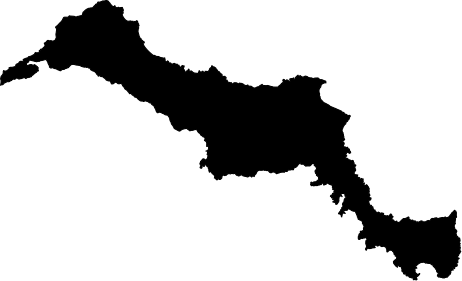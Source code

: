 <?xml version='1.0' encoding='utf-8'?>
<ipe version="70212" creator="miniipe"><ipestyle name="miniipe" /><page><layer name="my_layer" /><path stroke="black" fill="#000" layer="my layer">5474.745507799999 1873.2363281 m 5474.8230469 1873.2394043000002 l  5475.0831055 1873.1166747999998 l  5475.163916 1872.9639282 l  5475.2150879 1872.8554932 l  5475.3100098 1872.7675537 l  5475.3679199 1872.6778809 l  5475.463916000001 1872.5889282 l  5475.5772461 1872.4666382 l  5475.656787100001 1872.4291137999999 l  5475.7120116999995 1872.3120239 l  5475.7379883 1872.2629761 l  5475.7983887 1872.1078979 l  5475.901855499999 1871.9668335 l  5476.052636699999 1871.8956665 l  5476.0961914 1871.7580811 l  5476.2078125 1871.6376099000001 l  5476.3257324 1871.5819702000001 l  5476.3929199 1871.4778809 l  5476.4871582000005 1871.3905762 l  5476.5257812 1871.2685303 l  5476.694775399999 1871.209314 l  5476.9078125 1871.2410767000001 l  5477.0895508 1871.1773682000098 l  5477.1812988 1871.2206787 l  5477.313964800001 1871.4134399000002 l  5477.311084 1871.4860107 l  5477.40278320001 1871.5345459 l  5477.4370117 1871.4620238999998 l  5477.4633301 1871.4123413 l  5477.3568359 1871.3136963 l  5477.3938477 1871.1582886 l  5477.53310550001 1871.1638184 l  5477.613916 1871.0889282 l  5477.6853027 1871.0119141 l  5477.712939500009 1871.0130127 l  5477.8251953 1870.8599854 l  5477.9621094 1870.8119872999998 l  5478.013574199999 1870.81402590001 l  5478.220459 1870.7598145000002 l  5478.488916 1870.8110718 l  5478.537011699999 1870.8629761000002 l  5478.5629883 1870.8870238999998 l  5478.6062988 1870.9337891 l  5478.7441406 1870.9392456 l  5478.883203099999 1870.7891602 l  5479.0 1870.7845215 l  5479.1125 1870.7889893 l  5479.2 1870.7855225 l  5479.3 1870.7894775 l  5479.4111815999995 1870.7850708 l  5479.4572754 1870.8348145 l  5479.6 1870.8404785 l  5479.687792999999 1870.8369994999998 l  5479.877978500001 1870.8653563999999 l  5480.0094238 1870.860144 l  5480.0772949 1870.8960449 l  5480.1351074 1870.8424683 l  5480.1629883000005 1870.7629761 l  5480.211474600001 1870.5088379 l  5480.2879883000005 1870.4379761 l  5480.3120117 1870.3370238999998 l  5480.341699199999 1870.2809448 l  5480.3369629 1870.1620483 l  5480.4344727 1870.0991089000001 l  5480.4620117000095 1870.0120238999998 l  5480.4881348 1869.9626587 l  5480.4611328 1869.8595703 l  5480.4639648 1869.7879395 l  5480.3881836 1869.7177368 l  5480.3870117 1869.6875 l  5480.3879883 1869.662146 l  5480.3611328 1869.5595703000001 l  5480.3630859 1869.5102904999999 l  5480.2850098 1869.4379395 l  5480.2899902 1869.3125 l  5480.2868652 1869.2345215 l  5480.337988300001 1869.1379761 l  5480.3620117 1869.0870238999998 l  5480.4045898 1869.0475952000002 l  5480.442333999999 1868.8672363 l  5480.337988300001 1868.8120239 l  5480.2241211 1868.7583008000001 l  5480.1379883 1868.5370239 l  5480.075293 1868.4459473000002 l  5480.0369141 1868.2623779 l  5480.0629883 1868.1879761 l  5480.0947754 1868.0545531999999 l  5480.16201170001 1867.9120239 l  5480.212988300001 1867.8379761 l  5480.249023400001 1867.7240479 l  5480.2879883000005 1867.6879761 l  5480.3240234 1867.5740478999999 l  5480.3629883 1867.5379761000002 l  5480.3870117 1867.4870239 l  5480.4129883000005 1867.4379761 l  5480.4370117 1867.3870238999998 l  5480.462988300001 1867.3629761000002 l  5480.4975586 1867.2896973000002 l  5480.6879883 1867.0129761 l  5480.7166504 1866.9522339 l  5480.8129883 1866.8629761000002 l  5480.8954102 1866.7505615 l  5480.962988300001 1866.6879761 l  5480.993164099999 1866.6239746 l  5481.125976599999 1866.5009521000002 l  5481.1749512 1866.4480469 l  5481.5120117 1866.1870239 l  5481.5629883 1866.1629761000002 l  5481.704589800001 1866.0655396 l  5481.7629883 1866.0379761000002 l  5481.8577148 1865.9878418 l  5481.9879883 1865.9629761 l  5482.1161621 1865.9361572 l  5482.20488280001 1865.9396728999998 l  5482.3371582 1865.9119873 l  5482.4 1865.9144775 l  5482.4628906 1865.9119873 l  5482.5356934 1865.9505005 l  5482.787207 1865.9880005 l  5482.8853027 1865.9841187 l  5482.9155762 1866.0168334999998 l  5483.05 1866.0115112 l  5483.1513672 1866.0155273 l  5483.2346191 1865.8390990999999 l  5483.3288086 1865.8353637999999 l  5483.4129883000005 1865.8620239 l  5483.4591797 1865.9118774 l  5483.5111816 1865.9139281999999 l  5483.611279299999 1865.8609619 l  5483.7 1865.8644775 l  5483.7880371 1865.8609863 l  5483.78623050001 1865.9069946000002 l  5483.9630371 1865.9140137 l  5483.9615234 1865.875 l  5483.9634766 1865.825 l  5483.9586914 1865.703479 l  5484.0820312000005 1865.638208 l  5484.1125 1865.6369995 l  5484.1875 1865.639978 l  5484.2629395 1865.6369872999999 l  5484.287011699999 1865.6629761000002 l  5484.3629883 1865.7120238999998 l  5484.41396480001 1865.8200073 l  5484.6548827999995 1865.7494751 l  5484.6879883 1865.8120239 l  5484.7351562 1865.9120239 l  5484.783056599999 1865.8706299 l  5484.8662598 1865.7417603 l  5485.059375 1865.7081299000001 l  5485.0870116999995 1865.7379761000002 l  5485.17534180001 1865.7659424 l  5485.2341797 1865.8770630000001 l  5485.2631348 1865.9876587 l  5485.212988300001 1866.0824707 l  5485.25327150001 1866.1335693 l  5485.2990723 1866.0364746 l  5485.357470700001 1866.0387939 l  5485.5773926 1865.9531616 l  5485.5129883 1865.7693726 l  5485.5623535 1865.7029541 l  5485.6901855 1865.6204102000002 l  5485.6379883 1865.4212036 l  5485.662011699999 1865.3620239 l  5485.7379883 1865.2629761 l  5485.7653809 1865.1764038 l  5485.8620605 1865.0119872999999 l  5485.933984400001 1865.0148437 l  5485.9705078 1864.9809814 l  5485.9379883 1864.9120239 l  5485.9085937 1864.8564575 l  5485.9387207 1864.7298706 l  5486.0908203 1864.5088379 l  5486.0870116999995 1864.412085 l  5486.1370117 1864.3175293000002 l  5486.0770996 1864.2414916999999 l  5485.9870117 1864.2129761 l  5485.962988300001 1864.1870239 l  5485.9109375 1864.1388306 l  5485.9131348 1864.0840088 l  5485.8120605000095 1864.0880127 l  5485.7879883000005 1864.0620239 l  5485.6914551 1863.9996948 l  5485.684179700001 1863.8158936 l  5485.787011699999 1863.7370239 l  5485.9816406 1863.6226074 l  5485.988867200001 1863.4399901999998 l  5485.95097660001 1863.3990479 l  5485.8931641 1863.3455078 l  5485.8120117 1863.212915 l  5485.813964800001 1863.16250000001 l  5485.811035199999 1863.0875 l  5485.813964800001 1863.0125 l  5485.810498 1862.925 l  5485.81347660001 1862.85 l  5485.810498 1862.775 l  5485.8138672000005 1862.6899901999998 l  5485.7759766 1862.6490479 l  5485.7369628999995 1862.6129395 l  5485.7379883 1862.5871216 l  5485.7071777 1862.49915770001 l  5485.738769500001 1862.2569214 l  5485.7351562 1862.1655762 l  5485.7629883 1862.1129761000002 l  5485.8120117 1861.8370238999998 l  5485.837988300001 1861.7629761 l  5485.88334960001 1861.5725342 l  5485.9129883000005 1861.4879761000002 l  5485.9370117 1861.3620239 l  5485.962988300001 1861.3379761 l  5485.9870117 1861.2120238999998 l  5486.0129883 1861.1629761000002 l  5486.083252 1860.7674805000001 l  5486.1379883 1860.6879761 l  5486.16201170001 1860.5620239 l  5486.1879883 1860.5129761 l  5486.2120116999995 1860.4370239 l  5486.2629883 1860.3629761000002 l  5486.2990234 1860.2490478999998 l  5486.337988300001 1860.2129761 l  5486.3870117 1860.0870238999998 l  5486.435791 1859.9948364 l  5486.4620117000095 1859.9120239 l  5486.4904785 1859.8856689 l  5486.5553711 1859.7481934 l  5486.6353027 1859.6619140999999 l  5486.6646973 1859.6630859000002 l  5486.71206050001 1859.6119873 l  5486.7375 1859.6130005 l  5486.775 1859.6115112 l  5486.8609863 1859.6149169999999 l  5486.88979490001 1859.5328003 l  5486.88603520001 1859.4375 l  5486.888916 1859.3646606 l  5486.8592285 1859.2799805 l  5486.962988300001 1859.2129761 l  5487.0384277 1859.1610474000001 l  5487.1254395000005 1859.164502 l  5487.1759277 1859.0575928 l  5487.2620117 1859.0120238999998 l  5487.3257324 1858.9819702000002 l  5487.3870117 1858.8870238999998 l  5487.433203099999 1858.8442261 l  5487.462988300001 1858.7879761000002 l  5487.4913574 1858.7278563999998 l  5487.5911621000005 1858.6591796999999 l  5487.7543457 1858.6656494 l  5487.8624512 1858.614624 l  5487.8870117 1858.5370239 l  5487.9129883000005 1858.5129761 l  5487.93701170001 1858.4620238999998 l  5488.0140137 1858.3362549 l  5487.9617676 1858.2375 l  5488.0120117 1858.1425293 l  5487.9620116999995 1858.1620239 l  5487.8675293 1858.2120238999998 l  5487.735498 1858.1506470000002 l  5487.7383789000105 1858.078418 l  5487.590771499999 1857.9831299 l  5487.584130900001 1857.8147095000002 l  5487.6149414 1857.7861694 l  5487.6101562 1857.6660156 l  5487.63701170001 1857.6370238999998 l  5487.6629883000005 1857.6129761000002 l  5487.6870117 1857.5120238999998 l  5487.712988300001 1857.4629761 l  5487.7620117 1857.3370238999998 l  5487.7879883000005 1857.3129761 l  5487.868652300001 1857.1420166 l  5487.9690918 1856.9779785 l  5488.0120117 1856.8870238999998 l  5488.125976599999 1856.7384521000001 l  5488.162011699999 1856.6620239 l  5488.2087891 1856.6187134 l  5488.287011699999 1856.5120238999998 l  5488.3355957 1856.4670044 l  5488.412011699999 1856.3370238999998 l  5488.4795898 1856.2744384999999 l  5488.5620117 1856.16202390001 l  5488.611425800001 1856.1162353999998 l  5488.6416504 1856.0522339000001 l  5488.7769043 1855.9269043000102 l  5488.8490234 1855.8490479 l  5488.8904785 1855.8106688999999 l  5488.9400878999995 1855.7054931999999 l  5489.0648926 1855.5898803999999 l  5489.1490234 1855.4990478999998 l  5489.2114258 1855.4412353999999 l  5489.249023400001 1855.3615478999998 l  5489.3675293 1855.285022 l  5489.508203099999 1855.1332153 l  5489.6379883 1855.0129761 l  5489.662011699999 1854.9620239000099 l  5489.7162598 1854.9364380000002 l  5489.8101074 1854.8351196 l  5489.9009766 1854.7509521000002 l  5489.9755371 1854.6704346000001 l  5490.1108887 1854.5711669999998 l  5490.2337402 1854.4385619999998 l  5490.2977539 1854.4083618 l  5490.4103027 1854.2869140999999 l  5490.4415039 1854.2881592 l  5490.5698242 1854.1496338 l  5490.6879883 1854.0629761 l  5490.8620117 1853.9120239 l  5490.9129883000005 1853.8879761 l  5491.2680176 1853.5800293 l  5491.4125 1853.6306640999999 l  5491.5396484 1853.5860962 l  5491.625 1853.5894775 l  5491.7120605 1853.5860352 l  5491.7593262 1853.6370238999998 l  5491.837988300001 1853.5879761 l  5491.9135742 1853.4848755 l  5492.045898400001 1853.4224487000001 l  5492.1379883 1853.3629761000002 l  5492.2518555 1853.2846069 l  5492.341845700001 1853.2881714 l  5492.5404297000005 1853.2361328 l  5492.6375 1853.2399779999998 l  5492.725 1853.2365112 l  5492.76279300001 1853.2380127000001 l  5492.9239746 1853.2099365000001 l  5493.1144531 1853.2383422999999 l  5493.1620605 1853.1869872999998 l  5493.2312988 1853.1897339000002 l  5493.2879883000005 1853.1629761000002 l  5493.4351562 1853.0501221 l  5493.637109400001 1852.9619873 l  5493.6646973 1852.9630859000001 l  5493.7584961 1852.8618408 l  5493.8360840000105 1852.8649169999999 l  5493.9896484 1852.8110962 l  5494.1584961 1852.8177979 l  5494.1888184 1852.7850708 l  5494.2875 1852.7889893 l  5494.3625 1852.7860107 l  5494.48295900001 1852.7907837 l  5494.5129883 1852.7629761 l  5494.550292999999 1852.7227051 l  5494.662011699999 1852.6370238999998 l  5494.7379883 1852.6129761000002 l  5494.840429700001 1852.5770752 l  5494.9151366999995 1852.6927612000002 l  5495.0865234 1852.656897 l  5495.212988300001 1852.6870239 l  5495.2593262 1852.7370239 l  5495.4212891 1852.6437988 l  5495.3678223 1852.4397217 l  5495.43701170001 1852.2620238999998 l  5495.5073729999995 1852.1290526999999 l  5495.5129883 1851.9870728 l  5495.454248 1851.9016968 l  5495.4879883 1851.837915 l  5495.4840332 1851.7379395 l  5495.5389648 1851.6870605 l  5495.5350098 1851.5869019 l  5495.5870605 1851.5889648 l  5495.6120117 1851.5620239 l  5495.6379883 1851.5379761000002 l  5495.6838379 1851.4408325 l  5495.8330078 1851.3381714000002 l  5495.875 1851.3365112000001 l  5495.9584961 1851.3398193 l  5496.1254883 1851.2712158 l  5496.2344727 1851.4295776 l  5496.2620117 1851.4879761000002 l  5496.2879883000005 1851.5120238999998 l  5496.3129395000005 1851.5389648 l  5496.4150879 1851.5349243 l  5496.409765600009 1851.668396 l  5496.4620116999995 1851.6120239 l  5496.500976599999 1851.5759521000002 l  5496.537011699999 1851.5370239 l  5496.6135254 1851.5009154999998 l  5496.6101074 1851.414502 l  5496.6638184 1851.3860718 l  5496.7410156 1851.3891235 l  5496.7370117 1851.287085 l  5496.7666991999995 1851.2309447999999 l  5496.761230499999 1851.0934326 l  5496.7999023 1850.9713500999999 l  5496.9570312000005 1850.888208 l  5497.0111816 1850.8860718 l  5497.0638184 1850.9139281999999 l  5497.2524414 1850.9064575 l  5497.3126465 1850.9383179 l  5497.3386719 1850.9102417 l  5497.583252 1850.8328125 l  5497.6341797000105 1850.6190674 l  5497.7057617 1850.5417846999999 l  5497.78750000001 1850.4985474 l  5497.8621094 1850.5380127 l  5498.0084961 1850.5322021000002 l  5498.0373047 1850.5632568 l  5498.2495117 1850.4760986 l  5498.3629883 1850.5120238999998 l  5498.3990234 1850.5509521000001 l  5498.4379883 1850.5870238999998 l  5498.4620116999995 1850.6129761000002 l  5498.5379883000005 1850.6620239 l  5498.5822754 1850.7098145 l  5498.6629395 1850.7130127 l  5498.691992200001 1850.6816406 l  5498.7879883000005 1850.7120238999998 l  5498.8343262 1850.7620238999998 l  5498.9864746 1850.7040161 l  5499.076709 1850.5642578 l  5499.3129883 1850.5129761 l  5499.3831543 1850.3642334 l  5499.5089355 1850.3312865999999 l  5499.6450684 1850.3637085 l  5499.7824707 1850.5120238999998 l  5499.8129883 1850.4629761 l  5499.855859400001 1850.2382568 l  5499.9603027 1850.2341187 l  5499.9870117 1850.2629761 l  5500.0 1850.275 l  5500.013203099999 1850.263208 l  5500.08914860001 1850.1437865999999 l  5500.1918804 1850.1120728 l  5500.2843985 1850.0085205 l  5500.5012166 1850.0863159 l  5500.5394337 1849.9074463 l  5500.534519899999 1849.825 l  5500.5397351 1849.7375 l  5500.5354879 1849.6662476 l  5500.5708891000095 1849.6266235 l  5500.6940391 1849.531189 l  5500.8377259 1849.5397461 l  5500.865227 1849.4506836 l  5500.9369359 1849.4117187000002 l  5500.98514 1849.4145996 l  5500.9897351 1849.3375 l  5500.986755 1849.2875 l  5500.9882787 1849.2619385 l  5500.9382031 1849.1697875999998 l  5501.05978090001 1848.9913818 l  5501.1856039 1848.9838866999999 l  5501.2117969 1849.013208 l  5501.280105600001 1849.0445556999998 l  5501.3183863 1849.1512450999999 l  5501.3102649 1849.2875 l  5501.3147351 1849.3625 l  5501.3103786 1849.4355957 l  5501.3603465 1849.5275513 l  5501.3867969 1849.6132080000002 l  5501.41320310001 1849.6617919999999 l  5501.4446614 1849.7303345 l  5501.513203099999 1849.7617919999998 l  5501.536796900001 1849.7882080000002 l  5501.5632031 1849.811792 l  5501.6435223 1849.986792 l  5501.744709 1849.9525391 l  5501.877399400009 1849.8497069999999 l  5501.9192503 1849.8965454 l  5502.12699740001 1849.8051025 l  5502.2632029999995 1849.8367919999998 l  5502.3078777 1849.8867919999998 l  5502.3425552 1849.8598145 l  5502.3367214 1849.7619385 l  5502.3635071 1849.7126465000001 l  5502.3354471 1849.634436 l  5502.341026100001 1849.5408325 l  5502.2867197000005 1849.4630981 l  5502.2896423 1849.4140625 l  5502.1589951999995 1849.2088013 l  5502.1648251 1849.1109863 l  5502.0402729 1848.7638672 l  5502.086797 1848.7117919999998 l  5502.113203 1848.688208 l  5502.1890751 1848.6032837 l  5502.351383 1848.485498 l  5502.413203 1848.313208 l  5502.4396535999995 1848.2275513 l  5502.488203 1848.138208 l  5502.511797 1848.0867919999998 l  5502.5453777 1848.025 l  5502.5090357 1847.9581177 l  5502.51399 1847.875 l  5502.5074732 1847.7656616 l  5502.538203 1847.7382080000002 l  5502.6269531 1847.6388794 l  5502.675 1847.6360107 l  5502.7131321 1847.6382812000002 l  5502.7400593 1847.6081421000001 l  5502.9727072000005 1847.6622803 l  5503.0132029999995 1847.736792 l  5503.036797000001 1847.7882080000002 l  5503.08706760001 1847.8331177 l  5503.1130674 1847.9173218 l  5503.244039200001 1848.018811 l  5503.3998901 1848.0095215000001 l  5503.488203 1848.0367919999999 l  5503.551353100011 1848.1360962 l  5503.62500000001 1848.1404785 l  5503.7356041 1848.1338867 l  5503.761797 1848.1632080000002 l  5503.8134335 1848.2093384 l  5503.80952 1848.275 l  5503.813990000001 1848.35 l  5503.8098244 1848.4198975 l  5503.8844532 1848.6615723000002 l  5504.0275043 1848.670105 l  5504.0943748 1848.6103515999998 l  5504.1499207 1848.455542 l  5504.0926426 1848.241687 l  5504.1718361 1848.0356812 l  5504.311438 1847.9598267000001 l  5504.3507248 1848.0037964 l  5504.5151066 1847.9354248 l  5504.575 1847.9389893 l  5504.6130356 1847.9367187 l  5504.8018726 1848.0198363999998 l  5504.9375 1848.0117553999999 l  5504.98750000001 1848.0147339 l  5505.011797 1847.9617919999998 l  5505.0514061 1847.9264038 l  5505.1214935 1847.8479613999998 l  5505.311927 1847.7367187 l  5505.3381447 1847.7382812 l  5505.419227599999 1847.6265625 l  5505.6530548 1847.4226196000002 l  5505.787052899999 1847.3867309999998 l  5505.8131321 1847.3882812000002 l  5505.8368679 1847.3617187 l  5505.873299 1847.3638916 l  5506.1153126 1847.2528075999999 l  5506.2424797 1847.1837036 l  5506.36320300001 1847.2117919999998 l  5506.3919243 1847.2439453 l  5506.5125 1847.23675540001 l  5506.605651100001 1847.2423096 l  5506.7132790000005 1847.1838257 l  5506.8140083 1847.1898193000002 l  5506.9655586 1847.1354491999998 l  5507.0604469 1847.1411011 l  5507.2128616 1847.0864136 l  5507.2367966 1847.1132080000002 l  5507.31320340001 1847.1617919999999 l  5507.3485939 1847.2014038 l  5507.3882034 1847.236792 l  5507.4117966 1847.263208 l  5507.5106361 1847.2937256 l  5507.51399 1847.35 l  5507.51101 1847.4 l  5507.5147354 1847.4625 l  5507.5088875 1847.5606079 l  5507.5514061 1847.5985962 l  5507.5867966 1847.638208 l  5507.61320340001 1847.6617919999999 l  5507.6367966 1847.688208 l  5507.7112938 1847.7547607 l  5507.7132454 1847.7875 l  5507.7113609 1847.8191162 l  5507.739106 1848.0853637999999 l  5507.8283386 1848.0906737999999 l  5507.8963379 1848.0594727 l  5507.8617966 1847.9632080000001 l  5507.8382034 1847.8867919999998 l  5507.7851517 1847.8393921000002 l  5507.7882454 1847.7875 l  5507.7853973 1847.7397217 l  5507.8468201000005 1847.7063477000002 l  5508.0487579 1847.7183837999999 l  5508.1369972 1847.686731 l  5508.225 1847.6919678 l  5508.3125 1847.6867553999998 l  5508.347136699999 1847.6888184 l  5508.5790878 1847.6055907999998 l  5508.7132034 1847.6367919999998 l  5508.8025879 1847.7903198 l  5508.8631874 1847.7867187000002 l  5508.891201 1847.936792 l  5509.0382034 1847.8632080000002 l  5509.1214012 1847.8179931999998 l  5509.1828773 1847.8867919999998 l  5509.2367966 1847.8448486 l  5509.2132034 1847.7867919999999 l  5509.1161736 1847.7422607 l  5509.080119300001 1847.6759155 l  5509.1702255 1847.5342407 l  5509.2618683 1847.5396973000002 l  5509.3075783 1847.4885376 l  5509.3875 1847.4837768999998 l  5509.46294710001 1847.4882690000002 l  5509.6818192 1847.4296509 l  5509.7118683 1847.4632812 l  5509.8093399 1847.4574707 l  5509.8485939 1847.5014038 l  5509.8896973 1847.5381348 l  5509.8867287 1847.5879517 l  5509.9157646 1847.6963623 l  5509.8830406 1847.9114868000001 l  5509.9355934 1847.914624 l  5510.0146881 1847.8716431 l  5510.1317923999995 1847.8296265 l  5510.166029400009 1847.8679443 l  5510.317556800001 1847.8355712999999 l  5510.375 1847.8389893 l  5510.4606041 1847.8338867 l  5510.5263313 1847.9074463 l  5510.6297653 1847.791687 l  5510.743984199999 1847.7848755 l  5510.8882034 1847.811792 l  5510.9367966 1847.8382080000001 l  5511.0819885 1847.9048462 l  5511.1117966 1847.938208 l  5511.1755196 1847.9674438 l  5511.2132790000005 1848.03693850001 l  5511.2088875 1848.1106078999999 l  5511.2514061 1848.1485962 l  5511.2985939 1848.2014038 l  5511.3561721999995 1848.2528564 l  5511.388279 1848.3119385 l  5511.3842575 1848.3794067 l  5511.4367966 1848.438208 l  5511.470780899999 1848.4685669 l  5511.5132751 1848.5869994999998 l  5511.5090355 1848.6581177 l  5511.5396217 1848.7144043 l  5511.5357758 1848.7789306999998 l  5511.5674011 1848.8813477 l  5511.70245670001 1848.943335 l  5511.8433792000005 1849.1853882 l  5511.9047653 1849.116687 l  5512.0356041000005 1849.1088866999999 l  5512.1232559 1849.2069824 l  5512.1882034 1849.236792 l  5512.2117966 1849.263208 l  5512.280105600001 1849.2945556999998 l  5512.3135071 1849.3876465 l  5512.2508591 1849.5029296999999 l  5512.2070595000005 1849.625 l  5512.2382751000105 1849.7119994999998 l  5512.2355553 1849.7576294 l  5512.2957809 1849.8523315 l  5512.4052147 1849.9117919999999 l  5512.4632034 1849.8382080000001 l  5512.4930115 1849.7732544 l  5512.6799164 1849.6062622 l  5512.714026600001 1849.5319336 l  5512.899501 1849.388208 l  5512.9882034 1849.4117919999999 l  5513.0235931 1849.4514038 l  5513.0632828 1849.4868651999998 l  5513.060391200001 1849.5353882 l  5513.1934204 1849.4743285999998 l  5513.1853027 1849.3381348 l  5513.2132034 1849.313208 l  5513.2368225 1849.2367187 l  5513.2875 1849.2397339000001 l  5513.36250000001 1849.2352661 l  5513.4750412 1849.2419677999999 l  5513.703901700001 1849.0964233 l  5513.8132034 1848.9632080000001 l  5513.8367966 1848.8367919999998 l  5513.892677299999 1848.7868652 l  5513.8857758 1848.6710693 l  5513.9245040999995 1848.5456421000001 l  5514.026150500001 1848.4904175 l  5514.0875 1848.4867554 l  5514.1827469 1848.4924316 l  5514.212989799999 1848.3304077 l  5514.325764499999 1848.2296387000001 l  5514.4132034 1848.0882080000001 l  5514.4457809 1847.9827026 l  5514.5093399 1847.9115723000002 l  5514.5817627 1847.9158813 l  5514.622891200001 1847.7391112999999 l  5514.7125 1847.7337768999998 l  5514.8125 1847.7397339000001 l  5514.9 1847.7345215 l  5515.0094879 1847.74104 l  5515.0916824000005 1847.5897827000001 l  5515.1919647 1847.3494140999999 l  5515.2882034 1847.2882080000002 l  5515.3617966 1847.236792 l  5515.502713000001 1847.1471802 l  5515.55112 1846.9904175 l  5515.6125 1846.9867554 l  5515.658758500001 1846.9895142 l  5515.6882034 1846.9632080000001 l  5515.7236679 1846.8859253 l  5515.8054916 1846.8908081 l  5515.9623184 1846.7910645000002 l  5515.9867966 1846.7117919999998 l  5516.0179413 1846.625 l  5515.9657516 1846.4795532 l  5515.9604874 1846.3912475999998 l  5515.9867966 1846.361792 l  5516.0374206999995 1846.3165649 l  5516.0617966 1846.2117919999998 l  5516.1882034 1846.1132080000002 l  5516.2737198 1846.0174927 l  5516.4826782 1845.9556151999998 l  5516.5235931 1846.0014038 l  5516.5632034 1846.0367919999999 l  5516.6047653000005 1846.083313 l  5516.7372742 1846.0912109 l  5516.7745041 1845.9706421 l  5516.837805200001 1845.9362549 l  5516.945202600001 1846.0842284999999 l  5517.0594879 1846.09104 l  5517.1095886 1845.9988525 l  5517.1139908000105 1845.925 l  5517.1073471 1845.8135498 l  5517.1625 1845.8102660999998 l  5517.2783493 1845.8171753 l  5517.3632034 1845.763208 l  5517.4124619 1845.6558716 l  5517.4978622 1845.5795776 l  5517.43650670001 1845.4666625999998 l  5517.4384933 1845.4333374 l  5517.3654114 1845.2988525 l  5517.3602646 1845.2125 l  5517.364346300001 1845.1440308 l  5517.3014069 1845.0735962 l  5517.2617172 1845.0381348 l  5517.2632446 1845.0125 l  5517.2559143 1844.889502 l  5517.3132034 1844.8632080000002 l  5517.3818114999995 1844.7864136 l  5517.4131317 1844.7882812 l  5517.4785751 1844.7150391 l  5517.6136826 1844.6103394 l  5517.6625 1844.6132446000001 l  5517.7256653 1844.6094849 l  5517.7726256999995 1844.7117919999998 l  5517.8257568 1844.6809082 l  5517.7490585000005 1844.5397583000001 l  5517.908998100001 1844.5025512999998 l  5517.940232800001 1844.3267822 l  5517.8529312 1844.1168945 l  5517.9367966 1844.0867919999998 l  5518.0859314 1844.0407471 l  5518.1343399 1843.9865723 l  5518.1631317 1843.9882812 l  5518.1868683 1843.9617187000001 l  5518.2125 1843.9632446 l  5518.2875 1843.9587769 l  5518.4 1843.9654785 l  5518.4875 1843.9602661 l  5518.5381653 1843.9632812 l  5518.5743347 1843.8844849 l  5518.6381317 1843.8882812000002 l  5518.6617966 1843.861792 l  5518.7960739 1843.8001709 l  5518.9491409 1843.6932494999999 l  5519.0567932 1843.6546265 l  5519.0867966 1843.688208 l  5519.1612946 1843.7547607 l  5519.163244599999 1843.7875 l  5519.16048740001 1843.8337524 l  5519.2078781 1843.8867919999998 l  5519.2882034 1843.8632080000002 l  5519.3117966 1843.7867919999999 l  5519.3859314 1843.7205566 l  5519.4117966 1843.6367919999998 l  5519.4382034 1843.5882080000001 l  5519.4642822000005 1843.4761108 l  5519.61546780001 1843.3589478 l  5519.6881317 1843.3632812 l  5519.712178000001 1843.3363647 l  5519.8401062 1843.3895752 l  5519.9372742 1843.3837890999998 l  5519.985391200001 1843.5396118 l  5520.0382034 1843.5867919999998 l  5520.0778519000005 1843.6311768 l  5520.167182900001 1843.6797119 l  5520.321083100001 1843.6244995 l  5520.378361499999 1843.749292 l  5520.4980835 1843.7922485 l  5520.6211548 1843.7592896 l  5520.7781798999995 1843.7686523 l  5520.8532639 1843.7278442 l  5520.9632034 1843.7617919999998 l  5521.0078781 1843.811792 l  5521.0882034 1843.7882080000002 l  5521.1240356 1843.7480957 l  5521.2439301 1843.6643555 l  5521.3 1843.6610107 l  5521.384532200001 1843.6660522 l  5521.5073059 1843.5708984 l  5521.6132034 1843.5382080000002 l  5521.677681 1843.3977172999998 l  5521.885230999999 1843.3421265 l  5521.9632034 1843.4117919999999 l  5521.9867966 1843.438208 l  5522.0632034 1843.4617919999998 l  5522.0985931000005 1843.5014038 l  5522.1382034 1843.5367919999999 l  5522.1617966 1843.563208 l  5522.2382034 1843.5867919999998 l  5522.30336 1843.6597168 l  5522.3630646 1843.6632812 l  5522.4117966 1843.6367919999998 l  5522.4760544 1843.6072998 l  5522.5570648 1843.4799316 l  5522.6297653 1843.5612915000002 l  5522.724295 1843.5669312 l  5522.837931800001 1843.536499 l  5522.8828781 1843.5867919999998 l  5522.9632034 1843.5382080000002 l  5523.0972092 1843.4343506 l  5523.1875 1843.4397339000002 l  5523.275 1843.4345215 l  5523.361126700011 1843.4396484000001 l  5523.4367966 1843.3867919999998 l  5523.6200882 1843.3026733 l  5523.6617966 1843.2117919999998 l  5523.7420044 1843.1401366999999 l  5523.8132034 1843.0382080000002 l  5523.8524353 1842.9111572 l  5523.8875 1842.9132446 l  5523.9460068 1842.9097534 l  5524.0127609 1843.0147217 l  5524.0625 1843.0117553999999 l  5524.088165300001 1843.0132812000002 l  5524.1327362 1842.9161743 l  5524.2298126 1842.8634276999999 l  5524.348288 1842.8358521 l  5524.43686830001 1842.7367187 l  5524.527319299999 1842.7421143 l  5524.6381393 1842.7023437 l  5524.7132034 1842.736792 l  5524.7617966 1842.763208 l  5524.8632034 1842.7867919999999 l  5524.9426331 1842.8299561000001 l  5525.1132034 1842.861792 l  5525.20392 1842.986792 l  5525.2991058 1842.9601562 l  5525.346463000001 1842.8729979999998 l  5525.2813385 1842.7531615999999 l  5525.3368347 1842.632251 l  5525.4378967 1842.638269 l  5525.5730103000005 1842.6093994 l  5525.6831207 1842.6159668 l  5525.8216644 1842.5406738 l  5525.8875 1842.5367554 l  5525.9656616 1842.5414185 l  5526.0578766 1842.438208 l  5526.138201899999 1842.4617919999998 l  5526.161868300001 1842.4882812 l  5526.214395100001 1842.4851562000001 l  5526.2828766 1842.561792 l  5526.3382019 1842.5382080000002 l  5526.4358063 1842.4851684999999 l  5526.5039337 1842.4892212 l  5526.6585175 1842.4414917 l  5526.7332458 1842.3345093 l  5526.7725403 1842.165625 l  5526.8856049 1842.1588866999998 l  5526.9328766 1842.2117919999998 l  5526.9882019 1842.138208 l  5527.0189209 1842.0061768 l  5527.1380646 1842.0132812000002 l  5527.2292297 1841.9637329 l  5527.3106049 1841.9588867 l  5527.3390807999995 1841.9907593 l  5527.4 1841.8580322 l  5527.4881317 1841.8632812 l  5527.5118683 1841.8367187000001 l  5527.5375 1841.8382446 l  5527.6343384 1841.8324707 l  5527.6617981 1841.8632080000002 l  5527.763201899999 1841.8867919999998 l  5527.7867981 1841.9132080000002 l  5527.8632019 1841.936792 l  5527.8932067999995 1841.9703735 l  5528.0309448 1841.9209595000002 l  5528.1632019 1841.9617919999998 l  5528.1867981000005 1841.9882080000002 l  5528.2382019 1842.0117919999998 l  5528.2867981 1842.0382080000002 l  5528.38820190001 1842.061792 l  5528.4117981 1842.0882080000001 l  5528.4632019 1842.111792 l  5528.488867200001 1842.1677124 l  5528.5382019 1842.2117919999998 l  5528.563751199999 1842.2403931 l  5528.763201899999 1842.2867919999999 l  5528.7870697 1842.3135009999999 l  5528.8961548 1842.2842896 l  5528.9625 1842.2882446 l  5529.1068115 1842.2796387 l  5529.1367981 1842.313208 l  5529.1632019 1842.3367919999998 l  5529.2072845 1842.3861328 l  5529.3023529 1842.4297607 l  5529.3382019 1842.4617919999998 l  5529.3735931 1842.5014038 l  5529.4132019 1842.5367919999999 l  5529.4367981000005 1842.563208 l  5529.513201899999 1842.611792 l  5529.5485931 1842.6514038 l  5529.58820190001 1842.686792 l  5529.611798100001 1842.7132080000101 l  5529.638201899999 1842.736792 l  5529.6822845 1842.7861328000001 l  5529.7382019 1842.811792 l  5529.7617981 1842.8382080000001 l  5529.8382019 1842.861792 l  5529.9485931 1842.9014038 l  5530.0632018999995 1842.936792 l  5530.0867981 1842.9632080000001 l  5530.1632019 1842.986792 l  5530.1867981000005 1843.01320800001 l  5530.263201899999 1843.061792 l  5530.2867981 1843.0882080000001 l  5530.3132018999995 1843.111792 l  5530.3450775 1843.18125 l  5530.485141 1843.1895996 l  5530.4897339 1843.1125 l  5530.485574300001 1843.0427124 l  5530.5714844 1842.8951538 l  5530.7151062 1842.8354247999998 l  5530.7721375 1842.8388184 l  5530.986996500001 1842.7617309999998 l  5531.0131317 1842.7632812000002 l  5531.0369904 1842.7365845000002 l  5531.212265 1842.7677246 l  5531.325 1842.7610107 l  5531.4038452 1842.7657104 l  5531.5166046 1842.7355103 l  5531.6038452 1842.7407104 l  5531.7331054999995 1842.7060913 l  5531.7631317 1842.7396973000002 l  5531.8375 1842.7352661 l  5531.9083954 1842.7394897 l  5532.0806091 1842.6933715999999 l  5532.1882018999995 1842.7617919999998 l  5532.2156616 1842.7925293 l  5532.3125 1842.7867554 l  5532.3539337 1842.7892212 l  5532.4382018999995 1842.763208 l  5532.5317932 1842.7296265 l  5532.56202090001 1842.7634521000002 l  5532.692556800001 1842.7355713 l  5532.7381317 1842.7382812 l  5532.7618683 1842.7117187000001 l  5532.788028 1842.7132812 l  5533.0270264 1842.6138672 l  5533.0625 1842.6117554 l  5533.1039337 1842.6142212 l  5533.1882018999995 1842.5882080000001 l  5533.311972 1842.5367187000002 l  5533.338131699999 1842.5382812 l  5533.3618683 1842.5117187 l  5533.388028 1842.5132812000002 l  5533.580212399999 1842.4333374 l  5533.683395399999 1842.4394897 l  5533.796154799999 1842.4092896 l  5533.9215088 1842.4167603 l  5534.0382019 1842.3632080000002 l  5534.0869354 1842.3367187000001 l  5534.1346619 1842.339563 l  5534.340338100001 1842.260437 l  5534.3881317 1842.2632812000002 l  5534.411868300001 1842.2367187 l  5534.4808807 1842.2408325000001 l  5534.632431 1842.1864502 l  5534.6875 1842.1897339000002 l  5534.7380646 1842.1867187 l  5534.7943481 1842.2173096000001 l  5534.9125 1842.2102661 l  5534.983779900001 1842.2145142000002 l  5535.170138500001 1842.1593262000001 l  5535.2882019 1842.186792 l  5535.32836 1842.2317383000002 l  5535.4808807 1842.2408325000001 l  5535.63243100001 1842.1864502 l  5535.703845200001 1842.1907104 l  5535.816604600001 1842.1605103 l  5535.9 1842.1654785 l  5536.028347799999 1842.1578247 l  5536.1273285 1842.2207764 l  5536.1632019 1842.2867919999999 l  5536.2047668000005 1842.377356 l  5536.236798100001 1842.4132080000002 l  5536.2764068999995 1842.4485962 l  5536.3117981000005 1842.4882080000002 l  5536.388201899999 1842.5117919999998 l  5536.41179810001 1842.5382080000002 l  5536.4632019 1842.561792 l  5536.4985931 1842.6014038 l  5536.5382019 1842.6367919999998 l  5536.5617981000005 1842.6632080000002 l  5536.6132019 1842.686792 l  5536.7187408 1842.8049194 l  5536.89552920001 1842.8860596 l  5536.9985931 1843.0014038 l  5537.0382019 1843.0367919999999 l  5537.0617981000005 1843.063208 l  5537.1132019 1843.0867919999998 l  5537.1367981 1843.1132080000002 l  5537.2638855 1843.2267578 l  5537.2617218000005 1843.2630737000002 l  5537.3382019 1843.3867919999998 l  5537.361798100001 1843.438208 l  5537.4014068999995 1843.4735962 l  5537.4367981000005 1843.513208 l  5537.5834412 1843.6064697 l  5537.61179810001 1843.638208 l  5537.66320190001 1843.6617919999999 l  5537.6867981000005 1843.688208 l  5537.763201899999 1843.736792 l  5537.8367981 1843.8382080000001 l  5537.9255371 1843.8946411 l  5537.986798100001 1843.9632080000001 l  5538.0845123 1844.025354 l  5538.113265999999 1844.187146 l  5538.1095184000005 1844.25 l  5538.1148865000005 1844.3400268999999 l  5537.984256 1844.4412598000001 l  5537.8345184 1844.4875 l  5537.913284300001 1844.5118163999998 l  5537.91171570001 1844.5381470000002 l  5537.9882019 1844.5867919999998 l  5538.0117981 1844.6132080000002 l  5538.0617981000005 1844.6578735 l  5538.0363678 1844.7175049 l  5537.9382018999995 1844.8052124 l  5537.9685638 1844.879834 l  5538.0382019 1844.9117919999999 l  5538.0617981000005 1844.938208 l  5538.138201899999 1844.9617919999998 l  5538.1968414 1844.9936646 l  5538.26320190001 1844.9632080000101 l  5538.397226 1844.81320800001 l  5538.4382018999995 1844.8367919999998 l  5538.4795685 1844.8830933000002 l  5538.4897339 1844.7125 l  5538.485379 1844.6394043 l  5538.513201899999 1844.5882080000001 l  5538.5512817 1844.5052368000001 l  5538.762264999999 1844.5427246000002 l  5538.8967895999995 1844.5347168 l  5539.013201899999 1844.561792 l  5539.0367981 1844.5882080000001 l  5539.0993408 1844.6169066999998 l  5539.1495026 1844.7793579 l  5539.225 1844.8203735 l  5539.2968201 1844.7813477 l  5539.482745400001 1844.7924316 l  5539.623996 1844.6829712 l  5539.713131699999 1844.6882812000001 l  5539.874447599999 1844.5077393 l  5540.043930100001 1844.3893555 l  5540.0875 1844.3867553999999 l  5540.2031799 1844.3936523 l  5540.2644073 1844.3603759999999 l  5540.35 1844.3654784999999 l  5540.4375 1844.3602661 l  5540.5375 1844.3662231 l  5540.6225647 1844.3611572 l  5540.6617981 1844.4882080000002 l  5540.688278199999 1844.5369385 l  5540.6845184 1844.6 l  5540.6896973 1844.6868651999998 l  5540.6617981 1844.7117919999998 l  5540.6256653 1844.7905151 l  5540.541241499999 1844.7854857999998 l  5540.426693699999 1844.8878418000002 l  5540.3651672 1845.1175537000001 l  5540.4789337 1845.1107788 l  5540.5632018999995 1845.1367919999998 l  5540.6072845 1845.1861328 l  5540.66320190001 1845.2117919999998 l  5540.7542297 1845.2612671000002 l  5540.825 1845.2654785 l  5540.925292999999 1845.2594971 l  5541.143689 1845.2983153999999 l  5541.2382019 1845.2382080000002 l  5541.2828766 1845.188208 l  5541.3746277 1845.2273315 l  5541.4132019 1845.2617919999998 l  5541.4367981000005 1845.2882080000002 l  5541.4861328 1845.3322876 l  5541.5156769000005 1845.3966553 l  5541.6882018999995 1845.436792 l  5541.7278503 1845.4811768 l  5541.83021550001 1845.5367919999999 l  5541.8132018999995 1845.4617919999998 l  5541.7867981 1845.4132080000002 l  5541.763201899999 1845.311792 l  5541.7273437 1845.2118652 l  5541.7736694 1845.1109253 l  5541.8131317 1845.1132812 l  5541.8368683 1845.0867187000001 l  5541.8628967 1845.088269 l  5542.0227448000005 1845.0541137999999 l  5542.16320190001 1845.0867919999998 l  5542.1867981000005 1845.1132080000002 l  5542.2382019 1845.1367919999998 l  5542.2617981 1845.1632080000002 l  5542.346224999999 1845.2019531 l  5542.420343000001 1845.2681762999998 l  5542.388201899999 1845.3382080000001 l  5542.3612823 1845.3877441 l  5542.3882812 1845.4118652 l  5542.38672790001 1845.4379517 l  5542.4144897 1845.5416016 l  5542.409091199999 1845.6321899000002 l  5542.440661600001 1845.6675293 l  5542.574890100001 1845.6595215 l  5542.6632019 1845.686792 l  5542.6867981000005 1845.7382080000002 l  5542.7240204 1845.8067017 l  5542.709091199999 1846.0571899000001 l  5542.7381317 1846.0896973000001 l  5542.835604899999 1846.0838867 l  5542.861798100001 1846.1132080000002 l  5542.9382018999995 1846.1367919999998 l  5542.9617981 1846.1632080000002 l  5543.0382019 1846.186792 l  5543.0617981000005 1846.2132080000001 l  5543.10770570001 1846.2542236 l  5543.1922943 1846.3707764 l  5543.2382019 1846.4117919999999 l  5543.2778503 1846.4561768 l  5543.3602386 1846.5009399 l  5543.3867981 1846.3867919999998 l  5543.4882812000005 1846.2631104 l  5543.4860107 1846.225 l  5543.4882781999995 1846.1869385 l  5543.4382018999995 1846.0947876 l  5543.5722626 1845.9891479 l  5543.6467895999995 1845.9847168000001 l  5543.763201899999 1846.0117919999998 l  5543.8042236 1846.0577025999999 l  5543.9132019 1846.1367919999998 l  5543.9485931 1846.1764038 l  5544.0061706999995 1846.2278563999998 l  5544.0382782 1846.2869385 l  5544.033816499999 1846.361792 l  5544.212188699999 1846.3087891 l  5544.26320190001 1846.263208 l  5544.3211029 1846.1370482999998 l  5544.516198699999 1846.0620483 l  5544.5104889 1845.9662475999999 l  5544.536868300001 1845.9367187 l  5544.7468964 1845.9492309999998 l  5544.861798100001 1845.8867919999998 l  5544.9634033 1845.8401611 l  5544.959124800001 1845.7683716 l  5545.137149 1845.736731 l  5545.1631317 1845.7382812 l  5545.195874 1845.7016357 l  5545.263201899999 1845.7617919999998 l  5545.2985931 1845.8014038 l  5545.3382019 1845.8367919999998 l  5545.361798100001 1845.8632080000002 l  5545.4014068999995 1845.8985962 l  5545.460391200009 1845.9646118 l  5545.5632018999995 1846.0117919999998 l  5545.611798100001 1846.0382080000002 l  5545.7132019 1846.061792 l  5545.8677582 1846.1260863999998 l  5546.1403442 1846.1675415 l  5546.2375 1846.1617554 l  5546.27211300001 1846.1638184 l  5546.3132018999995 1846.0882080000001 l  5546.3457825 1846.0172241 l  5546.4375 1846.0117553999999 l  5546.463131699999 1846.0132812000002 l  5546.5093384 1845.9615723000002 l  5546.537896700001 1845.963269 l  5546.70496220001 1845.9275757 l  5546.7578766 1845.986792 l  5546.8132018999995 1845.938208 l  5546.8367981 1845.9117919999999 l  5546.8666809 1845.8850952 l  5546.9117981 1845.7867919999999 l  5546.9382018999995 1845.7382080000002 l  5546.9637176999995 1845.6015137 l  5547.0369353999995 1845.5617187 l  5547.1125 1845.5662231000001 l  5547.1881775 1845.5617187 l  5547.2187225 1845.6606322999999 l  5547.2631317 1845.6632812 l  5547.286868300001 1845.6367187 l  5547.3260529 1845.6390503 l  5547.5151062 1845.5604248 l  5547.5789337 1845.5642212 l  5547.7303589 1845.5174683 l  5547.8 1845.4796265 l  5547.9013336 1845.5346924 l  5548.0868835 1845.5676636 l  5548.1367981 1845.5117919999998 l  5548.16320190001 1845.4882080000002 l  5548.2162872 1845.4287842 l  5548.2882019 1845.4617919999998 l  5548.3513641 1845.4961182 l  5548.4843842 1845.3772705000001 l  5548.4882446 1845.3125 l  5548.4840912 1845.2428100999998 l  5548.5125 1845.2110107 l  5548.6000122 1845.30896 l  5548.7224518 1845.2424194 l  5548.85065 1845.2080811 l  5548.9132019 1845.236792 l  5548.986798100001 1845.2882080000002 l  5549.051745600011 1845.3180175999998 l  5549.1418945000005 1845.4189087 l  5549.2620514 1845.3867309999998 l  5549.2881317 1845.3882812000002 l  5549.3151642 1845.3580322 l  5549.4099213 1845.4640869 l  5549.53613280001 1845.4302734 l  5549.638201899999 1845.4617919999998 l  5549.6656616 1845.4925293000001 l  5549.7875 1845.4852661 l  5549.8625 1845.4897339000001 l  5549.9375 1845.4852661 l  5550.0 1845.4889893 l  5550.112735000001 1845.4822754 l  5550.3247375 1845.5199463 l  5550.490557900001 1845.4604491999999 l  5550.555722 1845.4643311 l  5550.7428589 1845.3862549 l  5550.9632019 1845.138208 l  5551.0227783 1845.0445312000002 l  5551.1972107 1844.9093506 l  5551.3058777 1844.9158325 l  5551.3941223 1844.8841674999999 l  5551.5 1844.8904785 l  5551.57500000001 1844.8860107 l  5551.625 1844.8889893 l  5551.7125 1844.8837769 l  5551.8737549 1844.8933838 l  5551.9619995 1844.861731 l  5552.0062134 1844.8643555 l  5552.1046387 1844.8191895 l  5552.2227356 1844.7366943000002 l  5552.3619995 1844.686731 l  5552.3916626 1844.6884888 l  5552.50433960001 1844.6272705000001 l  5552.68699950001 1844.561731 l  5552.7131348 1844.5632812000001 l  5552.7368652000105 1844.5367187000002 l  5552.7630615 1844.5382812 l  5552.8291504 1844.5023681999999 l  5552.9932373 1844.4341187 l  5553.0721375 1844.4388184 l  5553.28699950001 1844.361731 l  5553.3131653 1844.3632812 l  5553.3367981 1844.311792 l  5553.3728638 1844.2795776 l  5553.334033200001 1844.2081177 l  5553.338989299999 1844.125 l  5553.3326904 1844.0193481000001 l  5553.3632019 1843.9632080000001 l  5553.3867981 1843.861792 l  5553.416851800001 1843.8349365000001 l  5553.38809200001 1843.7113281 l  5553.3130005 1843.7382690000002 l  5553.28433840001 1843.7365723000098 l  5553.2381348 1843.7882812 l  5553.212500000011 1843.7867554 l  5553.1375 1843.7912231 l  5553.0375 1843.7852661 l  5552.9806579999995 1843.7886475 l  5552.7617981 1843.688208 l  5552.7382019 1843.6617919999999 l  5552.6867981000005 1843.638208 l  5552.638201899999 1843.611792 l  5552.586798100009 1843.5882080000001 l  5552.5355957 1843.56037600001 l  5552.4375 1843.5662231000001 l  5552.3375 1843.5602660999998 l  5552.2869385 1843.5632812000001 l  5552.2382019 1843.5367919999999 l  5552.1613831 1843.5015381 l  5552.0617981000005 1843.438208 l  5552.013201899999 1843.311792 l  5551.98679810001 1843.263208 l  5551.9611328 1843.2072876 l  5551.9117981 1843.1632080000102 l  5551.8505371 1843.0946411 l  5551.7498169 1843.0305786 l  5551.660363800001 1842.8858765 l  5551.663433799999 1842.8343384 l  5551.5938293 1842.7721436000002 l  5551.5617187 1842.7130615 l  5551.564624 1842.6644043000001 l  5551.5336609 1842.6074219 l  5551.5685669 1842.3779541 l  5551.4930847 1842.213501 l  5551.4367981000005 1842.1632080000002 l  5551.4014038000005 1842.1235962 l  5551.361798100001 1842.0882080000001 l  5551.3382019 1842.061792 l  5551.2867981 1842.0382080000002 l  5551.263201899999 1842.0117919999998 l  5551.1966431 1841.9523193 l  5551.1617981 1841.888208 l  5551.138201899999 1841.8367919999998 l  5551.0810577 1841.7316406 l  5551.15 1841.575 l  5551.0870239000005 1841.5629761 l  5551.0629761 1841.5370239 l  5550.9645172 1841.4905518 l  5550.8869873 1841.3129028 l  5550.8884918 1841.275 l  5550.886990399999 1841.237146 l  5550.915692099999 1841.1276123 l  5550.8845703 1840.9488892000002 l  5550.8884918 1840.85 l  5550.884491000001 1840.7491211000001 l  5550.913009600001 1840.6128296000002 l  5550.9120056 1840.5875 l  5550.9139862 1840.5375 l  5550.909726 1840.4300049 l  5550.9370239 1840.2870239 l  5550.9629761 1840.2629761 l  5551.0104523 1840.0143066 l  5551.0629761 1839.9379761 l  5551.0870239000005 1839.8620239 l  5551.137023900001 1839.7675293 l  5551.112976099999 1839.6620239 l  5551.0861298 1839.5595703000001 l  5551.0880127 1839.512085 l  5551.041424599999 1839.4240478999998 l  5551.034726 1839.2550049000001 l  5551.0721404999995 1839.0590332 l  5551.162023900009 1838.9620238999998 l  5551.2082092 1838.9192261 l  5551.237976099999 1838.8629761000002 l  5551.262023900001 1838.8120239 l  5551.2880127 1838.7879395 l  5551.285022 1838.7125 l  5551.288989299999 1838.6125 l  5551.2869873 1838.5621216 l  5551.3147888 1838.4828003 l  5551.3097229 1838.3550049 l  5551.3370239000005 1838.2120238999998 l  5551.3759521 1838.1384521000002 l  5551.4120239 1838.0620239 l  5551.4379761 1838.0129761 l  5551.46202390001 1837.9370239 l  5551.5174437999995 1837.8564819 l  5551.5620239 1837.7620238999998 l  5551.6087708000005 1837.7187134 l  5551.6937560999995 1837.6028442 l  5551.9129760999995 1837.4129761000002 l  5551.9416443 1837.3522339 l  5552.1028564 1837.2028564 l  5552.1870239 1837.1120239 l  5552.2129761 1837.0879761 l  5552.2386658 1837.0068237 l  5552.3259521 1836.9259521000001 l  5552.4272339 1836.8166382 l  5552.487976099999 1836.7879761000002 l  5552.662023900009 1836.6370238999998 l  5552.7239258 1836.6078125 l  5552.96207890001 1836.4619873 l  5553.0082214 1836.4638184 l  5553.1139282 1836.4139281999999 l  5553.3544006 1836.2866821 l  5553.4089232999995 1836.2888427999999 l  5553.5379760999995 1836.2129761 l  5553.6211792 1836.1557251 l  5553.9556274 1835.9617309999999 l  5553.9879456 1835.9630127 l  5554.012023900001 1835.93702390001 l  5554.12185670001 1835.9022461000002 l  5554.43821410001 1835.7069702000001 l  5554.5620239 1835.6120239 l  5554.6531677 1835.5531616 l  5554.7160034 1835.4558594 l  5554.9076477 1835.2998900999999 l  5555.0871216000005 1835.2369873 l  5555.1129456 1835.2380127000001 l  5555.1602844 1835.1869141 l  5555.2111694 1835.1889282 l  5555.5467163 1835.011377 l  5555.58789670001 1835.0130127 l  5555.8775452 1834.8866089 l  5555.9231628 1834.8884154999998 l  5556.2070129 1834.7382202000001 l  5556.3129761 1834.7129761 l  5556.5890869 1834.5860718000001 l  5556.6379456 1834.5880127 l  5556.6620544 1834.5619872999998 l  5556.7082214 1834.5638184 l  5556.8394043 1834.50190430001 l  5557.009527599999 1834.4118896000002 l  5557.055480999999 1834.4137085 l  5557.206488 1834.3424438 l  5557.4290039 1834.1893188 l  5557.4875 1834.1869995 l  5557.5332214 1834.1888184 l  5557.6644043 1834.1269043 l  5557.7888306 1834.0610718 l  5557.8379089 1834.0630127000002 l  5557.9008728 1834.0296997 l  5558.162103299999 1833.9119873 l  5558.187945600001 1833.9130127 l  5558.2120544 1833.8869872999999 l  5558.237908900001 1833.8880127 l  5558.2870239 1833.8620239 l  5558.375 1833.8205078 l  5558.6029968 1833.6882568 l  5558.860083 1833.653125 l  5558.887023900001 1833.5120238999998 l  5558.9129760999995 1833.4879761000002 l  5558.959497100001 1833.3894043 l  5559.0871094 1833.3369873 l  5559.1129456 1833.3380127 l  5559.13705440001 1833.3119872999998 l  5559.20659790001 1833.3147461 l  5559.240911899999 1833.1707153 l  5559.3396606 1833.1360962 l  5559.451001 1833.1405151 l  5559.5379760999995 1833.1129761000002 l  5559.646075400001 1833.0300781 l  5559.82449340001 1833.1033691 l  5559.92109990001 1832.9773804 l  5559.855603 1832.8536011 l  5559.9088684 1832.7407349 l  5560.306402599999 1832.5260254 l  5560.437945600001 1832.3840453999999 l  5560.55 1832.3884888 l  5560.6375 1832.3850220000002 l  5560.75708620001 1832.3897583 l  5560.8129761 1832.3379761 l  5560.848333700001 1832.1895508 l  5560.925 1832.1865112 l  5560.9654724 1832.1881104 l  5561.0865478999995 1832.1240478999998 l  5561.1629760999995 1832.0879761 l  5561.2630127 1832.0350464 l  5561.3379211 1832.0380127 l  5561.538952600001 1831.9149169999998 l  5561.6514587 1831.91046140001 l  5561.8341797 1831.9539794999998 l  5561.8851685 1832.0620239 l  5561.9479797 1832.0334228999998 l  5562.068219 1831.8694946 l  5562.2230957 1831.7963989 l  5562.1610718 1831.7389282 l  5562.112976099999 1831.6870239 l  5562.0696472 1831.646875 l  5562.0119873 1831.537915 l  5562.0130127 1831.5120728 l  5561.957556200001 1831.4314819 l  5561.9129760999995 1831.3370238999998 l  5561.8370239000005 1831.2879761000002 l  5561.8129761 1831.2370239 l  5561.7629761 1831.1906982 l  5561.7870239 1831.1370238999998 l  5561.8243652 1831.0664551 l  5561.7870239 1830.8879761 l  5561.7567505 1830.7294189 l  5561.6949524 1830.6721558000002 l  5561.6114746 1830.5508544999998 l  5561.6130127 1830.5120361 l  5561.5620239 1830.4879761000002 l  5561.5376526 1830.4110107 l  5561.4875 1830.4130005000002 l  5561.45 1830.4115112000002 l  5561.3626526 1830.4149658 l  5561.3379638999995 1830.3369873 l  5561.2879456 1830.3389648 l  5561.2629761 1830.3120239 l  5561.2369873 1830.2879395 l  5561.2389893 1830.2375 l  5561.2360107 1830.1625 l  5561.240881299999 1830.0397095 l  5561.2120239000005 1830.0129761 l  5561.18316650001 1829.8918334999998 l  5561.0619873000005 1829.8629639 l  5561.0639282 1829.8140381 l  5561.01250000001 1829.81199950001 l  5560.975 1829.8134888 l  5560.925 1829.8115112 l  5560.7912719999995 1829.8168091 l  5560.7369873 1829.7379272 l  5560.7405151 1829.648999 l  5560.7001282 1829.5214478 l  5560.637023900001 1829.4629761 l  5560.612976099999 1829.4120239 l  5560.5382019 1829.3427368 l  5560.5369934 1829.3122191999998 l  5560.5653564 1829.12202150001 l  5560.4610413 1828.8389282 l  5560.4120911 1828.8369873 l  5560.3175292999995 1828.8870238999998 l  5560.2370239 1828.8629761000002 l  5560.2129761 1828.8370238999998 l  5560.0670898 1828.7908325 l  5560.0369873 1828.7629395000001 l  5560.0380127 1828.7370604999999 l  5559.9891541 1828.6917847 l  5559.9870056 1828.6375 l  5559.988488800001 1828.6 l  5559.9841187 1828.4897095000001 l  5560.0249268 1828.4519043 l  5559.9759521000005 1828.3990479 l  5559.9370239 1828.3629761000002 l  5559.9129760999995 1828.3120239 l  5559.8166443 1828.2227661 l  5559.7879760999995 1828.1620239 l  5559.680719 1828.0626465 l  5559.6369873 1827.9378784 l  5559.6380127 1827.9121215999999 l  5559.6120239 1827.8379761 l  5559.5858032 1827.7551636 l  5559.4803894 1827.5559448 l  5559.5132263000005 1827.4622559 l  5559.4870239 1827.4379761 l  5559.4629761 1827.4120239 l  5559.4240479 1827.3759521000002 l  5559.3879761 1827.3370238999998 l  5559.31440430001 1827.2688599 l  5559.2853271 1827.1298584 l  5559.2895386 1827.0235352 l  5559.2629761 1826.9120239 l  5559.2132141 1826.817981 l  5559.212005599999 1826.7875 l  5559.213989299999 1826.7375 l  5559.211010700001 1826.6625 l  5559.21348880001 1826.6 l  5559.208758500001 1826.4806763 l  5559.2573853 1826.2765381 l  5559.390698200001 1825.9531128 l  5559.5596619 1825.7965576 l  5559.5638672000005 1825.6904296999999 l  5559.5369934 1825.587854 l  5559.538488800001 1825.55 l  5559.5350769 1825.4638306 l  5559.5772949 1825.424707 l  5559.663208 1825.31268310001 l  5559.6169312 1825.1806396000002 l  5559.6860718 1825.1165771 l  5559.7146729 1824.9798584 l  5559.7119873 1824.9121215999999 l  5559.738159199999 1824.83746340001 l  5559.6838562 1824.7052734000001 l  5559.7145142 1824.5765625 l  5559.840289300009 1824.4953369 l  5559.837005599999 1824.4125 l  5559.83801270001 1824.3871216 l  5559.7879760999995 1824.2443726 l  5559.8120239 1824.1370238999998 l  5559.8379761 1824.0879761 l  5559.862023900009 1823.9870239 l  5559.8882263000005 1823.9375 l  5559.8280212 1823.8237183 l  5559.862023900009 1823.7870239 l  5560.015277099999 1823.6450317 l  5560.0111145 1823.5399902 l  5560.0370239 1823.5120238999998 l  5560.0629761 1823.4879761000002 l  5560.099047899999 1823.4115479 l  5560.1383179 1823.3373413 l  5560.1120239 1823.3129761 l  5560.0879761 1823.2870239 l  5560.0227661 1823.25625 l  5559.9272339 1823.09375 l  5559.819146700001 1823.0427368 l  5559.7740478999995 1823.0009521000002 l  5559.7138306 1822.9359619 l  5559.6160156 1822.9398437 l  5559.5498718 1822.8785522 l  5559.5129761 1822.7620238999998 l  5559.4860657 1822.7111694 l  5559.4894836 1822.625 l  5559.4813599 1822.4201172 l  5559.5858826 1822.307312 l  5559.7629271999995 1822.3381348 l  5559.7886658 1822.2568237 l  5559.9193054 1822.135791 l  5559.9620239000005 1821.9120239 l  5559.9883179 1821.8876587 l  5559.938214100001 1821.7929809999998 l  5559.9370056 1821.7625 l  5559.9380126999995 1821.7371216 l  5559.9120239 1821.6629761000002 l  5559.8642517 1821.4624268 l  5559.7550659 1821.4278563999999 l  5559.7120239000005 1821.3879761 l  5559.6879761 1821.3370238999998 l  5559.6620239 1821.3129761 l  5559.6379761 1821.2870239 l  5559.538092 1821.2398804 l  5559.5341309000005 1821.1400146 l  5559.5940613 1821.1083008 l  5559.7140076000005 1821.1130493 l  5559.7113098 1821.0449707 l  5559.7375854 1820.934668 l  5559.7879760999995 1820.8879761 l  5559.8611694 1820.8089843999999 l  5559.9870239 1820.8139648 l  5559.9629761 1820.7620238999998 l  5559.8785828 1820.6025269 l  5559.9522766 1820.4884032999998 l  5560.0125 1820.4860107 l  5560.0629089 1820.4880127000001 l  5560.204711900001 1820.4129761000002 l  5560.2689209 1820.4394775 l  5560.3370239000005 1820.5129761 l  5560.4129760999995 1820.5370239 l  5560.4719666 1820.6620239 l  5560.4880127 1820.6128784 l  5560.4860352 1820.5630493 l  5560.55 1820.5605225 l  5560.6181274 1820.5632202000002 l  5560.7557068 1820.388269 l  5560.8 1820.3865112 l  5560.9 1820.3904785 l  5560.9875 1820.3869995 l  5561.0128784 1820.3880127 l  5561.115649400001 1820.3519897 l  5561.1630127 1820.4871216 l  5561.1600403 1820.5620239 l  5561.2510376 1820.5339478 l  5561.1727660999995 1820.3860229 l  5561.224047899999 1820.2240479 l  5561.2629761 1820.1879761 l  5561.4015381 1820.0384276999998 l  5561.4375 1820.0369994999999 l  5561.4629456 1820.0380127 l  5561.4870544 1820.0119872999999 l  5561.5387329000005 1820.0140381 l  5561.682019000001 1819.938208 l  5561.725 1819.9365112 l  5561.7629456 1819.9380127000002 l  5561.7990479 1819.8990479 l  5561.839923100009 1819.8611694 l  5561.8347229 1819.7300049 l  5561.8620239 1819.5870238999998 l  5561.9564148 1819.3707275 l  5561.7901672 1819.2922607 l  5561.78415530001 1819.1406006 l  5561.8620728000005 1819.0869873 l  5561.9312805 1819.0897339 l  5562.0404358000005 1819.0611328 l  5562.1819336 1819.0667357999998 l  5562.243810999999 1819.0094116 l  5562.191101099999 1818.8429321 l  5562.1379761 1818.7425293000001 l  5562.1620239 1818.7120238999998 l  5562.3093444999995 1818.6546509 l  5562.3130126999995 1818.5621216 l  5562.3 1818.525 l  5562.0267517 1818.5006958000001 l  5561.9744995 1818.4505005 l  5561.8907471 1818.3633301 l  5561.7893005 1818.3612671 l  5561.7134949 1818.4340942 l  5561.6571228 1818.5770142000001 l  5561.585827600001 1818.6137451 l  5561.49951170001 1818.6119750999999 l  5561.438751199999 1818.7372192 l  5561.3875 1818.7382690000002 l  5561.290094 1818.7362793 l  5561.177002 1818.7749878 l  5561.0622498 1818.7377441 l  5561.037750199999 1818.7122559 l  5560.93876950001 1818.6642334 l  5560.912249800001 1818.6127441 l  5560.8868591 1818.5604125999998 l  5560.837249800001 1818.5127441 l  5560.8127502 1818.4872559 l  5560.662750199999 1818.3760619999998 l  5560.6872498 1818.2872559 l  5560.7616699 1818.1774658 l  5560.5622498 1818.1127441 l  5560.537750199999 1818.0372559 l  5560.4897522 1817.9911377 l  5560.4622375 1817.9377319 l  5560.463262900001 1817.8875 l  5560.4612793 1817.7902953999999 l  5560.512262 1817.7372437 l  5560.5607544 1817.7382324 l  5560.6377502 1817.6877441 l  5560.6982483 1817.5630493 l  5560.7377319 1817.5622437 l  5560.803186 1817.5959595000002 l  5560.8857483 1817.5166382 l  5560.912896700001 1817.4373169 l  5560.8622498 1817.4127441 l  5560.8127502 1817.3872559 l  5560.712249800001 1817.3627441 l  5560.6731628 1817.2422974 l  5560.6122498 1817.2127441 l  5560.564587399999 1817.1631470000002 l  5560.5122498 1817.1377441 l  5560.4877502 1817.1122559 l  5560.4494995 1817.0755005 l  5560.412750199999 1817.0372559 l  5560.363311800001 1816.9897461 l  5560.3619873 1816.925 l  5560.3632629 1816.8625 l  5560.360778800001 1816.7407593 l  5560.4189697 1816.652002 l  5560.587402300001 1816.5241943 l  5560.6622681 1816.5627563 l  5560.7601807 1816.5607666 l  5560.8005005 1816.5994994999999 l  5560.8607483000005 1816.6622070000099 l  5560.9262939 1816.6635497999998 l  5560.8872375 1816.5877319 l  5560.8882568 1816.5380005000002 l  5560.787750199999 1816.3897217 l  5560.8986816 1816.3033447 l  5561.037750199999 1816.3372559 l  5561.0821289 1816.3834350999998 l  5561.1979492 1816.4619507 l  5561.2632202 1816.4632812 l  5561.3122498 1816.4122559 l  5561.3397644 1816.3858154 l  5561.337243700001 1816.2625 l  5561.3377562999995 1816.2375 l  5561.3357422 1816.1387817 l  5561.3872498 1816.1122559 l  5561.4377502 1816.0877441 l  5561.5346863 1816.0378174 l  5561.6117798 1816.0362427 l  5561.6382202 1816.0637573 l  5561.725 1816.0619872999998 l  5561.8036864999995 1816.0635986 l  5561.9556274 1815.9483032 l  5562.2618225 1815.8885254 l  5562.4869995 1815.6994995 l  5562.56275020001 1815.6627441 l  5562.6184143 1815.6340698 l  5562.7635681 1815.6624146 l  5562.8357483 1815.8111938 l  5562.9617615 1815.8137573 l  5563.1122803 1815.7622437 l  5563.1407837 1815.7628174000001 l  5563.3299437999995 1815.5374878 l  5563.2872375 1815.4127197 l  5563.2882629000005 1815.3625 l  5563.28580320001 1815.2417725 l  5563.314923100001 1815.1817383 l  5563.4372864 1815.0641724 l  5563.4627136 1814.9858276 l  5563.5621887 1814.8902466 l  5563.5630126999995 1814.85 l  5563.5622437 1814.8125 l  5563.5637085 1814.7407593 l  5563.5368103 1814.6853027 l  5563.33876950001 1814.5892334 l  5563.3122375 1814.5377319 l  5563.3130126999995 1814.5 l  5563.311242700001 1814.4135254 l  5563.4039856 1814.3657471000001 l  5563.4886841 1814.3367554 l  5563.562085 1814.3382568000002 l  5563.662262 1814.2622437 l  5563.7362732 1814.26374510001 l  5563.856897 1814.1819824000002 l  5564.0571716 1814.2161499000001 l  5564.13512570001 1814.1412475999998 l  5564.1397400000005 1813.9153442 l  5564.1127502 1813.8872559 l  5564.0179321 1813.8412475999999 l  5563.96224980001 1813.7877441 l  5563.9377502 1813.7372559 l  5563.8622498 1813.6127441 l  5563.8368591 1813.5604125999998 l  5563.76275020001 1813.489209 l  5563.787249800001 1813.3622559 l  5563.8129211 1813.3124146 l  5563.76279300001 1813.2642456 l  5563.7617187000005 1813.2117798 l  5563.837439 1813.1390259 l  5563.886084 1812.9394897 l  5563.92449950001 1812.8994994999998 l  5563.9872498 1812.839209 l  5563.962750199999 1812.7122559 l  5563.9127929999995 1812.6642456 l  5563.9096985 1812.5128174000001 l  5563.9375 1812.5122437 l  5563.963702399999 1812.5127808 l  5564.036297600001 1812.4372191999998 l  5564.0862183 1812.4382446000002 l  5564.1260193 1812.4 l  5564.061218299999 1812.3377441 l  5564.0652832000005 1812.1384765999999 l  5564.0122498 1812.1127441 l  5563.9877502 1812.0872559 l  5563.9157227 1812.0180541999998 l  5563.8627502 1811.9372559 l  5563.7900269 1811.9019653 l  5563.76275020001 1811.7622559 l  5563.7244995 1811.7255005000002 l  5563.6661316 1811.6647461 l  5563.6127502 1811.6372559 l  5563.5622498 1811.6127441 l  5563.5127502 1811.5872559 l  5563.4400269 1811.5519653000001 l  5563.412750199999 1811.4122559 l  5563.288153099999 1811.3818726 l  5563.2862427 1811.2882935 l  5563.375 1811.2864746 l  5563.475 1811.2885254 l  5563.55000000001 1811.2869873 l  5563.637219200011 1811.2887695 l  5563.638269 1811.2373779 l  5563.4729858 1811.1970825 l  5563.3877502 1811.1151854999998 l  5563.4195312 1810.9816528000001 l  5563.5627502 1810.8877441 l  5563.60712890001 1810.8415649 l  5563.760199 1810.7378052000001 l  5563.7875 1810.7372437 l  5563.812738 1810.7377563 l  5563.8475769 1810.7015015 l  5564.033581500001 1810.6378296 l  5564.1092407 1810.6362915 l  5564.162750199999 1810.6622559 l  5564.2257324 1810.6947021 l  5564.337249800001 1810.6372559 l  5564.4869141 1810.5646362 l  5564.5598267000005 1810.4887451 l  5564.6659607 1810.452417 l  5564.739587399999 1810.488147 l  5564.8588257 1810.6122559 l  5564.8628235 1810.5363403000001 l  5564.8122375 1810.4877441 l  5564.8127625 1810.4622559 l  5564.7627136 1810.4141724 l  5564.736462399999 1810.3332764000002 l  5564.6867493 1810.2367797999998 l  5564.6877625 1810.1872681 l  5564.6372375 1810.0627319 l  5564.6377625000005 1810.0372559 l  5564.5897522 1809.9911377 l  5564.5497681 1809.9135254 l  5564.6625 1809.9112305 l  5564.7612183 1809.9132446 l  5564.8132507 1809.8632446000001 l  5564.862262000001 1809.8122437 l  5564.9115723 1809.8132446000002 l  5564.96275020001 1809.7377441 l  5564.9936096 1809.6426514 l  5565.1122864 1809.6122437 l  5565.1875 1809.6137695 l  5565.285022 1809.6117797999998 l  5565.4600037 1809.6416259999999 l  5565.5122498 1809.5872559 l  5565.58562620001 1809.516748 l  5565.58826290001 1809.3875 l  5565.5862366 1809.2882202 l  5565.6127502 1809.2627441 l  5565.6372498 1809.1372559 l  5565.6629211 1809.1125854 l  5565.6127502 1809.0151855 l  5565.6372498 1808.9872559 l  5565.662750199999 1808.9627441 l  5565.7112976 1808.9122192 l  5565.7375 1808.9127563 l  5565.8745117 1808.9099609 l  5565.936517300001 1809.0377808 l  5566.0348755 1809.0357666 l  5566.087249800001 1809.0627441 l  5566.1377625000005 1809.0872559 l  5566.137243700001 1809.1125 l  5566.139721699999 1809.2339233 l  5566.100030500001 1809.3109741 l  5566.2601807 1809.3142334 l  5566.337188699999 1809.2402465999999 l  5566.338262900001 1809.1877441 l  5566.2628113 1809.1152465999999 l  5566.260730000001 1809.0133056999998 l  5566.4108154 1809.0102416999998 l  5566.4372498 1809.0377441 l  5566.46275020001 1809.0622559 l  5566.494281 1809.1272461 l  5566.7791443 1809.1688721 l  5566.8209595 1809.0057129 l  5566.7637512 1808.8877808 l  5566.712500000011 1808.8867309999998 l  5566.61322020001 1808.8887573 l  5566.587750199999 1808.8622559 l  5566.4877502 1808.7661743 l  5566.5122498 1808.6372559 l  5566.537750199999 1808.6127441 l  5566.6423767 1808.4807861 l  5566.814129599999 1808.4367676 l  5566.9372498 1808.4392822 l  5566.8877502 1808.3622559 l  5566.8372375 1808.3377441 l  5566.8377625 1808.3122559 l  5566.7878723 1808.2643311000002 l  5566.7377502 1808.1372559 l  5566.6877136 1808.0891724 l  5566.6432067999995 1807.9520264 l  5566.5622375 1807.9127441 l  5566.5627625 1807.8872559 l  5566.512793 1807.8392456 l  5566.5110596 1807.7544189 l  5566.6127502 1807.68774410001 l  5566.7110962 1807.53774410001 l  5566.787750199999 1807.5622559 l  5566.8199158 1807.6613770000001 l  5566.9867798 1807.6647827000002 l  5567.1327515 1807.512854 l  5567.1867371 1807.5117553999999 l  5567.2255005 1807.5869994999998 l  5567.274133299999 1807.6872559 l  5567.319921900001 1807.6285645 l  5567.2868591 1807.5604125999998 l  5567.2372498 1807.5127441 l  5567.212750199999 1807.4872559 l  5567.162249800001 1807.4627441 l  5567.1127502 1807.3372559 l  5567.06334230001 1807.2413452 l  5567.0622009 1807.1853394 l  5567.138763399999 1807.1117797999998 l  5567.136505099999 1807.0012695 l  5567.2369995 1806.9494995 l  5567.3127502 1806.9127441 l  5567.3402527 1806.8280029 l  5567.4372498 1806.7622559 l  5567.4877502 1806.7377441 l  5567.59839480001 1806.6627441 l  5567.6377502 1806.6872559 l  5567.664032 1806.7414185 l  5567.7618591 1806.8354126 l  5567.7899231 1806.8932616999998 l  5567.8877502 1806.9872559 l  5567.9348267000005 1807.0362549000001 l  5568.0263062 1807.0675659 l  5568.1077942 1807.0280272999998 l  5568.1372498 1806.9372559 l  5568.3601807000005 1806.7473389000002 l  5568.406140100001 1806.5229491999999 l  5568.337750199999 1806.3901855 l  5568.362323 1806.3872437 l  5568.4353333 1806.3887329 l  5568.5646667 1806.3362671 l  5568.6806763 1806.3386353 l  5568.7622498 1806.0872559 l  5568.7965393 1806.0206909 l  5568.7622498 1805.9877441 l  5568.7377502 1805.9622559 l  5568.6877502 1805.914209 l  5568.712249800001 1805.8872559 l  5568.7645874 1805.8618529999999 l  5568.8362976 1805.7872192 l  5568.8869079999995 1805.7882568 l  5568.912750199999 1805.7127441 l  5568.9381775 1805.6343994 l  5569.037249800001 1805.539209 l  5569.0057312 1805.5045288 l  5568.9172485 1805.419519 l  5568.8617493 1805.3117797999998 l  5568.863256799999 1805.2377686 l  5568.81250000001 1805.236731 l  5568.7387817 1805.2382446000001 l  5568.662750199999 1805.1651855 l  5568.7063843 1805.0708984 l  5568.7838806 1804.9565796000002 l  5568.6888306 1804.8652465999999 l  5568.6857483 1804.7141113 l  5568.7814392 1804.6492432 l  5568.8297729000005 1804.748877 l  5569.0476501 1804.8372559 l  5569.0692566 1804.8021973000002 l  5569.0055542 1804.6708862 l  5568.8887695 1804.6142334 l  5568.8622374999995 1804.5627319 l  5568.863775600001 1804.4875 l  5568.8622437000095 1804.4125 l  5568.8632202 1804.364563 l  5568.8322754 1804.2134644 l  5568.938269 1804.1876221 l  5568.9372437 1804.13750000001 l  5568.9382629 1804.0877441 l  5568.8749634 1804.0269287 l  5568.837750199999 1803.9122559 l  5568.7956543 1803.830542 l  5568.9098572 1803.7116821000002 l  5569.05849 1803.7147095 l  5569.138665799999 1803.662146 l  5569.0121825999995 1803.540625 l  5569.0129883 1803.5010132 l  5568.9377502 1803.4622559 l  5568.837750199999 1803.4297974 l  5568.8718079 1803.3359009 l  5568.9875 1803.338269 l  5569.0625 1803.3367309999999 l  5569.1137024 1803.3377808 l  5569.162262 1803.2872437 l  5569.2622498 1803.2892822000001 l  5569.212750199999 1803.2372559 l  5569.11587520001 1803.1902466 l  5569.0627136 1803.1391724 l  5569.037750199999 1803.0622559 l  5568.9371826 1802.965625 l  5568.9380126999995 1802.925 l  5568.9357361 1802.8136963 l  5568.962750199999 1802.7877441 l  5569.007251 1802.6506226 l  5569.0622498 1802.5372559 l  5569.087750199999 1802.4877441 l  5569.1362488 1802.3877808 l  5569.175 1802.3869872999999 l  5569.2127197 1802.3877563 l  5569.3576843 1802.3381470000002 l  5569.425 1802.325 l  5569.4578796 1802.361792 l  5569.6099914999995 1802.3171143 l  5569.6139893 1802.25 l  5569.6036621 1802.0767578 l  5569.6483704 1801.9944946 l  5569.5882019 1801.9617919999998 l  5569.5109314 1801.9263306 l  5569.5146239999995 1801.8644043000002 l  5569.467993200001 1801.7786011 l  5569.52336430001 1801.729126 l  5569.4632019 1801.6617919999999 l  5569.3867981 1801.638208 l  5569.3452332 1801.547644 l  5569.309338399999 1801.5074706999999 l  5569.2125 1801.5132446 l  5569.1625 1801.5102660999999 l  5569.0643982 1801.5161133000001 l  5569.0221497 1801.4688232 l  5568.9632019 1801.436792 l  5568.8265076 1801.4112793000002 l  5568.763739 1801.2957642000001 l  5568.7602661 1801.2375 l  5568.7632751 1801.1869995 l  5568.716790799999 1801.0574463 l  5568.861798100001 1800.9909058 l  5568.83820190001 1800.9617919999998 l  5568.763201899999 1800.8947876 l  5568.7867981 1800.811792 l  5568.8132018999995 1800.763208 l  5568.8367981 1800.7117919999998 l  5568.8632019 1800.6632080000002 l  5568.8867981 1800.611792 l  5568.9132019 1800.563208 l  5568.9367981000005 1800.4617919999998 l  5568.9644897 1800.3583984000002 l  5568.960772699999 1800.2960693 l  5568.986798100001 1800.2117919999998 l  5569.0396545 1800.1361328 l  5569.0340332000005 1800.0418823 l  5569.0632018999995 1799.9882080000002 l  5569.0867981 1799.8867919999998 l  5569.13820190001 1799.813208 l  5569.199963399999 1799.5889893 l  5569.2381348 1799.5867187000001 l  5569.2637512 1799.6153931 l  5569.4632019 1799.6617919999999 l  5569.489398199999 1799.6911133 l  5569.5875 1799.6852660999998 l  5569.658758500001 1799.6895142 l  5569.6882018999995 1799.6632080000002 l  5569.733984400001 1799.5634521000002 l  5569.7625 1799.5617553999998 l  5569.8082947 1799.5644897 l  5569.8497131 1799.3425903 l  5569.9098389 1799.2115967000002 l  5569.9539368000005 1799.2142212 l  5570.0455566 1799.1859375 l  5570.199890100001 1799.013208 l  5570.263201899999 1799.0367919999999 l  5570.2954407 1799.072876 l  5570.342254599999 1798.8980835 l  5570.310449199999 1798.809436 l  5570.314733900001 1798.7375 l  5570.310266099999 1798.6625 l  5570.314733900001 1798.5875 l  5570.309088100001 1798.4928100999998 l  5570.3794434 1798.4140625 l  5570.5117981 1798.3731934 l  5570.4882019 1798.311792 l  5570.427063 1798.2242675999998 l  5570.4676941 1798.0927002 l  5570.5632018999995 1798.063208 l  5570.5867981 1798.0367919999999 l  5570.6132019 1798.013208 l  5570.6575806 1797.9635375999999 l  5570.7 1797.9610107 l  5570.8023193 1797.9671143 l  5570.9027039 1797.9310913 l  5571.0042297 1797.9862671 l  5571.0513306 1797.9890747 l  5571.0867981 1797.9117919999999 l  5571.1179382 1797.85448 l  5571.0632018999995 1797.6501099 l  5571.0867981 1797.5867919999998 l  5571.2316589 1797.5024536000099 l  5571.279187 1797.3989014 l  5571.47453 1797.1669921999999 l  5571.5631348 1797.1617187000002 l  5571.607879599999 1797.2117919999998 l  5571.7091003000005 1797.1820679 l  5571.7154785 1797.075 l  5571.7080017 1796.9495361 l  5571.7586426 1796.8391968 l  5572.0623108 1796.9098511000002 l  5572.1020386 1796.9964111 l  5572.2581299 1797.211499 l  5572.306317099999 1797.2143677000001 l  5572.4970703 1797.0578490999999 l  5572.6087585000005 1797.0645142 l  5572.662066700001 1797.0168823 l  5572.69821780001 1796.8998169 l  5572.8733581999995 1796.7640869 l  5572.9375 1796.7602660999999 l  5573.0375 1796.7662231000002 l  5573.113147 1796.7617187 l  5573.20065310001 1796.8822876 l  5573.290557900001 1796.9145508000001 l  5573.375 1796.9095215 l  5573.4552734 1796.9143066 l  5573.592657499999 1796.8614868 l  5573.5838196 1796.7132080000001 l  5573.638201899999 1796.736792 l  5573.79949950001 1796.861792 l  5573.9341003 1796.826001 l  5574.0703613 1796.7308105 l  5574.1854919 1796.6779784999999 l  5574.0617981000005 1796.5882080000001 l  5574.0382019 1796.5367919999999 l  5573.9882019 1796.4447876 l  5574.0117981 1796.4117919999999 l  5574.1859497 1796.2759644 l  5574.189733900001 1796.2125 l  5574.1840088 1796.1164551 l  5574.2886841 1796.0353393999999 l  5574.3618652 1796.0396973000002 l  5574.4297668 1795.9637085 l  5574.475 1795.96101070001 l  5574.5519896999995 1795.9656006 l  5574.6871033 1795.936731 l  5574.7131348 1795.9382812000001 l  5574.7368652 1795.9117187000002 l  5574.8091613999995 1795.9160278 l  5574.918927 1795.8393555 l  5574.975 1795.8360107 l  5575.070843500001 1795.8417236 l  5575.1632019 1795.813208 l  5575.2041138000095 1795.7674194 l  5575.3132018999995 1795.8367919999998 l  5575.3787048000095 1795.9101074 l  5575.5546082 1795.9413696000001 l  5575.6835876000005 1795.8593384 l  5575.763201899999 1795.7882080000002 l  5575.7867981 1795.7617919999998 l  5575.8132018999995 1795.7382080000002 l  5575.842285199999 1795.6132080000002 l  5575.9795837 1795.6588866999998 l  5576.0256592 1795.8080933 l  5576.0882019 1795.8367919999998 l  5576.1367981 1795.8632080000002 l  5576.221228 1795.9019531000001 l  5576.2882019 1795.9617919999998 l  5576.3247314 1796.0800781 l  5576.3882812 1796.1368651999999 l  5576.3862671 1796.1707153 l  5576.5134338 1796.2843384 l  5576.50883180001 1796.3615356 l  5576.5380614999995 1796.3632812 l  5576.630212399999 1796.313208 l  5576.6633362 1796.4110229 l  5576.6575133999995 1796.5087036 l  5576.755212399999 1796.561792 l  5576.828472900001 1796.5093994 l  5576.86179810001 1796.436792 l  5576.888201899999 1796.4132080000002 l  5576.91740110001 1796.3186523 l  5577.0867981 1796.2409058 l  5577.0632018999995 1796.111792 l  5576.986798100001 1796.0882080000001 l  5576.9632019 1796.061792 l  5576.9260071 1796.0285645000001 l  5576.975531 1795.763208 l  5577.0382019 1795.7867919999999 l  5577.14329830001 1795.8439087 l  5577.3484314 1795.7650512999999 l  5577.461846900001 1795.5867187000001 l  5577.532196 1795.5909058 l  5577.5867981 1795.5421265 l  5577.558068799999 1795.4747681 l  5577.4855957 1795.435376 l  5577.317865 1795.4453735 l  5577.2867187 1795.3880615 l  5577.2895508 1795.340564 l  5577.2617248999995 1795.2630005 l  5577.2641052 1795.2231201 l  5577.2382019 1795.111792 l  5577.1838196 1795.0117187 l  5577.1912231 1794.8875 l  5577.1867554 1794.8125 l  5577.1882812 1794.7869140999999 l  5577.1132019 1794.6794189 l  5577.1374451 1794.5585449 l  5577.2146118 1794.4895996 l  5577.32755130001 1794.3632080000002 l  5577.388201899999 1794.3867919999998 l  5577.4328796 1794.436792 l  5577.4632019 1794.4132080000002 l  5577.49245 1794.3494873 l  5577.60521240001 1794.2882080000002 l  5577.638201899999 1794.311792 l  5577.6726257 1794.3867919999998 l  5577.81320190001 1794.2882080000002 l  5577.8431335000005 1794.0961426 l  5577.888201899999 1794.013208 l  5577.9397155999995 1793.9009766 l  5578.0552124 1793.8382080000001 l  5578.11320190001 1793.8867919999998 l  5578.1388306 1793.9154785 l  5578.2103882 1793.8354004 l  5578.263201899999 1793.7882080000002 l  5578.3131348 1793.7323242 l  5578.4126099 1793.7382568 l  5578.575 1793.725 l  5578.64537350001 1793.8531982 l  5578.7879760999995 1793.9370116999999 l  5578.830188 1793.98259280001 l  5579.0118958 1793.8652344 l  5579.01301270001 1793.8370605 l  5578.9631287 1793.7908447 l  5578.961010700001 1793.7375 l  5578.963989299999 1793.6625 l  5578.9601624 1793.5660156000001 l  5579.0102844 1793.5119141 l  5579.0379456 1793.5130127 l  5579.0852844 1793.4619140999998 l  5579.1128784 1793.4630127 l  5579.2867615000005 1793.4020752000001 l  5579.5629761 1793.4620117 l  5579.6261353 1793.5301758 l  5579.8879761 1793.5870117 l  5579.92784420001 1793.6300537 l  5580.0153992 1793.6903075999999 l  5580.1629760999995 1793.7370116999998 l  5580.1870239 1793.7629883000002 l  5580.2412415 1793.7885741999999 l  5580.2870239 1793.8379883 l  5580.33892820001 1793.8860596 l  5580.387023900001 1793.9879883 l  5580.4139343 1794.0388427999999 l  5580.4119873 1794.087915 l  5580.4379761 1794.1370117 l  5580.495568799999 1794.2590576 l  5580.612976099999 1794.2870117 l  5580.637023900001 1794.3129883000001 l  5580.6879761 1794.3370117 l  5580.724047899999 1794.3759521000002 l  5580.7629761 1794.4120117 l  5580.7870239 1794.4379883000001 l  5580.862976099999 1794.4620117 l  5580.887023900001 1794.4879883 l  5580.9629761 1794.5370117 l  5580.9870239 1794.5629883000001 l  5581.01813350001 1794.5917969 l  5581.1620239 1794.7879883 l  5581.2129761 1794.8120116999999 l  5581.2466919 1794.8484131 l  5581.5477660999995 1794.8933104999999 l  5581.6528931 1794.8564697 l  5581.9346190999995 1794.9102538999998 l  5581.9888306 1794.9389403999999 l  5582.081286600001 1794.9352783 l  5582.1379761 1794.9620117 l  5582.1870239 1794.9879883 l  5582.2879760999995 1795.0120117 l  5582.31202390001 1795.0379883 l  5582.3879761 1795.0620116999999 l  5582.4370239 1795.0879883 l  5582.487976099999 1795.1120116999998 l  5582.5278442 1795.1550537 l  5582.6278809000005 1795.2239014000002 l  5582.8162903 1795.2687622 l  5582.862976099999 1795.3120239 l  5582.8990478999995 1795.3509521 l  5582.9379761 1795.3870238999998 l  5582.980773900001 1795.4332153 l  5583.0625 1795.4764526 l  5583.137023900001 1795.4370239 l  5583.2154724 1795.4 l  5583.3091613999995 1795.2229247999999 l  5583.34555660001 1795.0840332 l  5583.2879760999995 1794.9620117 l  5583.246252399999 1794.8831787000001 l  5583.2899292 1794.6998291 l  5583.4975342 1794.540625 l  5583.5905762 1794.5898437 l  5583.6625 1794.5870117 l  5583.709967 1794.5888916 l  5583.7138976999995 1794.4896484 l  5583.6801575 1794.3933838 l  5583.7129761 1794.3629883 l  5583.7790833 1794.291626 l  5583.977380400001 1794.2101807 l  5584.1557434 1794.2412353999998 l  5584.307739299999 1794.2352050999998 l  5584.3879761 1794.2870117 l  5584.412023900009 1794.3129883000001 l  5584.4379761 1794.3370117 l  5584.4632446 1794.3642822 l  5584.5620239 1794.3120116999999 l  5584.698632799999 1794.2794922 l  5584.7879760999995 1794.1629883 l  5584.8201599 1794.0613281 l  5584.8831116 1794.0638184 l  5584.93797610001 1794.0129883000002 l  5584.9798035 1793.9243408 l  5585.1379761 1793.9620117 l  5585.1870239 1793.9879883 l  5585.23797610001 1794.0120117 l  5585.2620544 1794.0380127 l  5585.325 1794.0355225 l  5585.4562927 1794.0407227 l  5585.5871094 1793.9869873 l  5585.631835900001 1793.9887695 l  5585.6648315 1793.8502197 l  5585.7370239 1793.8120116999999 l  5585.852349899999 1793.7575927999999 l  5585.8985718 1793.5635498 l  5585.9978943 1793.5596191 l  5586.117688 1793.5881348 l  5586.1870239 1793.6629883 l  5586.2629761 1793.6870116999999 l  5586.3093018 1793.7370116999998 l  5586.3379761 1793.7129883 l  5586.3807739 1793.6667969 l  5586.444061300001 1793.6333008000001 l  5586.5757874 1793.6385254 l  5586.784814500001 1793.5526611 l  5586.887023900001 1793.6629883 l  5587.0346008 1793.7096924 l  5587.112023900009 1793.7629883000002 l  5587.1629760999995 1793.7870117 l  5587.1870239 1793.8129883000001 l  5587.3274902 1793.8676758000001 l  5587.4920105 1793.9644043 l  5587.5370239 1794.0129883000002 l  5587.63797610001 1794.0370117 l  5587.7022827 1794.0710449 l  5587.737976099999 1794.0379883 l  5587.7851685 1793.9379883000001 l  5587.862976099999 1793.9620117 l  5587.90630490001 1794.0087891000098 l  5588.0349670000005 1794.0138916 l  5588.0388184 1793.9167725 l  5588.0129761 1793.8620116999998 l  5587.9629761 1793.7675293 l  5588.0770691 1793.6384033 l  5588.1793518 1793.6343506 l  5588.23797610001 1793.6620117 l  5588.3279724 1793.7096436000002 l  5588.4375 1793.7139893 l  5588.525 1793.7105225 l  5588.6136414 1793.7140381 l  5588.7806335000005 1793.6554932 l  5588.96345210001 1793.6990478999999 l  5589.0473633 1793.743457 l  5589.1758667 1793.6984131 l  5589.3379761 1793.7370116999998 l  5589.3620239 1793.7629883000002 l  5589.43797610001 1793.7870117 l  5589.4620239000005 1793.8129883000001 l  5589.487976099999 1793.8370117 l  5589.51202390001 1793.8629883 l  5589.5879761 1793.9120117 l  5589.6307739 1793.9582031 l  5589.6870239 1793.9879883 l  5589.7879760999995 1794.0120117 l  5589.81202390001 1794.0379883 l  5589.8879761 1794.0620116999999 l  5589.9120239 1794.0879883 l  5589.9379761 1794.1120116999998 l  5589.9683838 1794.1448486 l  5590.1193542 1794.0919188999999 l  5590.1629456 1794.1389648 l  5590.2611694 1794.1350830000001 l  5590.3072571 1794.1848145000001 l  5590.3879456 1794.1880127000002 l  5590.4120544 1794.1619873 l  5590.4379272 1794.1630127 l  5590.5414062 1794.0917969 l  5590.6625 1794.0870117 l  5590.7125 1794.0889893 l  5590.8352844 1794.0841309 l  5590.8620239 1794.1129883 l  5590.9267211999995 1794.1435059 l  5590.9661011 1794.2179199000002 l  5591.0128479 1794.3655762 l  5591.0832092 1794.4307617 l  5591.1130127 1794.487085 l  5591.1119141 1794.5147217 l  5591.1629760999995 1794.5620116999999 l  5591.1870239 1794.5879883 l  5591.23797610001 1794.6120116999998 l  5591.262023900001 1794.6879883000001 l  5591.2879760999995 1794.7120117 l  5591.31202390001 1794.7379883 l  5591.3509521000005 1794.7740479 l  5591.387023900001 1794.8129883000001 l  5591.5544922 1794.8528563999998 l  5591.6313049 1794.9357666 l  5591.687945600001 1794.9380127000002 l  5591.7120544 1794.9119873 l  5591.8123108 1794.9159668 l  5591.9919189 1794.8873535 l  5592.165930200001 1794.7952637 l  5592.2380127 1794.8620604999999 l  5592.235614 1794.9225342000002 l  5592.3120239 1794.9629883 l  5592.4129760999995 1794.9870116999998 l  5592.4557739 1795.0332031 l  5592.5190613 1795.0666992 l  5592.6375 1795.0620116999999 l  5592.6629456 1795.0630127000002 l  5592.6882446 1795.0357178 l  5592.7870239 1795.0879883 l  5592.9563965 1795.1203125 l  5593.0672852 1795.1789795 l  5593.1871216 1795.1369872999999 l  5593.2332214 1795.1388184 l  5593.2879760999995 1795.1129883 l  5593.4145447 1795.0099609000001 l  5593.5629761 1794.9629883 l  5593.6370728 1794.9119873 l  5593.6629517 1794.9130127 l  5593.7221436 1794.8213623 l  5593.8181946 1794.7705322 l  5593.862976099999 1794.8120116999999 l  5593.9092346 1794.9100342000002 l  5593.9620239000005 1794.9379883000001 l  5594.0629761 1794.9620117 l  5594.088830600011 1794.9899169999999 l  5594.1629456 1794.9869873 l  5594.1870239 1795.0129883000002 l  5594.23797610001 1795.0370117 l  5594.3279724 1795.0846436000002 l  5594.4375 1795.0889893 l  5594.5576843 1795.0842284999999 l  5594.612023900009 1795.1129883 l  5594.6629760999995 1795.1370117 l  5594.687054399999 1795.1630127 l  5594.7738953 1795.1595703 l  5594.9511047 1795.1904296999999 l  5595.06305540001 1795.1859863 l  5595.061731 1795.2193848000002 l  5595.3426331 1795.2683104999999 l  5595.4654358 1795.2361328 l  5595.55849 1795.2398193000001 l  5595.694751 1795.1838378999998 l  5595.8628418 1795.2131103999998 l  5595.8920105 1795.1816406 l  5595.987976099999 1795.2120117 l  5596.012023900001 1795.2379761000002 l  5596.0879761 1795.2620238999998 l  5596.1194030999995 1795.3612915 l  5596.1625 1795.3630005 l  5596.233984400001 1795.3601562000001 l  5596.2629761 1795.3870238999998 l  5596.3072571 1795.4348145000001 l  5596.433984400001 1795.4398437 l  5596.4654724 1795.4106689 l  5596.512023900001 1795.3120239 l  5596.5379760999995 1795.2879761000002 l  5596.6327881 1795.1411621 l  5596.7379456 1795.1369872999999 l  5596.762023900001 1795.1629883 l  5596.8129761 1795.1870116999999 l  5596.8406006 1795.2168457 l  5596.9629456 1795.2119873 l  5596.9870239 1795.2379761000002 l  5597.0880127 1795.2620361 l  5597.0867676 1795.293457 l  5597.2376526 1795.2618896000001 l  5597.3620239 1795.3129761 l  5597.4629761 1795.3370239000099 l  5597.4870239 1795.3629761000002 l  5597.5129761 1795.3870238999998 l  5597.5370239 1795.4379761 l  5597.5879761 1795.4620238999998 l  5597.612023900009 1795.4879761000002 l  5597.6379761 1795.5120238999998 l  5597.7294006 1795.6106934 l  5597.7875 1795.6130005 l  5597.86250000001 1795.610022 l  5597.8882141000095 1795.717981 l  5597.9379761 1795.8120239 l  5597.9801086 1795.9012939 l  5598.099047899999 1796.0634521000002 l  5598.2129761 1796.2120238999998 l  5598.2387268 1796.2665894 l  5598.3879761 1796.3370238999998 l  5598.4870239 1796.4629761 l  5598.5617981000005 1796.5322632 l  5598.5644836 1796.6 l  5598.5603699 1796.7037842000002 l  5598.5870239000005 1796.7879761000002 l  5598.612976099999 1796.8120239 l  5598.6870239 1796.9129761000002 l  5598.82838130001 1796.9466431 l  5598.862976099999 1797.0120238999998 l  5598.887023900001 1797.0629761 l  5598.987976099999 1797.1370238999998 l  5599.012023900001 1797.1629761000002 l  5599.1130127 1797.1870361 l  5599.1119873 1797.2129395000002 l  5599.1606079 1797.2579956 l  5599.2441345 1797.4000732 l  5599.3379761 1797.4870239 l  5599.3620239 1797.5129761 l  5599.5589294 1797.5598755 l  5599.637023900001 1797.7074707 l  5599.612976099999 1797.7379761000002 l  5599.5629761 1797.7843018 l  5599.587915 1797.8399657999998 l  5599.6875 1797.8360107 l  5599.814123499999 1797.8410278000001 l  5599.8115112 1797.775 l  5599.8139893 1797.7125 l  5599.8104797 1797.6240967 l  5599.9373779 1797.5367798 l  5600.087677 1797.5985107 l  5600.1831299000005 1797.5534668 l  5600.2120239000005 1797.3120239 l  5600.2659302 1797.28658450001 l  5600.261511200009 1797.175 l  5600.2630127 1797.137085 l  5600.2129761 1797.0425293 l  5600.3043579000005 1796.9856934 l  5600.3869446 1796.9889647999998 l  5600.393542500001 1796.8225464000002 l  5600.3620239 1796.7629761 l  5600.3379761 1796.7120238999998 l  5600.28821410001 1796.6179809999999 l  5600.2870056 1796.5875 l  5600.2894836 1796.525 l  5600.285369900001 1796.4212157999998 l  5600.32404790001 1796.2990478999998 l  5600.4036804 1796.2252563 l  5600.3370239000005 1796.0629761 l  5600.3129761 1795.9620238999998 l  5600.2530212 1795.8487183 l  5600.2870239 1795.8120239 l  5600.336438 1795.7662354 l  5600.3620239 1795.7120238999998 l  5600.4139465 1795.6365601 l  5600.4090332000005 1795.5125 l  5600.4139709 1795.3879395000001 l  5600.387023900001 1795.3629761000002 l  5600.362976099999 1795.3370239000099 l  5600.2869873 1795.2879517000001 l  5600.2880737 1795.2605225 l  5600.04761960001 1795.105249 l  5600.0110657000005 1795.0361572 l  5600.0130127 1794.987085 l  5599.9511169 1794.8971191 l  5600.0118713 1794.8408447 l  5600.0134888 1794.8 l  5600.0110291 1794.7379395 l  5600.0620239 1794.6906982 l  5600.0379760999995 1794.5370117 l  5600.0119934 1794.4378418000001 l  5600.0130066 1794.4121582 l  5599.9601135 1794.2102782999998 l  5599.968542500001 1793.9975342 l  5599.9118896 1793.8904785 l  5599.914855999999 1793.8155762000001 l  5599.8860657000005 1793.7611572 l  5599.890789800001 1793.642041 l  5599.862976099999 1793.6120116999998 l  5599.8369873 1793.5879395000002 l  5599.8384888 1793.55 l  5599.8351013 1793.4645264 l  5599.959588600001 1793.3021973000002 l  5599.9870239 1793.1870116999999 l  5600.0298401 1793.1061035 l  5599.8369873 1792.8879395000001 l  5599.8380127 1792.8620604999999 l  5599.7990479 1792.8259521000002 l  5599.7509521 1792.7740479 l  5599.7119873 1792.7379395 l  5599.7130127 1792.7120605 l  5599.638201899999 1792.642749 l  5599.636511199999 1792.60000000001 l  5599.63889770001 1792.5396484 l  5599.6119873 1792.4628906 l  5599.6155945 1792.3719971 l  5599.5764648 1792.2226807 l  5599.6131042 1792.0122559 l  5599.5518311 1791.89646 l  5599.5879761 1791.8629883 l  5599.6125854 1791.7596680000001 l  5599.6845886 1791.6929443000001 l  5599.738916 1791.5606934 l  5599.7341187 1791.4397217 l  5599.7868713 1791.3908447000001 l  5599.788488800001 1791.35 l  5599.7870056 1791.3125 l  5599.7889343 1791.2638428 l  5599.7413208 1791.1738525 l  5599.9047729 1791.0224121 l  5599.9452148 1790.8526367 l  5600.05297240001 1790.9096436 l  5600.1444275 1790.9132812 l  5600.2454285 1790.7755615 l  5600.3461243 1790.682251 l  5600.3129761 1790.6120116999998 l  5600.2870239 1790.5629883000001 l  5600.2629761 1790.5120117 l  5600.21716310001 1790.4254395 l  5600.3499512 1790.3551758 l  5600.4379761 1790.4120117 l  5600.4721802 1790.4489502000001 l  5600.543359400001 1790.3829834 l  5600.5108032 1790.2801758 l  5600.4368896000005 1790.1404785 l  5600.4388184 1790.0917725 l  5600.4129760999995 1790.0370117 l  5600.387023900001 1789.9879883 l  5600.347448699999 1789.904126 l  5600.2879760999995 1789.8120116999999 l  5600.2147034 1789.705542 l  5600.2105164 1789.6 l  5600.2134888 1789.525 l  5600.2093628 1789.4208496 l  5600.2870239 1789.3370117 l  5600.3635254 1789.3009276999999 l  5600.3620056 1789.2625 l  5600.3639342999995 1789.2138428 l  5600.3153564 1789.12202150001 l  5600.3092773 1788.9687012 l  5600.386749300001 1788.8487305 l  5600.4912292 1788.7062988 l  5600.5448425 1788.6566162000001 l  5600.5051575 1788.5433838 l  5600.562152099999 1788.4905762 l  5600.5909485 1788.3996338 l  5600.6626648 1788.3616943000002 l  5600.6870239 1788.3879883000002 l  5600.7629761 1788.4120117 l  5600.7980957 1788.4499268 l  5600.8887878000005 1788.3658936000002 l  5600.8619934 1788.2378174 l  5600.8630127 1788.2121094 l  5600.8133057000005 1788.0703125 l  5600.8091064 1787.9643311 l  5600.8877440999995 1787.9367676 l  5600.912103299999 1787.9630615 l  5601.19467770001 1787.9363037 l  5601.2541321 1787.9386475 l  5601.48710330001 1787.8369873 l  5601.5370239 1787.8389648 l  5601.5129761 1787.7870117 l  5601.4765015 1787.7180908000098 l  5601.5827576 1787.6196533 l  5601.588989299999 1787.4625 l  5601.5850769 1787.3638184 l  5601.6259521 1787.3259521000002 l  5601.6620239 1787.2120117 l  5601.6889343 1787.1611572 l  5601.6860107 1787.0875 l  5601.6880066 1787.0371582 l  5601.6619934 1786.9378418000001 l  5601.665777599999 1786.8423096000001 l  5601.6142822 1786.7449950999999 l  5601.6110107 1786.6625 l  5601.613073699999 1786.6105225 l  5601.4619873 1786.5129639000002 l  5601.4630127 1786.4870604999999 l  5601.4141541 1786.4417968999999 l  5601.4115112 1786.375 l  5601.413989299999 1786.3125 l  5601.4110657 1786.2388428 l  5601.4381409 1786.1876709 l  5601.408154299999 1786.0731934 l  5601.4490845 1785.9864746 l  5601.5375 1785.9899658 l  5601.625 1785.986499 l  5601.732959 1785.9907959 l  5601.763488800009 1785.9625 l  5601.7370239 1785.9379883000001 l  5601.7129761 1785.9120117 l  5601.6498718 1785.85354 l  5601.6028564 1785.7050781 l  5601.5629761 1785.6620117 l  5601.4746337999995 1785.6340576 l  5601.405603 1785.5035889 l  5601.45598140001 1785.3968506 l  5601.6870239 1785.3237061 l  5601.6379761 1785.1870116999999 l  5601.5898804 1785.0961426 l  5601.5507873999995 1784.9092773 l  5601.6630127 1784.7629395000001 l  5601.6600037 1784.6870605 l  5601.7409485 1784.6120604999999 l  5601.7369873 1784.512085 l  5601.7639343 1784.4611572000001 l  5601.7605164 1784.375 l  5601.7630127 1784.3121094 l  5601.7352112 1784.2327881 l  5601.7390381 1784.1361816 l  5601.6870239 1784.0879883 l  5601.6425476 1784.0399658 l  5601.5129761 1783.9562988 l  5601.5620239 1783.8620116999998 l  5601.6649048 1783.7356201 l  5601.6610657 1783.6388428 l  5601.7120239000005 1783.5425293 l  5601.6752197000005 1783.3427978999998 l  5601.56495360001 1783.2907715000001 l  5601.5129761 1783.1925293000002 l  5601.54423220001 1783.0229004 l  5601.63869630001 1782.9729003999998 l  5601.7380127 1783.0370361 l  5601.736908 1783.0649901999998 l  5601.812945600001 1783.0619872999998 l  5601.859301799999 1783.1120116999998 l  5601.9487061 1783.0719727 l  5601.9119873 1783.0379395 l  5601.913085900001 1783.0102783 l  5601.8620239 1782.9629883 l  5601.8379761 1782.9370116999999 l  5601.8120239 1782.9129883 l  5601.7879760999995 1782.8620116999998 l  5601.7211365 1782.7357178 l  5601.6879761 1782.5620116999999 l  5601.6412291999995 1782.5187012000001 l  5601.5629761 1782.4120117 l  5601.4490479 1782.3384521 l  5601.411438 1782.2587646000002 l  5601.3620239 1782.2129883 l  5601.2756348 1782.0076904 l  5601.1634705 1781.8245117 l  5601.16151120001 1781.775 l  5601.163897699999 1781.7146484 l  5601.1369873 1781.6378906 l  5601.138812300001 1781.5918944999999 l  5601.0879761 1781.5370117 l  5601.033758500001 1781.5114258 l  5600.9692261 1781.4417968999999 l  5600.9129760999995 1781.41201170001 l  5600.821289099999 1781.36875 l  5600.7820495999995 1781.2189941 l  5600.8120239 1781.0620116999999 l  5600.8379761 1781.0379883 l  5600.8639832 1780.9287842 l  5601.0348755 1780.6381104 l  5601.0875 1780.6360107 l  5601.1595642 1780.6388672 l  5601.262023900001 1780.6120116999998 l  5601.387023900001 1780.582251 l  5601.325146499999 1780.4658691 l  5601.2370239 1780.4379883000001 l  5601.1879761 1780.4120117 l  5601.0941467 1780.367749 l  5601.0620239 1780.3379883 l  5601.0379760999995 1780.2870117 l  5600.9093689 1780.1290038999998 l  5600.9130127 1780.037085 l  5600.8145325 1779.8762451 l  5600.8094116 1779.7471191 l  5600.8620239 1779.6120116999998 l  5600.9120239 1779.5656982 l  5600.8879761 1779.5120117 l  5600.8619873 1779.4879395 l  5600.8630127 1779.4620361 l  5600.7640991 1779.4153563999998 l  5600.7601013 1779.3145020000002 l  5600.8120239 1779.2870117 l  5600.8823914 1779.2538086000002 l  5600.8889893 1779.0875 l  5600.8870056 1779.0375 l  5600.88801270001 1779.0120361 l  5600.8370239000005 1778.9879883 l  5600.7643372 1778.9095215 l  5600.7115845 1778.9664550999998 l  5600.6329041 1778.881543 l  5600.471978799999 1778.9237305000001 l  5600.4379761 1778.8870117 l  5600.3686951 1778.8228271 l  5600.3369873 1778.762915 l  5600.338989299999 1778.7125 l  5600.336511199999 1778.65 l  5600.338989299999 1778.5875 l  5600.3342529 1778.4680664 l  5600.4268311 1778.3418213 l  5600.5134521 1778.3009521000001 l  5600.5905762 1778.2601562 l  5600.7100586 1778.2648926 l  5600.7764587 1778.1683838 l  5600.6811584 1778.1234131 l  5600.6379761 1777.9870116999998 l  5600.612023900009 1777.9379883000001 l  5600.5697998000005 1777.7607178 l  5600.4879456 1777.7639648 l  5600.4442261000095 1777.7167969 l  5600.33887940001 1777.6610352 l  5600.2737 1777.6955322000001 l  5600.137023900001 1777.6629883 l  5600.112976099999 1777.6370117 l  5600.0370239 1777.6129883 l  5599.9538147 1777.49953610001 l  5599.8290099999995 1777.4136475 l  5599.7852844 1777.4119140999999 l  5599.7341797 1777.4670654 l  5599.6002197 1777.4351562000002 l  5599.5618408 1777.3626465 l  5599.6156310999995 1777.1789307 l  5599.6110290999995 1777.0629395 l  5599.6379761 1777.0379883 l  5599.6620544 1777.0119872999999 l  5599.736908 1777.0149657999998 l  5599.742883299999 1776.864209 l  5599.6697754 1776.8613037 l  5599.562664800001 1777.0271728999999 l  5599.4068603999995 1777.1343994 l  5599.3085388 1777.0282715 l  5599.193512 1777.0825684 l  5599.0780334 1777.1620117 l  5599.0005188 1777.1165771 l  5598.9629761 1777.0370117 l  5598.935144 1776.9844238 l  5598.9380126999995 1776.912085 l  5598.8708923 1776.7852538999998 l  5598.9673157 1776.7342285 l  5599.1594727 1776.7418456999999 l  5599.1937073 1776.6771484 l  5599.1629760999995 1776.6120116999998 l  5599.1342224 1776.5576904 l  5599.1379944 1776.4625 l  5599.135046400001 1776.3880859 l  5599.1625 1776.3870117 l  5599.2120239000005 1776.3889648 l  5599.1842957 1776.3002441 l  5599.112976099999 1776.3379883 l  5599.0370239 1776.3620116999998 l  5598.9425292999995 1776.4120117 l  5598.9120239 1776.3879883000002 l  5598.8861694 1776.360083 l  5598.7861694 1776.3640381 l  5598.737976099999 1776.3120116999999 l  5598.6870239 1776.2879883 l  5598.5879761 1776.2120117 l  5598.51202390001 1776.1879883000001 l  5598.487976099999 1776.1620117 l  5598.3924683 1776.1003418 l  5598.3870056 1775.9625 l  5598.3897461 1775.8934081999998 l  5598.2216187 1775.8533447 l  5598.1868225 1775.7875977 l  5598.216571000001 1775.70271 l  5598.210022 1775.5375 l  5598.3828735 1775.4963378999998 l  5598.2870239 1775.2629883000002 l  5598.262152099999 1775.1844237999999 l  5598.188128700001 1775.1158447 l  5598.1865112 1775.075 l  5598.1884888 1775.025 l  5598.1860657 1774.9638428 l  5598.2210509999995 1774.8977295 l  5598.1754883 1774.8485352 l  5598.0628784 1774.8880127 l  5598.0146606 1774.8861084 l  5597.8995116999995 1774.9264647999998 l  5597.8420105 1774.8644043000002 l  5597.7119873 1774.7879639 l  5597.7134888 1774.75 l  5597.7096008 1774.6518799 l  5597.7884705 1774.5372559 l  5597.6755859 1774.4839844 l  5597.6007141 1774.3680419999998 l  5597.5268311 1774.33317870001 l  5597.4379761 1774.2120117 l  5597.388562 1774.1662353999998 l  5597.362976099999 1774.1120116999998 l  5597.3370239000005 1774.0879883 l  5597.3129761 1774.0620116999999 l  5597.2662291999995 1774.0187012000001 l  5597.1879761 1773.9120117 l  5597.1200378 1773.8799561 l  5597.0629578 1773.7590088 l  5596.9375 1773.7639893 l  5596.8388306 1773.7600830000001 l  5596.744366499999 1773.8620116999998 l  5596.70612180001 1773.8335937000002 l  5596.6629760999995 1773.7870117 l  5596.5370239 1773.7379883 l  5596.38914790001 1773.6597412 l  5596.3629456 1773.6880127000002 l  5596.2673157 1773.6842285 l  5596.1907471 1773.7247313999999 l  5596.1398437 1773.5639648 l  5596.0603394 1773.5361084 l  5595.9368652 1773.5409912 l  5595.938964800001 1773.4879883 l  5595.8242615 1773.561084 l  5595.76576540001 1773.6850342 l  5595.7121582 1773.7134033 l  5595.6647522 1773.5636719 l  5595.637023900001 1773.5379883 l  5595.592041 1773.4894287 l  5595.4128906 1773.5630127000002 l  5595.3410156 1773.5601562000002 l  5595.3120239 1773.5870117 l  5595.275354 1773.7028564 l  5595.1568603999995 1773.7843994 l  5595.112976099999 1773.7370116999998 l  5595.0870239000005 1773.7129883 l  5595.0453064 1773.6679443 l  5594.8638794 1773.7639648 l  5594.7722046 1773.7154541 l  5594.7030334 1773.8620116999998 l  5594.6311279 1773.8085937 l  5594.56569820001 1773.7379883 l  5594.5360596 1773.7886719 l  5594.53888550001 1773.8600098000002 l  5594.4811646 1773.9223145 l  5594.3370239000005 1773.8879883000002 l  5594.2927429 1773.8401855 l  5594.2 1773.836499 l  5594.1138306 1773.8399169999998 l  5594.0656982 1773.7879883 l  5594.01202390001 1773.8120116999999 l  5593.9670105 1773.8605957 l  5593.8067444 1773.9548340000001 l  5593.814917000001 1774.1609131 l  5593.7 1774.1654785 l  5593.5917786 1774.1611816 l  5593.5338378999995 1774.1885254 l  5593.5637633999995 1774.4180663999998 l  5593.5611023 1774.4853515999998 l  5593.5888976999995 1774.5646484000001 l  5593.5861877 1774.6331055 l  5593.637023900001 1774.6879883000001 l  5593.6879761 1774.7120117 l  5593.71202390001 1774.7379883 l  5593.805853299999 1774.7822509999999 l  5593.887023900001 1774.8574707 l  5593.852844200001 1775.0784912000001 l  5593.8129761 1775.1629883 l  5593.785144 1775.2155762 l  5593.7897888 1775.3327393 l  5593.7216248 1775.4383057 l  5593.5870239000005 1775.5370117 l  5593.487976099999 1775.6129883 l  5593.3409424 1775.6823729999999 l  5593.2859619 1775.7862793000002 l  5593.291241499999 1775.9193359 l  5593.2624146 1776.040332 l  5593.204382299999 1776.0940918000001 l  5593.2524841 1776.3703369 l  5593.1920105 1776.4355957 l  5593.04375 1776.5227539 l  5593.0098938 1776.5945068 l  5592.9125854 1776.684668 l  5592.8879761 1776.7879883 l  5592.8412292 1776.8312988 l  5592.7629761 1776.9379883000001 l  5592.7370239 1776.9620117 l  5592.70839230001 1777.1119873 l  5592.5764343 1777.2543945 l  5592.5129089 1777.2880127 l  5592.46688840001 1777.2861816 l  5592.3632019 1777.382251 l  5592.3620056 1777.4125 l  5592.3656799 1777.5051758000002 l  5592.0361389 1777.6906738 l  5592.0408812999995 1777.8102783 l  5591.9874512 1777.85979 l  5591.9588684 1778.0094727 l  5591.8471558 1778.1300537 l  5591.7072632 1778.2263184 l  5591.6344238 1778.2648437 l  5591.51871340001 1778.2602783 l  5591.3659424 1778.332373 l  5591.3141968 1778.4301758000001 l  5591.272900399999 1778.5605957 l  5591.2 1778.5635009999999 l  5591.1417786 1778.5611816 l  5591.0870239000005 1778.5870117 l  5590.94862670001 1778.682251 l  5590.810693400001 1778.738916 l  5590.7625 1778.7370116999998 l  5590.6875 1778.7399658 l  5590.5918335 1778.7361816 l  5590.4377991 1778.7630127 l  5590.4 1778.761499 l  5590.325 1778.7644775 l  5590.2375 1778.7610107 l  5590.15 1778.7644775 l  5590.0634399 1778.7610596 l  5589.9169861 1778.8618164 l  5589.85 1778.8644775 l  5589.775 1778.861499 l  5589.7 1778.8644775 l  5589.6146606 1778.8611084 l  5589.4817505 1778.9076903999999 l  5589.387023900001 1778.8629883 l  5589.2943359 1778.8139403999999 l  5589.2495483 1778.9553955000001 l  5589.1861694 1778.9889404 l  5589.0937134 1778.9852783 l  5588.962188699999 1779.0473389 l  5588.8620239 1779.1120116999998 l  5588.6997925000005 1779.2440430000001 l  5588.474047899999 1779.2009521000002 l  5588.4174622 1779.1398926 l  5588.325 1779.1074707 l  5588.230261199999 1779.1406738 l  5588.1 1779.1355225 l  5588.0125 1779.1389893 l  5587.925 1779.1355225 l  5587.8187134 1779.1397217 l  5587.762023900001 1779.1129883 l  5587.7096191 1779.0852539 l  5587.43552860001 1779.0329102 l  5587.387023900001 1778.9879883 l  5587.362976099999 1778.9620117 l  5587.2870239 1778.9379883000001 l  5587.2629761 1778.9120117 l  5587.1870239 1778.8879883000002 l  5587.1629760999995 1778.8620116999998 l  5587.112023900009 1778.8379883 l  5587.0879761 1778.8120116999999 l  5587.0370239 1778.7879883 l  5586.987976099999 1778.7620117 l  5586.9370239 1778.7379883 l  5586.862976099999 1778.6870116999999 l  5586.7691467 1778.642749 l  5586.7370239 1778.6129883 l  5586.7093567 1778.5831299000001 l  5586.5620239 1778.4879883 l  5586.5379760999995 1778.4620117 l  5586.4870239 1778.4379883000001 l  5586.4629761 1778.4120117 l  5586.387023900001 1778.3629883 l  5586.362976099999 1778.3370117 l  5586.3370239000005 1778.3129883000001 l  5586.3129761 1778.2870117 l  5586.2740478999995 1778.2509521000002 l  5586.237976099999 1778.2120117 l  5586.1619873 1778.1629639 l  5586.16388550001 1778.1149902 l  5586.0842041 1778.0289794999999 l  5585.814917000001 1777.9648437 l  5585.762023900001 1777.8879883000002 l  5585.737976099999 1777.8120116999999 l  5585.7110657 1777.7611572 l  5585.7134888 1777.7 l  5585.7082642000005 1777.5680664 l  5585.826629599999 1777.4403075999999 l  5585.9509521 1777.4009521 l  5585.9870239 1777.2870117 l  5586.0129761 1777.2379883 l  5586.0378479 1777.1594238 l  5586.1126892 1777.0900878999998 l  5586.125 1777.0 l  5586.0122498 1777.0122559 l  5585.9635192999995 1777.0629639 l  5585.81228640001 1777.0371826 l  5585.7637329 1777.1372559 l  5585.6362122 1777.0621337999999 l  5585.587750199999 1776.9622559 l  5585.5249634 1776.9019287 l  5585.4877502 1776.7872559 l  5585.462249800001 1776.7377441 l  5585.4377502 1776.6872559 l  5585.3976256999995 1776.6093506 l  5585.4385376 1776.4832764 l  5585.488739 1776.3858154 l  5585.4867493 1776.2882324000002 l  5585.513739 1776.2358153999999 l  5585.5119873 1776.15 l  5585.5127625000005 1776.1122559 l  5585.4378113 1776.0402588 l  5585.4368347 1775.9924316 l  5585.462249800001 1775.8622559 l  5585.488714599999 1775.8108887 l  5585.53724980001 1775.5622559 l  5585.5627502 1775.5127441 l  5585.589032 1775.4585693000001 l  5585.662750199999 1775.3877441 l  5585.7599976 1775.2565674 l  5585.8622498 1775.1872559 l  5585.93775020001 1775.1377441 l  5586.037249800001 1775.0622559 l  5586.1299072 1775.0014893 l  5586.162750199999 1774.9377441 l  5586.198999 1774.7890625 l  5586.2875 1774.7872559 l  5586.359027099999 1774.7886962999999 l  5586.4641296 1774.7617676 l  5586.5625 1774.7637694999999 l  5586.6846985 1774.7612793 l  5586.7377502 1774.8122559 l  5586.7622498 1774.8377441 l  5586.8650696 1774.9139648 l  5586.9372498 1775.0627441 l  5586.9877502 1775.0872559 l  5587.064825400001 1775.1269531 l  5587.1772888000005 1775.0532227 l  5587.0854858 1774.8061523 l  5586.962249800001 1774.6877441 l  5586.9145874 1774.6381348000002 l  5586.8622498 1774.6127441 l  5586.83775020001 1774.5872559 l  5586.7877929999995 1774.5392578 l  5586.7872437000005 1774.5125 l  5586.7881836 1774.4665771000002 l  5586.7627136 1774.362085 l  5586.6874084 1774.3878662 l  5586.587750199999 1774.3122559 l  5586.5122498 1774.2877441 l  5586.4877502 1774.2622559 l  5586.4372192 1774.2136963 l  5586.43974 1774.090332 l  5586.3906921 1774.0392822000001 l  5586.2073975 1774.1872559 l  5586.13724980001 1774.0877441 l  5586.112536600001 1774.0368164 l  5586.0324646 1774.1589354999999 l  5585.9119812 1774.1004883 l  5585.9137207 1774.0153076 l  5585.8627502 1773.9622559 l  5585.8133118000005 1773.9147461 l  5585.8108398 1773.7936279 l  5585.8450806 1773.6881104 l  5585.912262 1773.68674320001 l  5585.960791 1773.7372559 l  5585.993512 1773.6771729 l  5585.8809387 1773.6225586 l  5585.8182861000005 1773.5009521000002 l  5585.912994400001 1773.4367432 l  5586.0332336 1773.4392090000001 l  5586.1053833 1773.4041992 l  5585.962750199999 1773.2671631 l  5586.0432068 1773.0868408 l  5586.1093201 1773.0882080000001 l  5586.2372498 1773.0466797 l  5586.162750199999 1773.0122559 l  5586.0736084 1772.9833252 l  5586.0372375 1772.9127197 l  5586.0387573 1772.8385254 l  5585.9877319 1772.8122314 l  5585.9625 1772.8127441 l  5585.9132202 1772.8117432 l  5585.8007324 1772.8697021 l  5585.7374146 1772.837085 l  5585.712738 1772.8627686 l  5585.6633606000005 1772.8617431999999 l  5585.4377258 1772.9627686000001 l  5585.412262 1772.9622313999998 l  5585.3833923 1772.9922852 l  5585.2622498 1772.9627441 l  5585.1902527 1772.8878174000001 l  5585.1125 1772.8862305 l  5585.0373047 1772.8877686 l  5584.8643738 1772.858252 l  5584.8622374999995 1772.9627197 l  5584.8877625000005 1773.0622802999999 l  5584.8872375 1773.0877441 l  5584.9683411 1773.207373 l  5584.937249800009 1773.2372559 l  5584.8637512 1773.3137451 l  5584.7627502 1773.410791 l  5584.787249800001 1773.4627441 l  5584.8128784 1773.5125 l  5584.787249800001 1773.5622559 l  5584.7387329 1773.6622559 l  5584.63724980001 1773.5877441 l  5584.5901733 1773.5387451 l  5584.4430054 1773.4883788999998 l  5584.387262 1773.4872314 l  5584.2405762 1773.5866699 l  5584.15 1773.5885254 l  5584.0627502 1773.5867432 l  5584.0969727 1773.6230713 l  5584.162249800001 1773.6857909999999 l  5584.1144287 1773.7872069999999 l  5584.0221680000095 1773.7890869 l  5583.7937256 1773.7444824000002 l  5583.739208999999 1773.6877441 l  5583.587249800001 1773.7122559 l  5583.5127502 1773.7627441 l  5583.3508606000005 1773.8688965000001 l  5583.2627502 1773.9877441 l  5583.2107239 1774.0129883000002 l  5583.21301270001 1774.125 l  5583.2114807 1774.2 l  5583.2135559 1774.3017578000001 l  5583.0970824999995 1774.4588867 l  5583.0116333 1774.4881348000001 l  5582.962750199999 1774.4372559 l  5582.8379456 1774.3967529 l  5582.8367370999995 1774.3375 l  5582.8382568 1774.2627686 l  5582.8 1774.2619872999999 l  5582.75 1774.2630127 l  5582.71228030001 1774.2622314 l  5582.6151611000005 1774.2954834 l  5582.3653137 1774.25896 l  5582.263855 1774.4086426 l  5582.2619873 1774.5 l  5582.2645508000005 1774.6254639 l  5582.2377502 1774.7627441 l  5582.212249800001 1774.7872559 l  5582.173877 1774.9054932 l  5581.9867676 1775.0019043 l  5581.7653137 1774.8878174000001 l  5581.7335754000005 1774.8871582 l  5581.5127197 1774.9627686000001 l  5581.4393005 1774.9612549 l  5581.365747100001 1775.0319336 l  5581.324243200001 1775.1125 l  5581.3821960000005 1775.225 l  5581.33724980001 1775.3122559 l  5581.2902527 1775.4091309 l  5581.2627502 1775.4377441 l  5581.160180700001 1775.5363037 l  5581.1627625 1775.6627197 l  5581.1372498 1775.7122559 l  5581.0887512 1775.8122314 l  5581.0625 1775.8127441 l  5581.0137817 1775.8117676 l  5580.9631409 1775.8604248 l  5580.9016052 1775.9872559 l  5580.8622498 1775.9627441 l  5580.814209 1775.9127441 l  5580.712750199999 1776.0049561 l  5580.7372498000095 1776.0627441 l  5580.7861267 1776.1576172 l  5580.7882385 1776.2613037 l  5580.762207000001 1776.3373778999999 l  5580.7895264 1776.5779052999999 l  5580.7627502 1776.6877441 l  5580.712249800001 1776.7622559 l  5580.6877502 1776.8377441 l  5580.660314899999 1776.9178955000002 l  5580.66424560001 1777.1105469 l  5580.6122498 1777.1872559 l  5580.587750199999 1777.2877441 l  5580.537249800001 1777.3622559 l  5580.4892517 1777.5101562 l  5580.391748 1777.6116455000001 l  5580.3375 1777.6127441 l  5580.3 1777.6119873 l  5580.2125 1777.6137695 l  5580.089172399999 1777.6112549 l  5579.9544556 1777.6806640999998 l  5579.889209 1777.6127441 l  5579.8582642 1777.6408691 l  5579.7267517 1777.9119629 l  5579.575 1777.9150390999998 l  5579.425 1777.9119873 l  5579.339172399999 1777.9137451 l  5579.287750199999 1777.8872559 l  5579.1872498 1777.8627441 l  5579.162750199999 1777.8372559 l  5579.1122498 1777.8127441 l  5579.087750199999 1777.7622559 l  5579.0437683 1777.6768799000001 l  5579.087249800001 1777.5872559 l  5579.150354 1777.4647461000002 l  5579.0887329 1777.3377441 l  5579.0362305 1777.3627441 l  5579.0391785 1777.5073486 l  5578.9877441 1777.6377686 l  5578.8917664 1777.635791 l  5578.837249800001 1777.6622559 l  5578.7620056 1777.7132568000002 l  5578.712262 1777.7122313999998 l  5578.687738 1777.7377686 l  5578.6519775 1777.7370360999998 l  5578.480627399999 1777.8493652 l  5578.43775020001 1777.9377441 l  5578.412249800001 1777.9622559 l  5578.337750199999 1778.0877441 l  5578.3122498 1778.1122559 l  5578.259277300011 1778.1930419999999 l  5578.1872498 1778.2622559 l  5578.13775020001 1778.3377441 l  5578.087249800001 1778.4122559 l  5578.030554200001 1778.5291015999999 l  5577.958575400001 1778.5640381 l  5577.8755005 1778.6504883 l  5577.8102173 1778.7132324000002 l  5577.8127625 1778.8377441 l  5577.7719177 1778.8769775 l  5577.7358214999995 1779.0178223 l  5577.7380127 1779.125 l  5577.7364807 1779.2 l  5577.738250699999 1779.2867675999998 l  5577.6877502 1779.3848145000002 l  5577.712249800001 1779.4127441 l  5577.7627625000005 1779.4372559 l  5577.7622375 1779.4627441 l  5577.887835699999 1779.5834229 l  5577.8872192 1779.6136963 l  5577.9377502 1779.6622559 l  5577.962249800001 1779.6877441 l  5578.0377625 1779.7122559 l  5578.0372375 1779.7377441 l  5578.0755005 1779.7745117 l  5578.1244995 1779.8254883000002 l  5578.162750199999 1779.8622559 l  5578.1994995 1779.9004883 l  5578.2377502 1779.9372559 l  5578.2821289 1779.9834473 l  5578.3622498 1780.0377441 l  5578.549823 1780.1287598000001 l  5578.662750199999 1780.2372559 l  5578.6872498 1780.2627441 l  5578.759252899999 1780.3319336000002 l  5578.787750199999 1780.3872559 l  5578.837249800001 1780.5127441 l  5578.8627625 1780.5622802999999 l  5578.8614807 1780.625 l  5578.8630127 1780.7 l  5578.8617615 1780.7613037 l  5578.8882385 1780.8386963 l  5578.8867371 1780.9125 l  5578.889086900001 1781.027832 l  5578.8498779 1781.2286865 l  5578.702221699999 1781.3287842000002 l  5578.55000000001 1781.4072021000002 l  5578.41531370001 1781.3378174 l  5578.375756799999 1781.3370117 l  5578.3358215 1781.4928223000002 l  5578.3386292000005 1781.6302002 l  5578.3127502 1781.7627441 l  5578.2631409 1781.8104248 l  5578.214032 1781.9116455 l  5578.1363159 1781.9382324 l  5578.0745117 1781.9369872999998 l  5578.0137512 1782.0622314 l  5577.975 1782.0630127000002 l  5577.9127686 1782.0617432 l  5577.9114807000005 1782.125 l  5577.9132385 1782.2113037000001 l  5577.8872375 1782.2872803 l  5577.8917603 1782.5088867 l  5577.8622498 1782.5372559 l  5577.8148743 1782.683252 l  5577.7258911 1782.8189697 l  5577.587750199999 1782.9627441 l  5577.439831500001 1783.0107421999999 l  5577.412249800001 1783.0372559 l  5577.3766357000095 1783.2560059 l  5577.310412600001 1783.2881348 l  5577.2387024 1783.3627686 l  5577.2112976 1783.3622314 l  5577.162738 1783.4127686000002 l  5577.1245483 1783.4119873 l  5576.9365295 1783.4882568 l  5576.8636841 1783.4867676 l  5576.7835022 1783.514209 l  5576.675 1783.5119872999999 l  5576.587500000011 1783.5137694999999 l  5576.5 1783.5119872999999 l  5576.3733398 1783.5145752 l  5576.1372375 1783.4627441 l  5576.1377625000005 1783.4372559 l  5576.0886047 1783.3900391 l  5576.0034363 1783.2465576 l  5575.8622498 1783.1627441 l  5575.837750199999 1783.1372559 l  5575.7994995 1783.1004883 l  5575.7627502 1783.0622559 l  5575.7372498 1783.0377441 l  5575.7118591 1782.9854248 l  5575.662249800001 1782.9377441 l  5575.6152527 1782.8888428 l  5575.4158569 1782.8847656 l  5575.3393738 1782.9582520000001 l  5575.3363708 1783.1052002000001 l  5575.3622498 1783.2377441 l  5575.3975769 1783.3409668000002 l  5575.3627502 1783.4127441 l  5575.28276980001 1783.5181641 l  5575.287756299999 1783.76250000001 l  5575.2867798 1783.8102539 l  5575.3122498 1783.8627441 l  5575.3447449000005 1783.9258301 l  5575.2842773 1784.018042 l  5575.1397522 1784.1569092000002 l  5575.1122498 1784.2372559 l  5575.082372999999 1784.3902831999999 l  5574.957519500001 1784.5202393 l  5574.7401672 1784.7026855 l  5574.6363159 1784.7382324 l  5574.5862976 1784.7372314 l  5574.4662476 1784.8621581999998 l  5574.4375 1784.8627441 l  5574.389563 1784.8617676 l  5574.262707499999 1784.88776860001 l  5574.2134705 1784.8867432 l  5574.0273498999995 1784.9622559 l  5573.912249800001 1784.8877441 l  5573.8743958000105 1784.8483397999998 l  5573.6624145999995 1784.8121826 l  5573.5543274 1784.8491943000001 l  5573.310614 1784.8076171999999 l  5573.314770499999 1785.011377 l  5573.2377197000005 1785.0377686000102 l  5573.0992981 1785.0349365 l  5572.945666500001 1785.0723877 l  5572.912249800001 1785.1372559 l  5572.8812012 1785.2645996 l  5572.7413452 1785.3366455 l  5572.675 1785.3380127 l  5572.6125 1785.3367432 l  5572.4936401 1785.3391602000002 l  5572.388110399999 1785.3049072000001 l  5572.3869873 1785.25 l  5572.3882385 1785.1887695 l  5572.3355774 1785.13396 l  5572.1372498 1785.0377441 l  5572.0423767 1784.9888672 l  5571.962262 1784.9872314 l  5571.8896606 1785.062793 l  5571.8157593 1785.0612793 l  5571.7107117 1785.1122559 l  5571.713678 1785.2578369 l  5571.679522699999 1785.3631103999999 l  5571.625 1785.3619873 l  5571.5375 1785.3637695 l  5571.45 1785.3619873 l  5571.3882202 1785.3632568 l  5571.337750199999 1785.3372559 l  5571.212249800001 1785.3127441 l  5571.1877502 1785.2872559 l  5571.162249800001 1785.2627441 l  5571.1368591 1785.2104247999998 l  5571.087249800001 1785.1627441 l  5571.0127502 1785.0622559 l  5570.939031999999 1784.9914307 l  5570.9005005 1784.9120117 l  5570.8622374999995 1784.8377197 l  5570.8627625 1784.8122559 l  5570.787811300001 1784.7402588 l  5570.7867615000005 1784.6887695 l  5570.8980774 1784.5729248 l  5571.037249800001 1784.5372559 l  5571.162249800001 1784.5067871 l  5571.1025085 1784.4530273 l  5570.9372498 1784.4127441 l  5570.925 1784.4 l  5570.7537964 1784.3850830000001 l  5570.662597699999 1784.3368163999999 l  5570.5003357 1784.3937012000001 l  5570.3888306 1784.5140381 l  5570.3340576 1784.5118651999999 l  5570.3379944 1784.4125 l  5570.3367981 1784.382251 l  5570.262023900001 1784.3129883000001 l  5570.2316162 1784.2801514 l  5570.0806458 1784.3330811 l  5570.025488300001 1784.2735352 l  5569.9103394 1784.3138916 l  5569.7924988 1784.3092285 l  5569.73757320001 1784.1357421999999 l  5569.5158203 1784.0829346 l  5569.4879456 1784.1130127000001 l  5569.4155762 1784.1101562000001 l  5569.355773900001 1784.1417969 l  5569.3129761 1784.1879883000001 l  5569.248370400001 1784.2120117 l  5569.2083923 1784.1273193000002 l  5568.8876648000005 1784.0576904 l  5568.8379761 1784.1629883 l  5568.7514464999995 1784.2188477 l  5568.5171936 1784.1839355 l  5568.3242371 1784.2515625 l  5568.28715210001 1784.1344238 l  5568.237023900009 1784.0879883 l  5568.211438 1784.0337646 l  5568.1620239 1783.9879883 l  5568.111187699999 1783.9331055 l  5568.1130127 1783.887085 l  5568.0610535000005 1783.8115723000099 l  5568.064038099999 1783.7362793 l  5568.0119873 1783.637915 l  5568.0139343 1783.5888428 l  5567.981951899999 1783.5283936 l  5567.873370400001 1783.4879883 l  5567.8154724000005 1783.6106688999998 l  5567.7870239 1783.6370117 l  5567.7629761 1783.6879883000001 l  5567.6591553 1783.8155518 l  5567.662994400001 1783.91250000001 l  5567.6620056 1783.9375 l  5567.6632141 1783.9679687 l  5567.7130127 1784.062085 l  5567.7119873 1784.0878906 l  5567.7398804 1784.1674561 l  5567.7879760999995 1784.2120117 l  5567.8120239 1784.2629883000002 l  5567.86297610001 1784.3370117 l  5567.8990478999995 1784.4134521 l  5567.9379761 1784.4870116999998 l  5567.978985600001 1784.6591796999999 l  5568.0379760999995 1784.6870116999999 l  5568.0620239 1784.7129883 l  5568.1649414 1784.7884521 l  5568.1617187 1784.8696533 l  5568.0490479 1784.9740479 l  5568.0026489 1785.0241211 l  5567.9379761 1785.3879883000002 l  5567.9084717 1785.4153076 l  5567.8363342 1785.6431641 l  5567.7600769 1785.7138184 l  5567.7645691 1785.8272705000002 l  5567.7346436 1786.0279785 l  5567.7379944 1786.1125 l  5567.7342224 1786.2076904 l  5567.7629761 1786.2620117 l  5567.7955322 1786.3987061 l  5567.7530945 1786.4789062 l  5567.7914551 1786.625293 l  5567.783300800001 1786.8309325999999 l  5567.8167908 1786.8942383 l  5567.86297610001 1786.9370116999999 l  5567.9120239 1787.0129883000002 l  5568.0379760999995 1787.0870117 l  5568.0620239 1787.1129883 l  5568.0879761 1787.1370117 l  5568.119647199999 1787.2041259999999 l  5568.1641968 1787.3448242 l  5568.213116499999 1787.4373047 l  5568.1860718 1787.5665771000001 l  5568.11284790001 1787.6344238 l  5568.0871521 1787.7155762 l  5568.0240478999995 1787.7740479 l  5567.9227661000095 1787.8833496 l  5567.8620239 1787.9120117 l  5567.716290300001 1787.9891357 l  5567.6625 1787.9870116999998 l  5567.632019000001 1787.9882080000002 l  5567.5307739 1788.0417969 l  5567.4401367 1788.1395996 l  5567.3343018 1788.1870116999999 l  5567.2879760999995 1788.1370117 l  5567.2610291 1788.1120604999999 l  5567.2658813 1787.9897217 l  5567.2370239 1787.9629883 l  5567.1676392 1787.8159668 l  5567.057330299999 1787.8918701 l  5566.9486877 1788.0601074 l  5566.8483704 1788.0870117 l  5566.8000549 1787.9846436 l  5566.8380127 1787.912915 l  5566.8348877 1787.8341309 l  5566.7375 1787.8379883 l  5566.6726196 1787.8354247999998 l  5566.6379761 1787.7620117 l  5566.5591858 1787.7111328 l  5566.4765076 1787.7144287 l  5566.3378784 1787.7630127 l  5566.3 1787.761499 l  5566.2125 1787.7649657999998 l  5566.1371216 1787.7619872999999 l  5566.0056458 1787.8080811 l  5565.9509521 1787.7490478999998 l  5565.9120239 1787.7129883 l  5565.8647827 1787.6128662 l  5565.8120239 1787.5879883 l  5565.7611694 1787.5610596000001 l  5565.6375 1787.5659668 l  5565.612976099999 1787.4120117 l  5565.5050292999995 1787.3863037 l  5565.4 1787.3904785 l  5565.312145999999 1787.3869872999999 l  5565.1511169 1787.4291747999998 l  5565.0789368000005 1787.5821288999998 l  5565.1130066 1787.7121582 l  5565.1079895 1787.8388184 l  5565.062054399999 1787.8369873 l  5565.0046204 1787.8989746 l  5565.0631103999995 1788.0095215000001 l  5565.0592224 1788.1076904 l  5565.0879761 1788.1620117 l  5565.1146301 1788.2462157999998 l  5565.1096436 1788.37202150001 l  5565.0592224 1788.4673096000001 l  5565.063403300001 1788.5727295 l  5565.2274048 1788.6786377 l  5565.262023900001 1788.7879883 l  5565.2879760999995 1788.8620116999998 l  5565.3249512 1788.9788086 l  5565.2861023000005 1789.0896484 l  5565.288488800001 1789.15 l  5565.2869873 1789.187915 l  5565.3449524 1789.272168 l  5565.3879761 1789.3120116999999 l  5565.4799561 1789.4113037 l  5565.6334961 1789.447876 l  5565.6756897 1789.5811523 l  5565.76297610001 1789.6620117 l  5565.7870239 1789.6879883000001 l  5565.8259521 1789.7240479 l  5565.87404790001 1789.7759521 l  5565.9129760999995 1789.8120116999999 l  5565.970379599999 1789.8739746 l  5565.9230591000005 1789.9634033 l  5565.8835143999995 1789.9618408 l  5565.8129761 1790.0379883 l  5565.735498 1790.0745361 l  5565.7382812000005 1790.1446532999998 l  5565.8379761 1790.2370116999998 l  5565.8620239 1790.2629883000002 l  5565.913085900001 1790.3102783 l  5565.9119873 1790.3379639 l  5565.9629761 1790.3620116999998 l  5566.012023900001 1790.3879883000002 l  5566.0925293 1790.4120117 l  5566.1657898 1790.332959 l  5566.1600769 1790.1888184 l  5566.2050659 1790.1471436000002 l  5566.352319299999 1790.1005127 l  5566.387023900001 1790.1379883000002 l  5566.5251892 1790.2466309 l  5566.5620239 1790.3629883 l  5566.5880127 1790.4371094 l  5566.5869873 1790.462915 l  5566.6408386 1790.5411865 l  5566.7417786 1790.5888184 l  5566.8344238 1790.5851562 l  5566.9054749 1790.6227294999999 l  5566.9370239 1790.7879883 l  5566.9630127 1790.8621094 l  5566.962005599999 1790.8875 l  5566.9647888 1790.9577881 l  5566.9343201 1791.044751 l  5566.9388977 1791.1603516 l  5566.9102112 1791.2422119 l  5566.912994400001 1791.3125 l  5566.9119873 1791.3379395000002 l  5566.9418335 1791.3656006 l  5566.9369873000005 1791.4879395 l  5566.96297610001 1791.5120117 l  5566.9888184 1791.5667725 l  5566.9870056 1791.6125 l  5566.9881287 1791.6408447000001 l  5567.061438 1791.7087646000002 l  5567.0870239000005 1791.7629883000002 l  5567.112976099999 1791.7870117 l  5567.1676147 1791.8459961 l  5567.1617981 1791.992749 l  5567.0841187000005 1792.0647217 l  5567.094567900001 1792.3283936 l  5567.0230774 1792.4322998 l  5566.9240479 1792.5240479 l  5566.8519043 1792.6019043000001 l  5566.7841187 1792.6647217000002 l  5566.788488800001 1792.775 l  5566.7855164 1792.85 l  5566.7889709 1792.9370605 l  5566.762023900001 1792.9620117 l  5566.6629761000095 1793.0879883 l  5566.637023900001 1793.1120116999998 l  5566.5889099000005 1793.2139648 l  5566.5359497 1793.1859619 l  5566.537994400001 1793.2375 l  5566.5369873 1793.262915 l  5566.5629761 1793.3120116999999 l  5566.5937073 1793.3771484000001 l  5566.560144 1793.4405762000001 l  5566.5634888 1793.525 l  5566.5605164 1793.6 l  5566.5629944 1793.6625 l  5566.560595700001 1793.7229736 l  5566.4518616000005 1793.9284668 l  5566.1120239 1794.1120116999998 l  5566.0879761 1794.1379883000002 l  5566.0620239 1794.1620117 l  5565.95056150001 1794.2823242 l  5565.5870239000005 1794.3370117 l  5565.5585754 1794.4564453 l  5565.4620239000005 1794.4870116999998 l  5565.3878784 1794.5130127 l  5565.3620544 1794.5119872999999 l  5565.3379456 1794.5380127 l  5565.3121216 1794.5369873 l  5565.1394531 1794.5975098000001 l  5565.0299316 1794.6554687 l  5564.9605103 1794.8747314 l  5564.9629944 1794.9375 l  5564.96101070001 1794.9875 l  5564.9634888 1795.05 l  5564.961261 1795.1062987999999 l  5564.8596069 1795.3537720000002 l  5564.7120239000005 1795.4620238999998 l  5564.6879761 1795.4925293000001 l  5564.7539917 1795.6172852 l  5564.708337399999 1795.7475342 l  5564.6629760999995 1795.9379761 l  5564.6120239 1796.0120238999998 l  5564.5394226 1796.1244507 l  5564.5129761 1796.2629761 l  5564.3895752 1796.3773071 l  5564.4381409 1796.5626587 l  5564.4120239 1796.6120239 l  5564.3848938 1796.6695068000001 l  5564.21649780001 1796.8255371 l  5564.156897 1796.9785889 l  5564.112976099999 1797.1629761000002 l  5564.0870239000005 1797.2120238999998 l  5564.0629761 1797.3129761 l  5564.037023900009 1797.3370238999998 l  5563.9237183 1797.459314 l  5563.8043518 1797.5156494 l  5563.6918335 1797.5111816 l  5563.5377991000005 1797.5380127 l  5563.5 1797.5365112000002 l  5563.41250000001 1797.5399779999998 l  5563.3242126000005 1797.5364746 l  5563.1356934000005 1797.613916 l  5563.0852844 1797.6119141 l  5563.0379456 1797.6630127 l  5562.9904358 1797.6611328000001 l  5562.877063 1797.6908325 l  5562.787908900011 1797.7380127000001 l  5562.7620544 1797.7369873 l  5562.7379456 1797.7630127 l  5562.708514399999 1797.7618407999998 l  5562.6379761 1797.8379761 l  5562.554541 1797.8643921 l  5562.119165 1798.1982544 l  5562.0293518 1798.2406494 l  5561.937054399999 1798.2369873 l  5561.9129456 1798.2630127 l  5561.8871033 1798.2619872999999 l  5561.658856200001 1798.3648315 l  5561.5625 1798.3610107 l  5561.4875 1798.3639893 l  5561.373321499999 1798.3594604 l  5561.2325378000005 1798.3101196 l  5561.1861145 1798.2600098 l  5561.1897888 1798.1671997 l  5561.1619873 1798.0878784000001 l  5561.1639343 1798.0388306 l  5561.1332092 1797.9807738999998 l  5561.022454800001 1797.8781494 l  5560.7923279 1797.8342163 l  5560.6027527 1797.9345337 l  5560.5129761 1797.8870238999998 l  5560.3649841 1797.8171753 l  5560.0607727 1797.7590942 l  5559.92147220001 1797.7646240000001 l  5559.741656499999 1797.7333130000002 l  5559.7129761 1797.6074707 l  5559.7879760999995 1797.5379761000002 l  5559.8167908 1797.4769287000001 l  5559.862023900009 1797.2870239 l  5559.9574341 1797.1626099 l  5560.0379760999995 1797.0879761 l  5560.137023900001 1796.9620238999998 l  5560.1629760999995 1796.9379761 l  5560.273968500001 1796.8181885 l  5560.341241499999 1796.786438 l  5560.375 1796.75 l  5560.234729000001 1796.7888794 l  5560.187145999999 1796.7869873 l  5560.0779968 1796.8155884 l  5559.9375 1796.8100220000001 l  5559.8625 1796.8130005 l  5559.8338196 1796.811853 l  5559.680261199999 1796.865686 l  5559.5871216000005 1796.8619873 l  5559.5129761 1796.8879761 l  5559.423370400001 1796.9120239 l  5559.3759521 1796.8115478999998 l  5559.3360657 1796.7361694 l  5559.3380127 1796.6870728 l  5559.2870239 1796.6129761000002 l  5559.2597229 1796.4699951 l  5559.2634888 1796.375 l  5559.2605164 1796.3 l  5559.2638977 1796.2146606000001 l  5559.2361023 1796.1353394 l  5559.23801270001 1796.087085 l  5559.1990479 1796.0134521000002 l  5559.1629760999995 1795.93702390001 l  5559.111053500001 1795.8615601 l  5559.1139893 1795.7875 l  5559.1110107 1795.7125 l  5559.113488800001 1795.65 l  5559.1070007 1795.4862305000001 l  5559.03464360001 1795.4890991 l  5558.9759521000005 1795.6134521000001 l  5558.9235413 1795.7125 l  5558.9639343 1795.7888306 l  5558.9577576 1795.9446532999998 l  5558.9120239 1795.9870239 l  5558.862976099999 1796.1129761000002 l  5558.8162292 1796.1562866 l  5558.737976099999 1796.2629761 l  5558.5635437 1796.4773193 l  5558.4312866 1796.5397339 l  5558.35 1796.5365112000002 l  5558.2625 1796.5399779999998 l  5558.0870544 1796.53302 l  5558.0129761 1796.6129761000002 l  5557.9625854000005 1796.659668 l  5557.9354614 1796.7735352 l  5557.938568099999 1796.8519043000001 l  5558.0129761 1796.8870238999998 l  5558.121875 1796.9446532999998 l  5558.1620239 1796.9879761000002 l  5558.1879761 1797.0120238999998 l  5558.3136169 1797.1717896 l  5558.3119873000005 1797.2128784000001 l  5558.3511536 1797.3246216 l  5558.4812073 1797.4844238 l  5558.5379760999995 1797.5370239 l  5558.5620239 1797.5629761 l  5558.612976099999 1797.5870238999998 l  5558.637023900001 1797.6129761000002 l  5558.76466670001 1797.6953979 l  5558.761261 1797.7812988 l  5558.686804200001 1797.962561 l  5558.7325867 1798.0490845000002 l  5558.8129761 1798.0870238999998 l  5558.8370239000005 1798.1129761000002 l  5558.862976099999 1798.1370238999998 l  5558.887023900001 1798.1629761000002 l  5558.9129760999995 1798.1870239 l  5558.9528809 1798.2300903 l  5559.0870239000005 1798.4129761000002 l  5559.1380859 1798.4602905 l  5559.1360107 1798.5125 l  5559.1416260000005 1798.6540894 l  5559.0867370999995 1798.7877197 l  5559.1481873 1798.8446533 l  5559.237976099999 1798.8870238999998 l  5559.26202390001 1798.9129761000002 l  5559.3129761 1798.9370239 l  5559.349047899999 1798.9759521 l  5559.3879761 1799.0120238999998 l  5559.4120239 1799.0629761 l  5559.4417908 1799.1192261 l  5559.5130859 1799.1852904999998 l  5559.5119873 1799.2128784000001 l  5559.538897699999 1799.2896606000002 l  5559.535022 1799.3875 l  5559.537994400001 1799.4625 l  5559.5327576 1799.5946533 l  5559.4870239 1799.6370238999998 l  5559.4629761 1799.7379761000002 l  5559.4120239 1799.8120239 l  5559.3445618000005 1799.9549683 l  5559.3879761 1800.0370239 l  5559.414453099999 1800.1757080000002 l  5559.4100037 1800.2879395 l  5559.4629761 1800.3370238999998 l  5559.4870239 1800.3879761 l  5559.516790799999 1800.4442261000002 l  5559.5880859 1800.5102904999999 l  5559.5869873 1800.5378784 l  5559.612976099999 1800.6120239 l  5559.6498108000005 1800.7283691 l  5559.7879760999995 1800.8370238999998 l  5559.8120239 1800.8629761000002 l  5559.8509521000005 1800.8990479 l  5559.8927429 1800.9441528 l  5559.9388184 1801.0417725 l  5559.9355164 1801.125 l  5559.9384888 1801.2 l  5559.9347167999995 1801.2952759 l  5559.9630066 1801.5122437 l  5559.961102300001 1801.5603394 l  5559.987976099999 1801.6370238999998 l  5560.012023900001 1801.7129761 l  5560.0630126999995 1801.7870728 l  5560.0619873000005 1801.8128906 l  5560.1319885 1801.9833130000002 l  5560.1759521 1802.0240479 l  5560.2120239000005 1802.0629761 l  5560.2509521 1802.0990479 l  5560.2990479 1802.1509521 l  5560.3379761 1802.1870239 l  5560.4246338 1802.3051758000001 l  5560.5250549 1802.3982177999999 l  5560.7548645 1802.4529541 l  5560.7959839000005 1802.6255981000002 l  5560.7313048999995 1802.7478271000002 l  5560.6492615 1802.8238403 l  5560.419604500001 1802.9132812 l  5560.384527599999 1802.9118896000002 l  5560.2831604 1802.9655272999998 l  5560.2888855 1803.1098877000002 l  5560.236840800009 1803.2876343 l  5560.2629761 1803.3370238999998 l  5560.2918457000005 1803.3982056 l  5560.252099600009 1803.5498900999999 l  5560.2120239000005 1803.5870238999998 l  5560.1759521 1803.7009521000002 l  5560.137023900001 1803.7370239 l  5560.0769043 1803.8019043000002 l  5560.0100098 1803.8638916 l  5559.9581604 1803.8618285999999 l  5559.7628540000005 1803.9130127 l  5559.7154358 1803.9111328000001 l  5559.6062805 1803.9397339000002 l  5559.525 1803.9365112 l  5559.4375 1803.9399779999999 l  5559.35 1803.9365112 l  5559.2190613 1803.9416992 l  5559.1629760999995 1803.9120239 l  5559.0204468 1803.8447632 l  5558.887023900001 1803.8129761 l  5558.8307739 1803.7832153 l  5558.7879760999995 1803.7370239 l  5558.7120239000005 1803.6879761 l  5558.649743700001 1803.5280396 l  5558.9617065 1803.3446288999999 l  5558.9870239 1803.2120238999998 l  5559.0129761 1803.1629761000002 l  5559.1076233 1802.9624268 l  5559.2119629 1802.8657471000001 l  5559.2370239 1802.797168 l  5559.1559631 1802.7629761 l  5559.0379760999995 1803.0129761 l  5558.9870239 1803.0870238999998 l  5558.9621521 1803.1655762 l  5558.9089844 1803.2148437 l  5558.8005859 1803.2105469 l  5558.6629760999995 1803.0620239 l  5558.6240479 1803.0259521 l  5558.5424377 1802.9378784 l  5558.40358890001 1802.9113647 l  5558.3145263999995 1802.9148925999998 l  5558.2110901 1802.8355712999999 l  5558.2130127 1802.7871215999999 l  5558.1852112 1802.7078003 l  5558.1879944 1802.63750000001 l  5558.1857666 1802.5812988 l  5558.1119873 1802.5129395000001 l  5558.1139342999995 1802.4638306 l  5558.08606570001 1802.4111694 l  5558.088989299999 1802.3375 l  5558.08601070001 1802.2625 l  5558.0888672 1802.1904296999999 l  5558.0619934 1802.087854 l  5558.0639893 1802.0375 l  5558.0610107 1801.9625 l  5558.0630126999995 1801.9121094 l  5558.0119873 1801.7878906 l  5558.0130127 1801.7621216 l  5557.9809998 1801.6707764 l  5558.0379760999995 1801.5879761 l  5558.0970276 1801.462854 l  5558.0611023 1801.3603394 l  5558.0638977 1801.2896606000002 l  5558.0313049 1801.1966553 l  5557.9618896 1801.0654785 l  5557.963989299999 1801.0125 l  5557.9619873 1800.9621216 l  5557.9880127 1800.8878784 l  5557.98679810001 1800.8572632 l  5557.9120239 1800.7879761000002 l  5557.880047600001 1800.7534668 l  5557.524292 1800.6855469 l  5557.4388306 1800.6889282 l  5557.3860718 1800.6610107 l  5557.3882141 1800.607019 l  5557.4482788000005 1800.4935059 l  5557.5825378 1800.4301514 l  5557.6146301 1800.3287842000002 l  5557.6104248 1800.2226196000001 l  5557.5312866 1800.1852660999998 l  5557.41250000001 1800.1899779999999 l  5557.3375 1800.1869995 l  5557.3 1800.1884888 l  5557.254583700001 1800.1866943 l  5557.2129761 1800.0120238999998 l  5557.1315674 1799.9862549 l  5556.9801147 1799.9922485 l  5556.9379761 1800.2129761 l  5556.9091187000095 1800.2397095000001 l  5556.9139709 1800.3620604999999 l  5556.887023900001 1800.3870238999998 l  5556.862976099999 1800.5129761 l  5556.762023900001 1800.5870238999998 l  5556.561334200001 1800.740918 l  5556.4330627 1800.7358398 l  5556.2128784 1800.8130127000002 l  5556.1875 1800.8119995 l  5556.1 1800.8154785 l  5555.964801 1800.8101196 l  5555.886084 1800.8642822 l  5555.8893311 1800.9462646000002 l  5556.0474426 1800.8908447000001 l  5556.137023900001 1801.0129761 l  5556.1837097 1801.0562378 l  5556.3841797000005 1801.1039795 l  5556.439624 1801.22146 l  5556.4369873000005 1801.287915 l  5556.4686951 1801.3478271000001 l  5556.53801270001 1801.4120604999998 l  5556.533709699999 1801.5206055 l  5556.4569336 1801.5917358 l  5556.325 1801.5865112000001 l  5556.21458740001 1801.5908813 l  5556.0867004 1801.6889526 l  5556.0168335 1801.6861816 l  5555.862799100009 1801.7130127 l  5555.83705440001 1801.7119873 l  5555.803949 1801.7477173 l  5555.8436951 1801.8228271 l  5555.91311650001 1801.8871582 l  5555.8791077 1802.0824828999998 l  5555.9379761 1802.1370238999998 l  5556.0054993 1802.2098999 l  5556.0629761 1802.2370239 l  5556.1120239 1802.2629761 l  5556.1902771 1802.2877563 l  5556.2370239 1802.4406982 l  5556.1740479 1802.4990478999998 l  5556.097448700009 1802.5817261000002 l  5556.0057739 1802.5332153 l  5555.9629761 1802.4870239 l  5555.8115479 1802.4509521000002 l  5555.737976099999 1802.4120239 l  5555.6120239 1802.3879761 l  5555.58797610001 1802.3620239 l  5555.479614299999 1802.32771 l  5555.4081604 1802.3655273 l  5555.413488800001 1802.5 l  5555.4092468 1802.6070679 l  5555.2841553 1802.788855 l  5555.2154358 1802.7861328000001 l  5555.0457397 1802.8305908 l  5555.0129761 1802.9487061 l  5555.112976099999 1803.1120239 l  5555.137023900001 1803.1629761000002 l  5555.1667908 1803.2192261 l  5555.251348899999 1803.2975708000001 l  5555.38771360001 1803.2618407999998 l  5555.4721558 1803.3199462999999 l  5555.512023900001 1803.3629761000002 l  5555.5629761 1803.3870238999998 l  5555.5870239000005 1803.4129761000002 l  5555.6629760999995 1803.4370239 l  5555.7138123 1803.4918945 l  5555.7119934 1803.5378540000002 l  5555.738867200001 1803.6404297 l  5555.735327100009 1803.7298584 l  5555.7694336 1803.8928711 l  5555.862976099999 1803.9370239 l  5555.96202390001 1804.0129761 l  5556.0030334 1804.0370239 l  5556.1336487 1803.9471436000001 l  5556.1667908 1803.8769287 l  5556.2181641 1803.6612427 l  5556.3436951 1803.6662109000001 l  5556.387023900001 1803.7129761 l  5556.4629761 1803.7370239 l  5556.4870239 1803.7879761000002 l  5556.5681763 1803.9205078 l  5556.6368164 1803.9841187 l  5556.6620239 1804.0474487000001 l  5556.56202390001 1804.1120239 l  5556.477844200001 1804.1699463 l  5556.4379761 1804.2129761 l  5556.3860718 1804.2610718 l  5556.2916077 1804.3630249 l  5556.2570496 1804.5440063 l  5556.2922668 1804.6783936000002 l  5556.3630127 1804.812085 l  5556.3619873 1804.8379395000002 l  5556.410022 1804.8824462999999 l  5556.4620239000005 1804.9629761 l  5556.48797610001 1804.9870239 l  5556.512023900001 1805.0129761 l  5556.5379760999995 1805.0370239 l  5556.56202390001 1805.1129761000002 l  5556.6380127 1805.237085 l  5556.6369873 1805.2628784 l  5556.6629760999995 1805.3370238999998 l  5556.6870239 1805.4530273 l  5556.6114868 1805.5628052 l  5556.6879761 1805.5870238999998 l  5556.7120239000005 1805.6129761000002 l  5556.737976099999 1805.6370238999998 l  5556.7740478999995 1805.6759521000001 l  5556.8129761 1805.7120238999998 l  5556.862023900009 1805.7953369 l  5556.7038086 1805.9113892 l  5556.5575378 1805.8601196000002 l  5556.5129761 1805.8120239 l  5556.438665799999 1805.7431763 l  5556.4129760999995 1805.6620239 l  5556.361053500001 1805.5865600999998 l  5556.363488800001 1805.525 l  5556.3574524000105 1805.3726196 l  5556.2120239000005 1805.3379761 l  5556.1629760999995 1805.3120239 l  5556.0839478 1805.2747313999998 l  5555.9345642 1805.3138672 l  5555.8804749 1805.311731 l  5555.8129761 1805.4675293 l  5555.8630127 1805.562085 l  5555.8619873 1805.5879395000002 l  5555.88797610001 1805.6120239 l  5555.917334 1805.7047485 l  5555.887023900001 1805.7620238999998 l  5555.837475599999 1805.990271 l  5555.7870239 1806.0370239 l  5555.7092956999995 1806.1692383000002 l  5555.713739 1806.2812988 l  5555.8042908 1806.5017334 l  5555.862976099999 1806.5870238999998 l  5555.928619400001 1806.7555908 l  5555.8463745 1806.7944092 l  5555.7471252 1806.726123 l  5555.7111145 1806.7649902000098 l  5555.7132141 1806.817981 l  5555.7630127 1806.912085 l  5555.7610107 1806.9625 l  5555.7649231000005 1807.0611694 l  5555.708111600001 1807.1138184 l  5555.6375 1807.1110107 l  5555.575 1807.1134888 l  5555.5360352 1807.1119506999999 l  5555.5380127 1807.062085 l  5555.5036438 1806.9971436 l  5555.4091858 1806.9361450000001 l  5555.3540466 1806.9383300999998 l  5555.1895813 1807.025354 l  5554.9334534 1807.2417969 l  5554.8 1807.2365112 l  5554.7388306 1807.2389282 l  5554.68797610001 1807.2120238999998 l  5554.5698364 1807.1879761 l  5554.5361633 1807.3993408 l  5554.3823486 1807.48977050001 l  5554.3044006 1807.4866821 l  5554.112976099999 1807.5879761 l  5554.00222780001 1807.6402466 l  5553.8127747 1807.6119995 l  5553.7375 1807.6149779999998 l  5553.65 1807.6115112 l  5553.5156006 1807.6168335 l  5553.48797610001 1807.5870238999998 l  5553.4103821 1807.5151245 l  5553.45095210001 1807.4384521000002 l  5553.5006348 1807.3331909 l  5553.4370239 1807.2129761 l  5553.4129760999995 1807.1620239 l  5553.3839844 1807.1351562 l  5553.3125 1807.1380005 l  5553.28452760001 1807.1368896000001 l  5553.1634521000005 1807.2009521000002 l  5553.0589478 1807.2502686 l  5552.9102417 1807.2113037000001 l  5552.862976099999 1807.0620239 l  5552.8247802999995 1806.9898315 l  5552.6978942999995 1806.9596069 l  5552.5985718 1806.9635498 l  5552.5613098 1807.1199706999998 l  5552.5657776 1807.2326782 l  5552.5352478 1807.2903809 l  5552.487976099999 1807.5379761000002 l  5552.358471699999 1807.6398193 l  5552.275 1807.6365112 l  5552.1875 1807.639978 l  5552.011193799999 1807.6329834 l  5552.0130127 1807.5870605 l  5551.974047899999 1807.5509521000001 l  5551.9111877 1807.4831055 l  5551.9139343 1807.4138306 l  5551.8553528 1807.303125 l  5551.773095700009 1807.2269043000001 l  5551.66433720001 1807.1095215 l  5551.6379456 1807.1380127 l  5551.6121216 1807.1369872999999 l  5551.4617737 1807.1896851 l  5551.4129760999995 1807.1370238999998 l  5551.387023900001 1807.1129761000002 l  5551.362976099999 1807.0870238999998 l  5551.3120239 1807.0629761 l  5551.2629761 1807.0370239 l  5551.162023900009 1807.0129761 l  5551.1379761 1806.9870239 l  5551.0264587 1806.9604614 l  5550.925 1806.9644775 l  5550.7458008 1806.957373 l  5550.6861694 1806.9889282 l  5550.5976166 1806.9854248 l  5550.5629761 1806.9120239 l  5550.5128448000005 1806.8655762 l  5550.48797610001 1806.7870239 l  5550.4431946 1806.7455322 l  5550.3592377 1806.7899536 l  5550.3004578 1806.914502 l  5550.184164400001 1806.9098877000001 l  5550.099472 1806.7304321000001 l  5549.9869873 1806.7899536 l  5549.9125 1806.7869994999999 l  5549.8851166 1806.7880859000002 l  5549.791803 1806.9858153999999 l  5549.66109010001 1806.8855713 l  5549.66308290001 1806.8352905 l  5549.6120239 1806.7879761000002 l  5549.58797610001 1806.7620238999998 l  5549.503784199999 1806.7353638 l  5549.394464100001 1806.7396973000002 l  5549.2721283 1806.823877 l  5549.237976099999 1806.7870239 l  5549.1869171 1806.7397095000001 l  5549.1880126999995 1806.71203610001 l  5549.137023900001 1806.6879761 l  5549.0879761 1806.6620239 l  5548.986032100001 1806.6379761 l  5548.9889862 1806.7125 l  5548.9870056 1806.7625 l  5548.9889862 1806.8125 l  5548.9859558 1806.8889282 l  5548.925 1806.8865112 l  5548.8173157 1806.8907715 l  5548.7629761 1806.8620239 l  5548.6870239 1806.8379761 l  5548.6075378000005 1806.8101196 l  5548.5620575 1806.7610352000002 l  5548.4875 1806.7639893 l  5548.35630490001 1806.7587890999998 l  5548.3102874999995 1806.7091187 l  5548.204656999999 1806.7133056999999 l  5548.1629760999995 1806.7693726 l  5548.2137573 1806.9142578 l  5548.159729 1807.0163574 l  5547.957525600001 1806.9862061000001 l  5547.8811279 1806.9892334 l  5547.888201899999 1807.1677368 l  5547.9630127 1807.2370604999999 l  5547.960208100009 1807.3078003 l  5547.9993652 1807.419519 l  5547.9594086 1807.5719971 l  5547.9634918 1807.675 l  5547.954663099999 1807.8977051 l  5548.0379760999995 1807.9370239 l  5548.0620239 1807.9629761 l  5548.167605600001 1807.9963988999998 l  5548.3506195 1807.9322632000099 l  5548.46202390001 1807.8120239 l  5548.487976099999 1807.7879761000002 l  5548.5136688 1807.7068237 l  5548.6168884 1807.6111816 l  5548.7696472 1807.6172363 l  5548.8120239 1807.6629761000002 l  5548.8379761 1807.6870239 l  5548.8794708000005 1807.7318115 l  5548.832379200009 1807.8208008000001 l  5548.838089 1807.9648803999999 l  5549.0040771 1808.0432128999998 l  5549.2056732 1808.0912354 l  5549.3129425 1808.0869873 l  5549.342092899999 1808.1184448 l  5549.4687195 1808.0852661 l  5549.6240509 1808.0914306999998 l  5549.7120239000005 1808.1379761 l  5549.7629761 1808.1620239 l  5549.7871796 1808.188147 l  5549.9174347 1808.1608887 l  5550.012023900001 1808.2629761 l  5550.0509521 1808.2990478999998 l  5550.0870239000005 1808.3379761 l  5550.1379761 1808.3620239 l  5550.1620239 1808.3879761 l  5550.2911591 1808.4826904 l  5550.28699950001 1808.5876465000001 l  5550.2943695 1808.6870239 l  5550.4396606 1808.6360962 l  5550.4929779 1808.638208 l  5550.5870239000005 1808.6879761 l  5550.6379761 1808.7120238999998 l  5550.7378082 1808.7807129 l  5550.8147308 1808.9437134 l  5550.8105194 1809.05 l  5550.8134918 1809.125 l  5550.8116942999995 1809.1703003 l  5550.762023900001 1809.3120239 l  5550.730035400001 1809.4795775999999 l  5550.7743652 1809.6914551 l  5550.7370239 1809.7620238999998 l  5550.706964100001 1809.8882202000002 l  5550.6086517 1810.0164184999999 l  5550.512023900001 1810.0620239 l  5550.3167236 1810.227063 l  5550.2759186 1810.3135254 l  5550.2040222 1810.3106812 l  5549.987976099999 1810.4462036 l  5550.03887020001 1810.6404297 l  5550.0370056 1810.6875 l  5550.0418365000005 1810.8093994 l  5549.9416443 1810.9022339 l  5549.9129760999995 1810.9629761 l  5549.887023900001 1810.9870239 l  5549.776028400011 1811.1068115 l  5549.6718506 1811.1559814 l  5549.6379761 1811.2629761 l  5549.6120239 1811.3120239 l  5549.584726 1811.4550049 l  5549.5887878 1811.5575317 l  5549.5603088 1811.7485229 l  5549.460965 1811.9362671000001 l  5549.4632141 1811.9929809999999 l  5549.5325867 1812.1240845000002 l  5549.6130127 1812.1620361 l  5549.6119873 1812.1879517 l  5549.6879761 1812.2370239 l  5549.7120239000005 1812.2629761 l  5549.7629761 1812.2870239 l  5549.7990479 1812.3259521000002 l  5549.85095210001 1812.3740478999998 l  5549.9001953 1812.4271973000002 l  5549.825 1812.55 l  5549.924881 1812.5630737000001 l  5550.01496580001 1812.7193237000001 l  5550.011447100001 1812.7630981 l  5550.0384308 1812.8365723000002 l  5550.0615692 1812.9719482 l  5549.9981415 1813.08564450001 l  5549.9634308 1813.1634276999998 l  5549.9231414999995 1813.1981445 l  5549.888430800011 1813.3134277 l  5549.861569199999 1813.3615723 l  5549.8268585000005 1813.4768555 l  5549.7865692 1813.5115723000001 l  5549.760614 1813.5977782999998 l  5549.6731414999995 1813.6731445 l  5549.5840637 1813.7765381 l  5549.4276245 1813.8667236 l  5549.361673 1813.8614258 l  5549.28843080001 1813.9634276999998 l  5549.2481415 1813.9981444999999 l  5549.2134308 1814.0384276999998 l  5549.1865692 1814.0615723 l  5549.1502075 1814.1430664 l  5549.2152893 1814.2597168 l  5549.2685943999995 1814.3791747999999 l  5549.236569199999 1814.4365723 l  5549.2059021 1814.5052979 l  5549.0847107 1814.6097168000001 l  5549.0384308 1814.6634276999998 l  5548.924118 1814.7144409 l  5548.8676666 1814.7098999 l  5548.7516602 1814.7416504 l  5548.675 1814.7354857999999 l  5548.5875 1814.7425171 l  5548.4917511 1814.7348267 l  5548.3847687 1814.6589721999999 l  5548.3920714999995 1814.5681029999998 l  5548.3482300000005 1814.4895264000002 l  5548.2615692 1814.4634276999998 l  5548.2384308 1814.4365723 l  5548.1615692000105 1814.3884277 l  5548.1206848 1814.2968018 l  5548.0489563 1814.1956421 l  5548.0115692 1814.1634276999998 l  5547.9884308 1814.1365723000001 l  5547.9115692 1814.0884276999998 l  5547.8725067 1814.0430907999998 l  5547.7615692 1813.9634276999998 l  5547.7268585 1813.9231445 l  5547.6865692 1813.8884277 l  5547.6634308 1813.8615723 l  5547.5865692 1813.8384276999998 l  5547.5631348 1813.8112305 l  5547.4311981 1813.8400024 l  5547.325 1813.8314697 l  5547.23750000001 1813.838501 l  5547.2 1813.8354858 l  5547.1125 1813.8425171000001 l  5547.025 1813.8354858 l  5546.93750000001 1813.8425171000001 l  5546.8625 1813.836499 l  5546.7875 1813.8425171000001 l  5546.7 1813.8354858 l  5546.5928101 1813.844104 l  5546.137860100001 1813.7614624 l  5546.0819214 1813.7659668000001 l  5546.0359192000005 1813.8690552 l  5545.986569199999 1813.9115723000002 l  5545.9518585000105 1813.9518555 l  5545.8652863 1814.0264404 l  5545.7792236000005 1814.0648437 l  5545.73750000001 1814.0614990000001 l  5545.7013 1814.0644043 l  5545.609729000001 1814.1154907 l  5545.61707150001 1814.206897 l  5545.5679779 1814.2948975 l  5545.434710699999 1814.4097168 l  5545.3883087 1814.4635741999998 l  5545.35 1814.4604858 l  5545.275000000011 1814.4665160999998 l  5545.1875 1814.4594849 l  5545.1 1814.4665160999998 l  5544.9875 1814.4574828999998 l  5544.9 1814.4645142000002 l  5544.85 1814.4604858 l  5544.7428497 1814.469104 l  5544.5015015 1814.4253418 l  5544.384729000009 1814.4904907 l  5544.391958599999 1814.580481 l  5544.3049316 1814.7765259 l  5544.357971199999 1814.8715942 l  5544.3115692 1814.9115723000002 l  5544.2884308 1814.9384277 l  5544.2553314 1814.9669434 l  5544.1875 1814.961499 l  5544.0575562 1814.971936 l  5543.9884308 1814.8615723 l  5543.907836900001 1814.8110962 l  5543.8609192 1814.7059448 l  5543.8115692 1814.6634276999998 l  5543.7690521 1814.6140747 l  5543.7115692 1814.5884276999998 l  5543.6884308 1814.5615723 l  5543.6615692000105 1814.5384276999998 l  5543.638430800001 1814.5115723000001 l  5543.5403350999995 1814.4677979000098 l  5543.513430800001 1814.4365723 l  5543.4615692 1814.4134276999998 l  5543.4384308 1814.3615723 l  5543.361438 1814.2382202000001 l  5543.365448 1814.1883057 l  5543.3231415 1814.1518555 l  5543.2884308 1814.1115723 l  5543.2615692 1814.0884276999998 l  5543.2384308 1814.0365723000002 l  5543.18908080001 1813.9940552 l  5543.1634308 1813.9365723 l  5543.1291321 1813.8750977 l  5543.0865692 1813.8384276999998 l  5543.0634308 1813.7865723000002 l  5542.935391200001 1813.6762572999999 l  5542.9385712 1813.6366577000001 l  5542.861569199999 1813.5884276999998 l  5542.8384308 1813.5615723 l  5542.8115692 1813.5384276999998 l  5542.7884308 1813.5115723000001 l  5542.7115692 1813.4634276999998 l  5542.6884308 1813.4365723 l  5542.611569199999 1813.4134276999998 l  5542.5884308 1813.3865723000001 l  5542.5486206 1813.3522705 l  5542.46156920001 1813.3134277 l  5542.4134308 1813.2865723000002 l  5542.3115692 1813.2634277 l  5542.3 1813.25 l  5542.236569199999 1813.2384276999999 l  5542.1634308 1813.2115723000002 l  5542.0865692 1813.1884277 l  5542.013430800001 1813.0865723000002 l  5541.9365692 1813.0634277 l  5541.9134308 1813.0365723000002 l  5541.8559479 1813.0109253 l  5541.813430800011 1812.9615723000002 l  5541.7731415 1812.9268555 l  5541.7272735999995 1812.8736206 l  5541.6752074999995 1812.7569336000001 l  5541.736593600001 1812.6469116 l  5541.7615692 1812.5315063 l  5541.6864716 1812.4668090999999 l  5541.542459099999 1812.4340942 l  5541.4219299 1812.4437744 l  5541.1797089 1812.6155151 l  5541.103595 1812.7038574 l  5540.9674255 1812.6538574 l  5540.883035299999 1812.4314697 l  5540.7504272 1812.3723022 l  5540.6230286 1812.4190796 l  5540.4042633 1812.385144 l  5540.3399506000005 1812.3903198 l  5540.2756073 1812.3544189 l  5540.1137054 1812.3674194 l  5539.930041500001 1812.4348755 l  5539.888430800001 1812.3865723000001 l  5539.8078522 1812.3171509000001 l  5539.654397599999 1812.1390381 l  5539.513430800001 1811.9365723 l  5539.4365692 1811.8884277 l  5539.41343080001 1811.8615723 l  5539.3365692 1811.8384276999998 l  5539.325 1811.825 l  5539.2120239000005 1811.8370238999998 l  5539.112851 1811.8630127000001 l  5539.0845276 1811.8618896 l  5538.90137630001 1811.9588013 l  5538.8129761 1811.9120239 l  5538.762023900001 1811.8879761 l  5538.737976099999 1811.8620239 l  5538.6768127 1811.8053467000002 l  5538.58702390001 1811.7629761 l  5538.5129761 1811.6620239 l  5538.4369873000005 1811.6129517000002 l  5538.4380126999995 1811.5870605 l  5538.361666899999 1811.5163208000001 l  5538.1481018 1811.6470825000001 l  5537.902276600001 1811.6104248 l  5537.7761078 1811.6154297 l  5537.5988922 1811.5845703 l  5537.4659667999995 1811.5898437 l  5536.7228851 1811.4516846000001 l  5536.6629760999995 1811.3870238999998 l  5536.5452331999995 1811.3006592000002 l  5536.3764587000005 1811.2604614 l  5536.239712500001 1811.2658813 l  5536.2120575 1811.2360352 l  5536.1621216 1811.2380127000001 l  5536.0879761 1811.2120238999998 l  5535.9870239 1811.1879761 l  5535.9379761 1811.1620239 l  5535.6703156 1811.0357056 l  5535.6015381 1811.0384276999998 l  5535.4629761 1811.1879761 l  5535.4370239 1811.2120238999998 l  5535.4129425 1811.2380127000001 l  5535.3870575 1811.2369873 l  5535.3629425 1811.2630127 l  5535.33351440001 1811.2618407999998 l  5535.2405762 1811.3621581999998 l  5535.1453369 1811.3923096 l  5534.987976099999 1811.5129761 l  5534.887023900001 1811.5870238999998 l  5534.7495575 1811.6924316 l  5534.6070221 1811.686792 l  5534.5129761 1811.6370238999998 l  5534.288089 1811.5940918000001 l  5534.1792175 1811.6690063 l  5534.0614014 1811.62771 l  5534.0630126999995 1811.5870361 l  5534.012023900001 1811.5629761 l  5533.9629761 1811.5370239 l  5533.9120239 1811.5129761 l  5533.7879760999995 1811.4120239 l  5533.7120239000005 1811.3879761 l  5533.6877899 1811.3618164 l  5533.491839599999 1811.4131714 l  5533.4211823000005 1811.4103638 l  5533.1378998 1811.5380127 l  5533.1120422 1811.5369873 l  5533.0879761 1811.5879761 l  5533.05821230001 1811.6442261000002 l  5532.9860718 1811.7110718000001 l  5532.9379761 1811.8129761 l  5532.88702390001 1811.8370238999998 l  5532.8509521000005 1811.9134521 l  5532.7278809 1811.9929321000002 l  5532.6420105 1812.0856079 l  5532.5073456 1812.1647705 l  5532.437149 1812.1619873 l  5532.3279968 1812.1905884 l  5532.2125 1812.1860107 l  5532.0868652 1812.1909912 l  5532.0880127 1812.1620483 l  5532.05195920001 1812.1379761 l  5531.862908900001 1812.2380127000001 l  5531.8371216000005 1812.2369873 l  5531.665219100009 1812.2972412000001 l  5531.4535278 1812.260376 l  5531.38709110001 1812.2630127 l  5531.3361694 1812.2360718 l  5531.27099 1812.2386475 l  5531.1629760999995 1812.3129761 l  5531.022879 1812.3953369 l  5530.564361600001 1812.3155029 l  5530.5352875 1812.2841187 l  5530.4375 1812.2880005000002 l  5530.4 1812.2865112000002 l  5530.3621490000105 1812.2880127 l  5530.2497131 1812.2585449 l  5530.1375 1812.2630005 l  5530.1120575 1812.2619872999999 l  5530.0879425 1812.2880127 l  5530.05 1812.2865112000002 l  5529.9423157 1812.2907715000001 l  5529.85 1812.2419312 l  5529.7629089 1812.2880127 l  5529.675 1812.2845215 l  5529.5875 1812.2880005000002 l  5529.5622009 1812.2869873 l  5529.4081635 1812.3138184 l  5529.2813049 1812.3087891 l  5529.237976099999 1812.2620238999998 l  5529.1912933 1812.2187622 l  5529.0620239 1812.1879761 l  5529.0379760999995 1812.1620239 l  5528.9620239000005 1812.1379761 l  5528.9379761 1812.0870238999998 l  5528.9120239 1812.0629761 l  5528.8879761 1812.0370239 l  5528.762023900001 1812.0129761 l  5528.6879761 1811.9120239 l  5528.6620239 1811.8879761 l  5528.6379761 1811.8120239 l  5528.599047899999 1811.7759521 l  5528.5361877 1811.7081055 l  5528.5380127 1811.6620728 l  5528.4870239 1811.5879761 l  5528.4424407999995 1811.4935181 l  5528.3869873 1811.4129272 l  5528.38801270001 1811.3870972 l  5528.3120239 1811.2129761 l  5528.2629761 1811.0870238999998 l  5528.2370239 1811.0379761000002 l  5528.2129761 1810.9870239 l  5528.1870239 1810.9629761 l  5528.1412384000005 1810.913562 l  5528.08702390001 1810.8879761 l  5528.0509521 1810.8490479 l  5528.012023900001 1810.8129761 l  5527.987976099999 1810.7870239 l  5527.8620239 1810.6879761 l  5527.8379761 1810.6370238999998 l  5527.8095306000005 1810.6106688999998 l  5527.7509521 1810.4865478999998 l  5527.7119873 1810.412915 l  5527.7130096 1810.3871093999999 l  5527.6619904 1810.2628906 l  5527.662994400001 1810.2375 l  5527.6617859 1810.2070190000002 l  5527.6119873 1810.112915 l  5527.6129944 1810.0875 l  5527.6118713 1810.0591675 l  5527.54711 1809.9991577 l  5527.4647125 1810.0880859000001 l  5527.4370575 1810.0869873 l  5527.4129761000095 1810.1129761000002 l  5527.3365478999995 1810.1490479 l  5527.1628082 1810.2409790000002 l  5527.029397599999 1810.2356934 l  5526.9379761 1810.1370238999998 l  5526.9120239 1810.1129761000002 l  5526.8879761 1810.0870238999998 l  5526.8029846 1810.0082764 l  5526.6654266 1809.8333496 l  5526.6379761 1809.8629761000002 l  5526.6120239 1809.8870238999998 l  5526.51297610001 1810.0129761 l  5526.4870239 1810.0370239 l  5526.416485600001 1810.1131592000002 l  5526.3587067 1810.1108643 l  5526.1884521 1810.2009521000002 l  5526.0970734 1810.2440796 l  5525.7516144 1810.1839232999998 l  5525.652169800001 1810.1312988 l  5525.5879761 1810.0620239 l  5525.512023900001 1810.0129761 l  5525.484358199999 1809.9831177 l  5525.331295800001 1809.8842773 l  5525.20000000001 1809.8894775 l  5525.0875 1809.8850220000002 l  5525.0125 1809.8880005 l  5524.9870575 1809.8869872999999 l  5524.9629425 1809.9130127 l  5524.9335144 1809.9118408 l  5524.862976099999 1809.9879761000002 l  5524.787023900009 1810.0120238999998 l  5524.7052597 1810.040686 l  5524.60000000001 1810.0365112000002 l  5524.5299973 1810.0392822000001 l  5524.4344254 1810.0898559999998 l  5524.35 1810.0865112000001 l  5524.2888321 1810.0889282 l  5524.2373367 1810.0616821 l  5524.2129425 1810.0880127 l  5524.1835144 1810.0868408 l  5524.1129425 1810.16301270001 l  5524.087103299999 1810.1619873 l  5523.8844818 1810.250415 l  5523.737851 1810.2119873 l  5523.7125 1810.2130005000001 l  5523.6612701 1810.2109619 l  5523.5493866 1810.270166 l  5523.4503662 1810.4051758 l  5523.305184899999 1810.5396850999998 l  5523.2331619 1810.5368285999998 l  5523.03785100001 1810.5880127 l  5523.0120575 1810.5869873 l  5522.9879425 1810.6130127000101 l  5522.962149 1810.6119873 l  5522.8622864 1810.6381592 l  5522.7778427 1810.5800537 l  5522.737976099999 1810.5370239 l  5522.5468155 1810.5005249 l  5522.487976099999 1810.4370239 l  5522.4370239 1810.4129761000002 l  5522.4129760999995 1810.3870238999998 l  5522.3370239000005 1810.3379761 l  5522.3050476 1810.3034668 l  5521.8503815 1810.2166625999998 l  5521.7215118 1810.3557495 l  5521.5303604 1810.5176636 l  5521.3322571 1810.5098145000002 l  5521.2879425 1810.4619873 l  5521.2336578 1810.4641357 l  5521.0379760999995 1810.7129761 l  5520.9679276 1810.7778809 l  5520.9129760999995 1810.8629761000002 l  5520.8740463000095 1810.8990479 l  5520.7898834 1810.9898804 l  5520.62725830001 1811.140564 l  5520.525 1811.1365112 l  5520.4173157000005 1811.1407715 l  5520.362976099999 1811.1120239 l  5520.2179276 1811.0661011000002 l  5520.1629105 1811.0369873 l  5520.0875 1811.0399779999998 l  5520.0120575 1811.0369873 l  5519.98794250001 1811.0630127000002 l  5519.95 1811.0615112 l  5519.8799973000105 1811.0642822 l  5519.738729899999 1811.1390381 l  5519.66250000001 1811.1360107 l  5519.5511063 1811.1404297 l  5519.267981 1811.0911255 l  5519.2057709 1811.0582153 l  5519.1526382 1811.0008667 l  5519.0074677 1810.9379761 l  5518.865472400001 1811.0131104 l  5518.8151184 1811.0111206 l  5518.63488160001 1811.0638794 l  5518.587149 1811.0619872999998 l  5518.426861600001 1811.1039916999998 l  5518.3757629 1811.0488403 l  5518.2719696 1810.9879761000002 l  5518.160202 1811.0648804 l  5518.075 1811.0615112 l  5517.9897980000005 1811.0648804 l  5517.9101196 1811.0100586 l  5517.9134902999995 1810.925 l  5517.9115097 1810.875 l  5517.9139572 1810.8132324 l  5517.8933823 1810.7879761000002 l  5517.7439713 1810.9025513 l  5517.6434113 1811.0396484 l  5517.5360519000005 1811.0115234 l  5517.5384902999995 1810.95 l  5517.5346451000005 1810.8529785 l  5517.4870239 1810.7629761 l  5517.4629761 1810.7046631 l  5517.613270600001 1810.5944214 l  5517.6108871 1810.5342896 l  5517.4574677 1810.4629761 l  5517.3594254 1810.514856 l  5517.2709915 1810.5113525 l  5517.1528427 1810.4300537000001 l  5517.112976099999 1810.3870238999998 l  5516.9908202999995 1810.3579224 l  5516.9629425 1810.3880127 l  5516.8472794 1810.3834229 l  5516.7266083 1810.4257202000001 l  5516.6230774000105 1810.5860474 l  5516.5093048 1810.6370238999998 l  5516.4629761 1810.5870238999998 l  5516.4240463 1810.5509521000001 l  5516.3879761 1810.5120238999998 l  5516.3620239 1810.4879761000002 l  5516.3352859 1810.4591187 l  5516.188829 1810.4649292 l  5516.1629760999995 1810.4370239 l  5516.108577 1810.3866211000002 l  5516.0352692 1810.2312866 l  5516.038011199999 1810.162085 l  5516.012023900001 1810.1129761000002 l  5515.9861832 1810.0582275 l  5515.988009600001 1810.012146 l  5515.9611298 1809.9095703 l  5515.963932799999 1809.8388306 l  5515.936067200009 1809.7861694 l  5515.9389862 1809.7125 l  5515.936595200001 1809.6521606000001 l  5515.8751953 1809.4178345 l  5515.7490462999995 1809.3009521000001 l  5515.7129761 1809.2620238999998 l  5515.637023900001 1809.2129761 l  5515.612976099999 1809.1870239 l  5515.5870239000005 1809.1629761000002 l  5515.4744675 1809.0415039 l  5515.3370239000005 1808.9879761000002 l  5515.2826843 1808.9592284999999 l  5515.16250000001 1808.9639893 l  5515.0282349 1808.9586669999999 l  5514.9129760999995 1809.0379761000002 l  5514.8370239000005 1809.0870238999998 l  5514.737976099999 1809.1629761000002 l  5514.657740799999 1809.2147827000001 l  5514.5322571 1809.2098145 l  5514.487976099999 1809.1620239 l  5514.4119873 1809.1129517000002 l  5514.4130127 1809.0870728 l  5514.336476099999 1808.9758545 l  5514.3404724 1808.875 l  5514.2562866 1808.8352661 l  5514.1101639 1808.8410645000001 l  5514.113649 1808.9289916999999 l  5514.1093048 1808.9870239 l  5513.9945679 1808.8631958 l  5513.9629761 1808.9629761 l  5513.9110703 1809.0110718 l  5513.8437073 1809.0837769 l  5513.7370239 1809.1620239 l  5513.7009537 1809.2759521 l  5513.533851599999 1809.4307861 l  5513.38246770001 1809.5370239 l  5513.2879760999995 1809.4870239 l  5513.237976099999 1809.4702881 l  5513.3130112 1809.61208500001 l  5513.3110992 1809.6603393999999 l  5513.33797610001 1809.7370239 l  5513.3620239 1809.8379761 l  5513.3880112 1809.9121215999999 l  5513.3864853 1809.9506104 l  5513.3295822 1810.2225952000001 l  5513.2628464 1810.2844238 l  5513.237976099999 1810.3629761000002 l  5513.1870239 1810.4370239 l  5513.113453700001 1810.5509521000001 l  5513.0215057 1810.6845703000001 l  5512.8045441000095 1810.86835940001 l  5512.7120232 1810.9120239 l  5512.6629768 1810.9379761 l  5512.555480999999 1810.9887085 l  5512.4990822 1810.9864746 l  5512.4629768 1811.0629761 l  5512.4370232 1811.0870238999998 l  5512.4129768 1811.2129761 l  5512.3870232 1811.2370239 l  5512.3379768 1811.3629761000002 l  5512.2990471 1811.3990479 l  5512.2572578 1811.4441528 l  5512.1648827 1811.6398803999998 l  5512.0581108 1811.7388184 l  5512.0120575 1811.7369873 l  5511.9879425 1811.7630127 l  5511.95 1811.7615112 l  5511.8397141000005 1811.7658813 l  5511.8129768 1811.7370239 l  5511.6629768 1811.7156982 l  5511.7371971 1811.7844604 l  5511.7620232 1811.8659546000001 l  5511.641835799999 1811.8611816 l  5511.48774570001 1811.8880127 l  5511.387976800001 1811.8824706999999 l  5511.4496338 1811.7659424 l  5511.6774055000005 1811.6938354 l  5511.612023199999 1811.6629761000002 l  5511.5879768 1811.6370238999998 l  5511.5370232 1811.6129761000002 l  5511.5129425 1811.5869873 l  5511.4483322 1811.5895508 l  5511.412976800009 1811.7379761000002 l  5511.3870232 1811.7620238999998 l  5511.3629768 1811.8879761 l  5511.3370232 1811.9120239 l  5511.3129768 1812.0629761 l  5511.2870232 1812.1120239 l  5511.262976800001 1812.2129761 l  5511.2360992 1812.2896606000002 l  5511.2384911 1812.35 l  5511.2352089 1812.4328003 l  5511.263076 1812.5123047 l  5511.230117 1812.7333374 l  5511.1620232 1812.8620239 l  5511.112976800009 1812.9879761000002 l  5511.030806 1813.0641113 l  5510.9379768 1813.1656982 l  5510.9879768 1813.2120238999998 l  5511.0120232 1813.2379761000002 l  5511.0885269 1813.2740845 l  5511.0870049000005 1813.3125 l  5511.09180070001 1813.4335083 l  5511.0303969999995 1813.5495483 l  5510.9120232 1813.5870238999998 l  5510.8629768 1813.6129761000002 l  5510.7283722 1813.6450439 l  5510.5540833000005 1813.716626 l  5510.4879768 1813.7879761000002 l  5510.4620232 1813.8120239 l  5510.3668816 1813.9593628 l  5510.3370232 1813.9870239 l  5510.262976800001 1814.1129761000002 l  5510.23702320001 1814.1370238999998 l  5510.1552231000005 1814.2636963 l  5510.1120575 1814.2619872999999 l  5510.08794250001 1814.2880127 l  5510.0072578 1814.2848145 l  5509.9620575 1814.2360352 l  5509.8638283 1814.2399292 l  5509.8379768 1814.2120239000099 l  5509.8074676999995 1814.1879761 l  5509.7129768 1814.2379761000002 l  5509.659304 1814.2620238999998 l  5509.6089446999995 1814.207666 l  5509.639572100001 1814.0022827 l  5509.6360138 1813.9125 l  5509.6384911000005 1813.85 l  5509.6337105 1813.7293945 l  5509.5620232 1813.6629761000002 l  5509.521213499999 1813.6189331 l  5509.4258308 1813.6694092 l  5509.1879768 1813.8629761000002 l  5509.1312866 1813.8897339 l  5509.062149 1813.8869872999999 l  5508.9219772 1813.9237183 l  5508.887976800001 1813.8870238999998 l  5508.839975700001 1813.8425537 l  5508.7879768 1813.7620238999998 l  5508.7120232 1813.6629761000002 l  5508.6694007999995 1813.5283569 l  5508.7149887 1813.4861084 l  5508.7628929 1813.4880127000001 l  5508.8370232 1813.4574707 l  5508.7860664 1813.3611694 l  5508.7880119 1813.312085 l  5508.7620232 1813.2629761 l  5508.7292130000005 1813.1252319 l  5508.6620232 1813.0629761 l  5508.637976800001 1813.0370239 l  5508.5620232 1813.0129761 l  5508.5361717 1812.9850708000001 l  5508.4504883 1812.9884766 l  5508.2879189 1813.0880127 l  5508.2625 1813.0869994999998 l  5508.230351300001 1813.0882812 l  5508.0755783 1813.2553223000002 l  5508.141789200001 1813.4442261000002 l  5508.1879768 1813.4870239 l  5508.2120232 1813.5379761000002 l  5508.2463562 1813.6028563999998 l  5508.33999480001 1813.6633301 l  5508.3937088 1813.7771484 l  5508.362023199999 1813.8370238999998 l  5508.336367 1813.9714110999998 l  5508.3384003 1814.0227172999998 l  5508.4379768 1814.0870238999998 l  5508.4620232 1814.1379761 l  5508.4879768 1814.1620239 l  5508.5120232 1814.2669434 l  5508.3661568 1814.2611572 l  5508.1952972 1814.2969116 l  5508.149372899999 1814.2473389000002 l  5508.1009529 1814.5009521000002 l  5508.0620232 1814.6120239 l  5508.029947700001 1814.7800293 l  5508.1449493 1814.9471558 l  5508.2140388 1815.0111694 l  5508.2120049000005 1815.0625 l  5508.213212600001 1815.092981 l  5508.2630119000005 1815.187085 l  5508.2595711 1815.2738892 l  5508.3028069 1815.5221924 l  5508.44074550001 1815.4860474 l  5508.5388123 1815.5918944999999 l  5508.5370049 1815.6375 l  5508.5383163 1815.6705933 l  5508.6629768 1815.7620238999998 l  5508.7137878 1815.8925049 l  5508.710951999999 1815.9640503 l  5508.7620232 1815.9370239 l  5508.9138733 1815.8653563999999 l  5508.91198650001 1815.9129517000001 l  5508.9879768 1815.9620238999998 l  5509.0489395 1816.0278197999999 l  5509.0120232 1816.0620239 l  5508.9879768 1816.1129761000002 l  5508.9528084 1816.1794434 l  5509.0009529 1816.2240479 l  5509.075 1816.35 l  5509.1838211 1816.311853 l  5509.2290092 1816.3136475 l  5509.33702320001 1816.3879761 l  5509.384146099999 1816.4120239 l  5509.4120232 1816.2370239 l  5509.4544334 1816.1879761 l  5509.675118300001 1816.2786255 l  5509.81205370001 1816.1119873 l  5509.8375 1816.1130005 l  5509.8769066000095 1816.1114380000001 l  5509.9151031 1816.0304932 l  5510.0330681 1815.9211914 l  5510.112023199999 1815.9629761 l  5510.1629768 1815.9870239 l  5510.1870232 1816.0129761 l  5510.2379768 1816.0370239 l  5510.2620232 1816.0629761 l  5510.3162399 1816.088562 l  5510.362023199999 1816.1379761 l  5510.4057465000005 1816.1784912 l  5510.56925350001 1816.3715088 l  5510.6129768 1816.4120239 l  5510.7559464 1816.6148193000001 l  5510.7870232 1816.7129761 l  5510.8148552 1816.7655762 l  5510.8044922 1817.0270264 l  5510.8630119 1817.1120728 l  5510.861988800009 1817.1378906 l  5510.9129768 1817.2620238999998 l  5510.9370232 1817.3379761 l  5510.9630119 1817.387085 l  5510.9615089 1817.425 l  5510.96669920001 1817.5559448 l  5510.9370232 1817.6120239 l  5510.9129768 1817.6629761000002 l  5510.7347878 1817.8898682 l  5510.6620804 1817.8869872999999 l  5510.6129768 1817.9175293 l  5510.6629768 1818.0120238999998 l  5510.7136116 1818.1719604 l  5510.7102089 1818.2578003 l  5510.7380104 1818.3371216 l  5510.7369880999995 1818.362915 l  5510.762976800001 1818.4120239 l  5510.7888168 1818.4667725 l  5510.7860138 1818.5375 l  5510.7889862 1818.6125 l  5510.7827576 1818.7696532999998 l  5510.735075400001 1818.8138306 l  5510.7389862 1818.9125 l  5510.7327576 1819.0696532999998 l  5510.6480934 1819.1480956999999 l  5510.5879425 1819.2130127 l  5510.55 1819.2115112000001 l  5510.4423164 1819.2157715 l  5510.387976800001 1819.1870239 l  5510.2360702999995 1819.1389282 l  5510.2388748 1819.2096924 l  5510.5214088 1819.2636353 l  5510.6352859 1819.2591187 l  5510.6620232 1819.2879761000002 l  5510.7379768 1819.3370238999998 l  5510.7620232 1819.3629761000002 l  5510.887976800001 1819.4620238999998 l  5510.9177422 1819.4941528 l  5510.9620232 1819.5879761 l  5510.9879768 1819.6370238999998 l  5511.0120232 1819.6879761 l  5511.0879768 1819.8120239 l  5511.112023199999 1819.8879761 l  5511.1389336 1819.9388306 l  5511.136990399999 1819.987854 l  5511.1629768 1820.0870238999998 l  5511.1894539 1820.2257080000002 l  5511.1870049 1820.2875 l  5511.1918365 1820.4093994 l  5511.1481064 1820.4499146 l  5511.112976800009 1820.5675293000002 l  5511.1879768 1820.6370238999998 l  5511.2205223 1820.7059814 l  5511.1870232 1820.7370239 l  5511.15936510001 1820.8818970000002 l  5511.076564 1821.0022217 l  5510.9831108 1821.0888184 l  5510.9125 1821.0860107 l  5510.8378082 1821.0889771 l  5510.7361259 1820.959668 l  5510.7399811000005 1820.8624023 l  5510.5992934999995 1820.8355469 l  5510.4940857 1820.8397217000002 l  5510.458091699999 1820.9534058000002 l  5510.513085199999 1821.0872924999999 l  5510.4528168 1821.4705811000001 l  5510.4917892 1821.5442261 l  5510.5379768 1821.5870238999998 l  5510.5620232 1821.6656982 l  5510.509119400001 1821.7147095 l  5510.513798499999 1821.8327515 l  5510.4383408 1822.3126343000001 l  5510.3875847 1822.359668 l  5510.3629768 1822.4629761 l  5510.3369881 1822.512085 l  5510.3408806 1822.6102904999998 l  5510.3037085999995 1822.6447266 l  5510.209304 1822.6870239 l  5510.175 1822.65 l  5510.1161285 1822.6681763 l  5510.0882034 1822.7882080000102 l  5509.9413292 1822.9194336 l  5509.7856041000005 1822.9101562 l  5509.7382034 1822.9632080000001 l  5509.7033997 1822.9942993 l  5509.6632034 1823.1577148 l  5509.7882034 1823.186792 l  5509.8940483 1823.2247803 l  5509.8574547 1823.4653442 l  5509.863245400001 1823.5625 l  5509.8587746 1823.6375 l  5509.8677155 1823.7875 l  5509.8586121 1823.9402221999999 l  5509.5712212 1824.2637694999999 l  5509.5125 1824.2602660999999 l  5509.425 1824.2654785 l  5509.3416039 1824.2605103 l  5509.1619728 1824.3086182 l  5509.1014061000005 1824.3764038 l  5509.0617966 1824.4117919999999 l  5509.0132034 1824.5382080000002 l  5508.9735939 1824.5735962 l  5508.894123100001 1824.6625366 l  5508.7812119 1824.7143555 l  5508.7369972 1824.7117309999999 l  5508.6396881 1824.7466431 l  5508.5131317 1824.8882812000002 l  5508.486972799999 1824.8867187 l  5508.343334200001 1824.9464722 l  5508.3132034 1825.0171265 l  5508.3646973 1825.0631348000002 l  5508.3614479 1825.1176514 l  5508.2618225 1825.1117187 l  5508.2382034 1825.188208 l  5508.1985939 1825.2610962 l  5508.1416809 1825.3850952 l  5508.088868700001 1825.4322875999999 l  5508.0537659 1825.5087646000002 l  5507.9081085 1825.6144775 l  5507.8618683 1825.6117187 l  5507.838131699999 1825.6382812000002 l  5507.8093399 1825.6365723000001 l  5507.7514061 1825.7014038 l  5507.6531708 1825.7891846 l  5507.6093399 1825.7865723000002 l  5507.5406601 1825.8634276999999 l  5507.5118683 1825.8617187 l  5507.4882034 1825.888208 l  5507.4617966 1825.9117919999999 l  5507.4382034 1825.9882080000002 l  5507.365702800011 1826.1216187 l  5507.2367966 1826.236792 l  5507.2014061 1826.3514038 l  5507.1617966 1826.4617919999998 l  5507.1382034 1826.5382080000002 l  5507.0832718 1826.6702759 l  5507.02359390001 1826.7235962 l  5506.919451899999 1826.8401488999998 l  5506.8405586 1826.8354491999999 l  5506.6993019 1826.8861328 l  5506.5617966 1826.9117919999999 l  5506.5031799 1826.9436523 l  5506.3625 1826.9352660999998 l  5506.275 1826.9404785 l  5506.10195310001 1826.9301636 l  5506.06320300001 1826.8867919999998 l  5505.9867970000005 1826.8632080000002 l  5505.963202999999 1826.8367919999998 l  5505.9099098 1826.7891846 l  5505.636797 1826.7382080000002 l  5505.552689 1826.6924927 l  5505.2258316 1826.6314941 l  5505.1 1826.6389893 l  5505.05 1826.6360107 l  5504.9625 1826.6412231000002 l  5504.8084633 1826.6320435 l  5504.4793282 1826.4827759 l  5504.362061700001 1826.4897583000002 l  5504.1390743 1826.6842529 l  5504.0681881 1826.7635864 l  5504.0368679 1826.7617187 l  5503.992717 1826.8111328 l  5503.936797 1826.8367919999998 l  5503.900119 1826.9167114 l  5503.732284199999 1827.0144287 l  5503.6869972 1827.0117309999998 l  5503.5936073 1827.0452393 l  5503.441015599999 1827.2160156 l  5503.3587582 1827.2895142 l  5503.3118679 1827.2867187000002 l  5503.2656601 1827.3384276999998 l  5503.2155582 1827.3354491999999 l  5503.1273191 1827.3671143 l  5503.0292309 1827.3612671 l  5502.938203 1827.311792 l  5502.811797 1827.2882080000002 l  5502.6880268 1827.2367187 l  5502.5723827 1827.2436157 l  5502.2991755 1827.2020630000002 l  5502.2632029999995 1827.1617919999999 l  5502.161797000001 1827.138208 l  5502.014609299999 1827.0853882 l  5501.761797 1827.0382080000002 l  5501.738203 1827.0117919999998 l  5501.661797000001 1826.9882080000002 l  5501.580364799999 1826.9589844 l  5501.5382031 1826.9117919999999 l  5501.486796900001 1826.888208 l  5501.463203099999 1826.861792 l  5501.411796900001 1826.8382080000001 l  5501.3476761 1826.8033569 l  5501.2882031 1826.736792 l  5501.236796900001 1826.7132080000001 l  5501.1632031 1826.6617919999999 l  5501.1117153000005 1826.6381714000001 l  5501.1132839 1826.6118529999999 l  5500.966558 1826.5185303 l  5500.9382031 1826.486792 l  5500.861796900001 1826.438208 l  5500.838203099999 1826.4117919999999 l  5500.7337112 1826.3795288 l  5500.5875 1826.3882446 l  5500.5292529 1826.3847778 l  5500.2882031 1826.5382080000002 l  5500.12849960001 1826.6311768 l  5500.0491082 1826.6676147 l  5500.0 1826.65 l  5500.0 1826.7 l  5499.962402300001 1826.6868164 l  5499.774414099999 1826.7863037 l  5499.52138670001 1826.9604126 l  5499.4082031 1827.0138184 l  5499.3386719 1827.0110596 l  5499.1629883000005 1827.1129761000002 l  5499.068505900001 1827.1575562 l  5498.9727539 1827.2234375 l  5498.9129883000005 1827.2879761000002 l  5498.7428223 1827.4217896 l  5498.683203099999 1827.5480713 l  5498.6379883 1827.7379761000002 l  5498.5870116999995 1827.8120239 l  5498.5614258000005 1827.8662353999998 l  5498.4628906 1827.9575562 l  5498.4379883 1828.0879761 l  5498.4102539 1828.1136718999999 l  5498.3629883 1828.2629761 l  5498.2980957 1828.3572875999998 l  5498.1899902 1828.4574463 l  5498.1320801 1828.5471191 l  5498.0204102 1828.6505615 l  5497.9379883 1828.7629761 l  5497.912011699999 1828.7870239 l  5497.886328100009 1828.8681763 l  5497.8120117 1828.9370239 l  5497.7726074 1829.02052 l  5497.7379883 1829.2379761000002 l  5497.6286621 1829.5888184 l  5497.53701170001 1829.7620238999998 l  5497.5099121 1829.8195068 l  5497.4124512 1829.90979 l  5497.3879883 1830.0379761000002 l  5497.3490234 1830.0740478999999 l  5497.3129883 1830.1879761 l  5497.287011699999 1830.2370239 l  5497.2629883 1830.3379761 l  5497.2092285 1830.5430176 l  5497.2139648 1830.6620604999998 l  5497.1841309 1830.6897095000002 l  5497.18847660001 1830.8 l  5497.1835937000005 1830.9240478999998 l  5497.1370117 1831.0120238999998 l  5497.1129883 1831.0629761 l  5497.0832031 1831.1192261 l  5497.037011699999 1831.1620239 l  5497.0129883 1831.2629761 l  5496.9620116999995 1831.3370238999998 l  5496.9379883 1831.4379761 l  5496.8311523 1831.5772949000002 l  5496.6870117 1831.6620239 l  5496.6379883 1831.9379761 l  5496.551464800011 1832.0507934999998 l  5496.4288086 1832.0896362 l  5496.35 1832.0865112000001 l  5496.2765137 1832.0894165 l  5496.132519500001 1832.1398803999998 l  5496.0870605 1832.1889648 l  5495.98750000001 1832.1850220000001 l  5495.9 1832.1884888 l  5495.8363770000005 1832.1859741 l  5495.6853516 1832.2389038 l  5495.6138184 1832.2360718 l  5495.5384766 1832.2759521 l  5495.4620116999995 1832.3120239 l  5495.3879883 1832.3629761000002 l  5495.2935059 1832.4075562 l  5495.212988300001 1832.4629761 l  5495.0713379 1832.5544312 l  5494.9379883 1832.6629761000002 l  5494.8577637 1832.7147827000001 l  5494.787207 1832.7119873 l  5494.5739746 1832.7491211000001 l  5494.5146973 1832.8130859 l  5494.4870605 1832.8119872999998 l  5494.4629395 1832.8380127 l  5494.437109400001 1832.8369873 l  5494.2977051 1832.9107422 l  5494.0842285 1833.0911499000001 l  5493.939404299999 1833.1594971 l  5493.762304700001 1833.0867432 l  5493.737939500001 1833.1130127000001 l  5493.7121094 1833.1119873 l  5493.4919434 1833.1891602 l  5493.4146484 1833.1860962 l  5493.3 1833.2262816999998 l  5493.1825195 1833.1851196 l  5493.1379883 1833.1370238999998 l  5493.0990234 1833.1009521 l  5493.0509766 1833.0490478999998 l  5493.0120117 1833.0129761 l  5492.9853027 1832.9841187 l  5492.875 1832.9884888 l  5492.7647461 1832.9841187 l  5492.6557617 1833.0417846999999 l  5492.6129883 1833.0879761 l  5492.5167969 1833.1770874000001 l  5492.487695299999 1833.3900757 l  5492.4350098 1833.4388916 l  5492.368164099999 1833.4362427 l  5492.337988300001 1833.5629761 l  5492.2370117 1833.6870239 l  5492.2039551 1833.7571289 l  5492.2380859 1833.8875 l  5492.2120116999995 1833.987146 l  5492.21396480001 1834.0375 l  5492.2115723 1834.0984619 l  5492.0620117 1834.2370239 l  5492.0147461 1834.3863281000001 l  5491.9870117 1834.4120239 l  5491.8879883 1834.5879761 l  5491.8370117000095 1834.6620239 l  5491.8129883 1834.7129761 l  5491.787011699999 1834.73702390001 l  5491.7549805 1834.8382935 l  5491.6870117 1834.9370239 l  5491.6629883000005 1835.0379761000002 l  5491.624023400001 1835.1115478999998 l  5491.587988300001 1835.1879761 l  5491.5620117 1835.2120238999998 l  5491.5379883000005 1835.3379761 l  5491.5120117 1835.3620239 l  5491.4416016 1835.5112671000002 l  5491.3795898 1835.5405396 l  5491.2379883 1835.6379761 l  5491.1870117 1835.6620239 l  5491.1379883 1835.6879761 l  5491.0407715 1835.7338501 l  5490.84882810001 1835.8960571 l  5490.7492676 1835.9430298 l  5490.6879883 1836.0379761000002 l  5490.613671900001 1836.1068237000002 l  5490.587988300001 1836.1879761 l  5490.5460937 1836.2671631 l  5490.3087402 1836.5408203 l  5490.2120605 1836.5369873 l  5490.1879395000005 1836.5630127000002 l  5490.150000000011 1836.5615112 l  5490.0625 1836.5649779999999 l  5489.966845700001 1836.5611816 l  5489.7976562 1836.5906494 l  5489.6379883 1836.7629761 l  5489.525 1836.8676392 l  5489.16875 1837.0632446000002 l  5489.1125 1837.0610107 l  5489.025 1837.0644775 l  5488.9620605 1837.0619872999998 l  5488.9379395000005 1837.0880127 l  5488.8882812 1837.0860474 l  5488.7879883000005 1837.1629761000002 l  5488.5470703 1837.2643677 l  5488.4322753999995 1837.2598145000002 l  5488.3879395 1837.2119873 l  5488.24809570001 1837.2175293 l  5488.1129883 1837.1620239 l  5487.9870117 1837.1379761 l  5487.9379883 1837.1120239 l  5487.8870117 1837.0879761 l  5487.8629883 1837.0620239 l  5487.7788086 1837.0353638 l  5487.7070312000005 1837.0382080000002 l  5487.6129883 1837.0879761 l  5487.452734400001 1837.1635986 l  5487.4103027 1837.1619140999999 l  5487.362939500001 1837.2130127 l  5487.31250000001 1837.2110107 l  5487.225 1837.2144775 l  5487.1375 1837.2110107 l  5487.017334 1837.2157715 l  5486.9594238 1837.185144 l  5486.8875 1837.1880005 l  5486.8620605 1837.1869872999998 l  5486.837988300001 1837.2129761 l  5486.6120117 1837.2620238999998 l  5486.4166992 1837.4117919999999 l  5486.3370116999995 1837.4370239 l  5486.23125 1837.5511718999999 l  5486.1370117 1837.6120239 l  5486.0379883000005 1837.6879761 l  5485.8677734 1837.7978759999999 l  5485.7379883 1837.9379761 l  5485.7120116999995 1837.9620238999998 l  5485.6822753999995 1837.9941528 l  5485.6364258 1838.0912354 l  5485.5740234 1838.1490479 l  5485.5259766 1838.2009521000002 l  5485.4870117 1838.2370239 l  5485.3129395000005 1838.4380127000002 l  5485.2819824 1838.4367797999998 l  5485.1134766 1838.5259521 l  5484.9712402 1838.5930786 l  5484.7622559 1838.5619141 l  5484.5817871 1838.6406616 l  5484.5379883000005 1838.6879761 l  5484.5120117 1838.7120238999998 l  5484.4879883 1838.7879761000002 l  5484.412011699999 1838.8870238999998 l  5484.3879883 1838.9379761 l  5484.3503418 1839.0090576 l  5484.2620117 1839.0370239 l  5484.165869099999 1839.0707153 l  5484.0129883 1839.1879761 l  5483.8830078 1839.2643921000001 l  5483.8259766 1839.3259521000002 l  5483.780859400001 1839.3677368 l  5483.6262695000005 1839.440686 l  5483.5129883 1839.5629761 l  5483.4870117 1839.5870238999998 l  5483.4492676 1839.7848755 l  5483.308984400001 1839.9148437000001 l  5483.2375 1839.9119994999999 l  5483.15 1839.9154785 l  5482.9553711 1839.9077637 l  5482.9129883000005 1839.8620239 l  5482.8260254 1839.8344849 l  5482.7256836 1839.8384644 l  5482.6129883 1840.0129761 l  5482.5128906 1840.1584473 l  5482.4870605 1840.266748 l  5482.1692383 1840.5467406999999 l  5482.1364258 1840.6162353999998 l  5482.0870116999995 1840.6620239 l  5482.0629883 1840.7129761 l  5482.037011699999 1840.7620238999998 l  5482.0129883 1840.8129761 l  5481.9620117000095 1840.8370238999998 l  5481.9307616999995 1840.9032593 l  5481.6370117 1841.1620239 l  5481.5879395 1841.2380127000001 l  5481.5625 1841.2369995 l  5481.5330078 1841.2381714 l  5481.3879883 1841.3379761 l  5481.2459473 1841.42146 l  5481.1028320000005 1841.5199463 l  5480.9716797 1841.6615234 l  5480.9379883 1841.8379761 l  5480.912011699999 1841.8620239 l  5480.816894500001 1842.0093628 l  5480.787011699999 1842.0370239 l  5480.7368652 1842.1658447 l  5480.6870117 1842.2120238999998 l  5480.598144500001 1842.3331665 l  5480.487890600009 1842.3852172999998 l  5480.462988300001 1842.4379761 l  5480.433203099999 1842.4942261 l  5480.3870117 1842.5370239 l  5480.3269043 1842.6019043000001 l  5480.2131348 1842.707312 l  5480.1879883 1842.8129761 l  5480.1562988 1842.9033447 l  5480.0990234 1843.0115478999999 l  5480.0179687 1843.1833618 l  5479.9870117 1843.2120238999998 l  5479.961328099999 1843.2931763 l  5479.8032715 1843.4396118 l  5479.7370605 1843.4369872999998 l  5479.7129395 1843.4630127 l  5479.6834961 1843.4618408 l  5479.612939500001 1843.5380127 l  5479.5875 1843.5369994999999 l  5479.5 1843.5404785 l  5479.4070312 1843.5367919999999 l  5479.30942380001 1843.485144 l  5479.2371094 1843.4880127000001 l  5479.1629883000005 1843.4620238999998 l  5479.0505371 1843.4352417 l  5478.9124512 1843.3868407999998 l  5478.7316406 1843.4657349000001 l  5478.6375 1843.4619994999998 l  5478.499609400001 1843.4674683 l  5478.3150391 1843.666687 l  5478.1121094 1843.8262694999999 l  5477.9620116999995 1843.8620239 l  5477.8051758 1843.9896850999999 l  5477.725 1843.9865112 l  5477.6146973 1843.9908813 l  5477.587988300001 1843.9620238999998 l  5477.5120117 1843.9379761 l  5477.4879883 1843.9120239 l  5477.4370117 1843.8879761 l  5477.3629883 1843.8370238999998 l  5477.2869629 1843.8129639 l  5477.2880371 1843.7870483 l  5477.16201170001 1843.6879761 l  5477.13691410001 1843.6347656 l  5476.9870117 1843.5379761000002 l  5476.962988300001 1843.5120238999998 l  5476.85727540001 1843.4344849000001 l  5476.6514648 1843.3854614 l  5476.5871582 1843.3880127 l  5476.4845703 1843.3611328 l  5476.3875 1843.3649779999998 l  5476.275 1843.3605225 l  5476.2101074 1843.3630859 l  5476.1629883000005 1843.4629761 l  5476.1370117 1843.4870239 l  5476.1129883 1843.6129761000002 l  5476.0430176 1843.7833130000001 l  5476.0120117 1843.8120239 l  5475.962988300001 1843.9379761 l  5475.9370117 1843.9870239 l  5475.9129883000005 1844.1129761000002 l  5475.8870117 1844.1370238999998 l  5475.8509766 1844.2509521000002 l  5475.715625 1844.3763184 l  5475.5812988 1844.4397339000002 l  5475.5 1844.4365112 l  5475.4125 1844.4399779999999 l  5475.3154297 1844.4361328 l  5475.2062988 1844.4647339 l  5475.125 1844.4615112000001 l  5475.0375 1844.464978 l  5474.9620605 1844.4619873 l  5474.9146973 1844.5130859 l  5474.887060499999 1844.5119872999999 l  5474.8629883 1844.5379761000002 l  5474.8087402 1844.5635619999998 l  5474.6923828 1844.6891846 l  5474.625 1844.6865112 l  5474.5375 1844.6899779999999 l  5474.3879395 1844.6840453999998 l  5474.337988300001 1844.7379761000002 l  5474.265087899999 1844.8054932 l  5474.2154785 1844.9106689 l  5474.1649902 1844.9574463 l  5474.1129883 1845.0379761000002 l  5474.0052246000005 1845.1945435 l  5473.8528809 1845.2929321000001 l  5473.7879883000005 1845.3629761000002 l  5473.7268066 1845.4196533 l  5473.6047363 1845.4772583000001 l  5473.4379883 1845.6129761000002 l  5473.3528809 1845.6679321000001 l  5473.226709 1845.804126 l  5473.1370117 1845.8620239 l  5473.05 1845.9219116 l  5472.904345700001 1845.9906494 l  5472.8121582 1845.9869873 l  5472.6798828 1846.0146728999998 l  5472.55 1846.0095215000001 l  5472.4625 1846.0130005 l  5472.425 1846.0115112 l  5472.3820312 1846.013208 l  5472.284228500001 1846.0649535999999 l  5472.2333496 1846.1727661 l  5472.080175800001 1846.3146851 l  5471.9875 1846.3110107 l  5471.855810499999 1846.3162353999999 l  5471.6570312 1846.2345825 l  5471.6129883 1846.1870239 l  5471.5045898 1846.15271 l  5471.425439500001 1846.1946045 l  5471.3879883 1846.3129761 l  5471.3370116999995 1846.3870238999998 l  5471.3129883 1846.4629761 l  5471.1314941 1846.7137450999999 l  5471.0875 1846.7119994999998 l  5471.0553711 1846.7132812 l  5470.9629395 1846.8130127000002 l  5470.9375 1846.8119995 l  5470.9072754 1846.813208 l  5470.8129883 1847.0129761 l  5470.787011699999 1847.0370239 l  5470.7379883 1847.1629761000002 l  5470.6870117 1847.2370239 l  5470.6583496 1847.29776610001 l  5470.5490234 1847.3990479 l  5470.4648926 1847.4898804 l  5470.3351074 1847.6101196000002 l  5470.1608398 1847.7982178 l  5469.9818848 1847.9137695 l  5469.9338379 1847.9118529999998 l  5469.780273400001 1847.965686 l  5469.6674316 1847.9612061 l  5469.2375488 1848.1614746 l  5469.18969730001 1848.2130859000001 l  5469.1620605 1848.2119873 l  5469.0915039 1848.2881592 l  5469.0620604999995 1848.2869873 l  5469.0379883000005 1848.3129761 l  5468.9370117 1848.3370238999998 l  5468.8380371 1848.3717163 l  5468.7600098 1848.4925537000001 l  5468.7120116999995 1848.5370239 l  5468.6139648 1848.7037842000002 l  5468.587402300001 1848.815332 l  5468.537011699999 1848.8620239 l  5468.510498 1848.9457764 l  5468.3820801 1849.0647583 l  5468.3 1849.0615112 l  5468.2125 1849.0649779999999 l  5468.125 1849.0615112 l  5468.0166991999995 1849.0657959 l  5467.8129883 1849.2379761000002 l  5467.626123 1849.3915038999999 l  5467.4053711 1849.3827637 l  5467.3629883 1849.3370238999998 l  5467.270458999999 1849.3077271 l  5467.1209961 1849.3136475 l  5466.9758301 1849.4135254 l  5466.937109400001 1849.4119873 l  5466.7835449 1849.4658081 l  5466.6100586 1849.4589354999998 l  5466.3829102 1849.3598145 l  5466.187890599999 1849.4630127 l  5466.1620605 1849.4619873 l  5466.1379395 1849.4880127000001 l  5466.1121094 1849.4869873 l  5465.9585449 1849.5408081 l  5465.8625 1849.5369994999999 l  5465.804980499999 1849.5392822000001 l  5465.688476599999 1849.6009521 l  5465.6082031 1849.6388184 l  5465.55 1849.6365112 l  5465.4529785 1849.6403564 l  5465.3629883 1849.6879761 l  5465.308203099999 1849.7138184 l  5465.2584961 1849.7118408 l  5465.1519043 1849.8269043 l  5465.0301758000005 1849.9396851 l  5464.95 1849.9365112 l  5464.9010742 1849.9384521000002 l  5464.7094238 1850.0398559999999 l  5464.5208008 1850.032373 l  5464.4154785 1850.0881103999998 l  5464.37500000001 1850.0865112000001 l  5464.3146484 1850.0889038 l  5464.237890599999 1850.0619872999998 l  5464.1694824 1850.0646973 l  5464.0588379 1850.1408203 l  5463.925 1850.1355225 l  5463.8375 1850.1389893 l  5463.766162100001 1850.1361572 l  5463.6298828 1850.1646729 l  5463.472265599999 1850.1584228999998 l  5463.3878906 1850.1880127000002 l  5463.3620605 1850.1869872999998 l  5463.3379395 1850.2130127 l  5463.312109400001 1850.2119873 l  5463.2379883 1850.2379761000002 l  5463.0929199 1850.2838989 l  5463.0361815999995 1850.3139282 l  5462.975 1850.3115112 l  5462.9296875 1850.3133057 l  5462.7878906 1850.3630127000001 l  5462.7404297 1850.3611328 l  5462.627978500001 1850.3905884 l  5462.469726599999 1850.384314 l  5462.3625 1850.4219116 l  5462.2628906 1850.3869872999999 l  5462.225 1850.3884888 l  5462.175 1850.3865112 l  5462.0875 1850.389978 l  5461.97998050001 1850.3857178 l  5461.8879883 1850.3370238999998 l  5461.8120117 1850.3129761 l  5461.7879395 1850.2869873 l  5461.64150390001 1850.2927978999999 l  5461.6129883 1850.2620238999998 l  5461.5351074 1850.1898804 l  5461.462988300001 1850.1120239 l  5461.4162109 1850.0687134 l  5461.337988300001 1849.9620238999998 l  5461.2620117 1849.9129761000002 l  5461.1879883 1849.8120239 l  5461.1369141 1849.7647095000002 l  5461.1380371000005 1849.7370604999999 l  5461.0990234 1849.7009521000002 l  5461.0629883 1849.6620239 l  5460.98701170001 1849.6129761000002 l  5460.962988300001 1849.5870238999998 l  5460.8370116999995 1849.4879761000002 l  5460.8129883 1849.4370239 l  5460.7851562000005 1849.3844238 l  5460.7879883000005 1849.3125 l  5460.7869141 1849.2851196000001 l  5460.6266113 1849.2094604 l  5460.46186520001 1849.2159912 l  5460.4630371 1849.1870361 l  5460.3620117 1849.1629761000002 l  5460.337988300001 1849.1370238999998 l  5460.186084 1849.0889282 l  5460.1379883 1849.0370239 l  5460.0562988 1848.9842773 l  5459.8896973 1848.99088130001 l  5459.8629883 1848.9620238999998 l  5459.7760253999995 1848.9344849000001 l  5459.6146973 1848.9408813 l  5459.587988300001 1848.9120239 l  5459.5490234 1848.8759521000002 l  5459.5129883 1848.8370238999998 l  5459.480859400001 1848.8072631999999 l  5459.3837402 1848.761438 l  5459.337988300001 1848.7120238999998 l  5459.2669434 1848.6461914 l  5459.1482422 1848.608606 l  5458.9905762 1848.614856 l  5458.9379883 1848.5870238999998 l  5458.8432617 1848.5423218 l  5458.7078125 1848.5897949 l  5458.5562988 1848.5837890999999 l  5458.5129883 1848.5370239 l  5458.3615234 1848.5009521000002 l  5458.2226562000005 1848.4274535999998 l  5458.1379883 1848.3120239 l  5458.061962899999 1848.2629517 l  5458.063037100001 1848.2370604999999 l  5458.0240234 1848.2009521000002 l  5457.9662598 1848.1385619999999 l  5457.9050293 1848.1096802 l  5457.676269500001 1848.139502 l  5457.5158691 1848.1957153 l  5457.3257812 1848.3414917 l  5457.1864258000005 1848.3359741 l  5456.9878418 1848.3880127 l  5456.9620605 1848.3869872999999 l  5456.827002 1848.5327637 l  5456.7120116999995 1848.5870238999998 l  5456.6628906 1848.6130127000001 l  5456.6154297 1848.6111328 l  5456.5032715 1848.6405151 l  5456.3974121 1848.7547729 l  5456.2620117 1848.7870239 l  5456.187890599999 1848.8130127000102 l  5456.1362793 1848.8109619 l  5455.9852539 1848.8908813 l  5455.8625 1848.8860107 l  5455.775 1848.8894775 l  5455.7120605 1848.8869872999999 l  5455.6879395000005 1848.9130127 l  5455.6104492000095 1848.9099365 l  5455.376709 1849.0336304 l  5455.28701170001 1849.0620239 l  5455.1129883 1849.1379761 l  5454.9555176 1849.1992797999999 l  5454.8615723 1849.2639526 l  5454.8125 1849.2619995 l  5454.7875 1849.2630005 l  5454.7332031 1849.2608398 l  5454.6879883 1849.2120238999998 l  5454.6119628999995 1849.1629517000001 l  5454.6130371 1849.1370605 l  5454.528125 1849.0584106000001 l  5454.4125 1849.0630005 l  5454.3540039 1849.0606812 l  5454.1879883 1849.1879761 l  5454.098291 1849.245874 l  5454.0129395 1849.3380127 l  5453.9870605 1849.3369873 l  5453.902832000001 1849.3949463 l  5453.846582 1849.4556885 l  5453.9283202999995 1849.4942505000001 l  5453.8870117 1849.6120239 l  5453.8629883 1849.8379761 l  5453.814209 1849.9301636 l  5453.7879883000005 1850.0129761 l  5453.736084 1850.0610718 l  5453.6879883 1850.1629761000002 l  5453.6120117 1850.2870239 l  5453.587988300001 1850.3379761 l  5453.5620117 1850.3870238999998 l  5453.5129883 1850.5129761 l  5453.4620116999995 1850.5870238999998 l  5453.4379883 1850.6629761000002 l  5453.3870117 1850.7370239 l  5453.3629883 1850.8129761 l  5453.3370116999995 1850.8870238999998 l  5453.3129883 1851.0129761 l  5453.287011699999 1851.0870238999998 l  5453.2348145000005 1851.3062622 l  5453.162011699999 1851.4120239 l  5453.1129883 1851.4879761000002 l  5453.037011699999 1851.5870238999998 l  5452.9820801 1851.6721191 l  5452.912011699999 1851.7370239 l  5452.8581054999995 1852.0194946000001 l  5452.654345700001 1852.1156494 l  5452.55 1852.1115112 l  5452.4323242 1852.1161743 l  5452.0226562 1852.0517578000001 l  5451.837988300001 1851.9870239 l  5451.7120116999995 1851.9629761 l  5451.6879883 1851.9370239 l  5451.6120117 1851.9129761000002 l  5451.5313965 1851.8703125 l  5451.345459 1851.8348145 l  5451.17045900001 1851.8806640999999 l  5451.0861816 1851.8360718000001 l  5451.014648400001 1851.8389038 l  5450.9325195 1851.8101196 l  5450.8879883 1851.7620238999998 l  5450.8332031 1851.7361816 l  5450.7875 1851.7380005 l  5450.7375 1851.7360107 l  5450.622021499999 1851.7405884 l  5450.508105499999 1851.7107544 l  5450.462988300001 1851.6620239 l  5450.412011699999 1851.6379761 l  5450.3879883 1851.6120239 l  5450.3120117 1851.5629761 l  5450.2879883000005 1851.5370239 l  5450.2370117 1851.5129761 l  5450.212988300001 1851.4870239 l  5450.1341797000005 1851.4361450000001 l  5450.0419922 1851.4397949000002 l  5449.8629883 1851.5629761 l  5449.8019531 1851.5870238999998 l  5449.6129883 1851.4870239 l  5449.4370117 1851.4129761000002 l  5449.3879883 1851.3870238999998 l  5449.3312988 1851.3602661 l  5449.2125 1851.3649779999998 l  5449.1143065999995 1851.3610840000001 l  5448.9213867 1851.440332 l  5448.83715820001 1851.4369872999998 l  5448.7379883 1851.4629761 l  5448.55712890001 1851.4876953 l  5448.310693400001 1851.588916 l  5448.26210940001 1851.5869873 l  5448.0128906 1851.6630127 l  5447.9870605 1851.6619873 l  5447.9629395 1851.6880127000002 l  5447.937158200009 1851.6869872999998 l  5447.824707000001 1851.7164550999998 l  5447.7121094 1851.7119873 l  5447.563916 1851.7639282 l  5447.3620117 1851.8120239 l  5447.2562988 1851.8397339 l  5447.1870604999995 1851.8369873 l  5447.1629395 1851.8630127000001 l  5447.1144531 1851.8610962 l  5446.910546900001 1851.9389038 l  5446.86206050001 1851.9369872999998 l  5446.8146973 1851.9880859 l  5446.702148400001 1851.9836182 l  5446.5680664 1851.8008178999999 l  5446.5379883000005 1851.7370239 l  5446.4620116999995 1851.612915 l  5446.462988300001 1851.5870728 l  5446.412011699999 1851.5129761 l  5446.385791000001 1851.4301636 l  5446.3370116999995 1851.3379761 l  5446.3129883 1851.2870239 l  5446.267431599999 1851.2009154999998 l  5446.1870117 1851.1629761000002 l  5446.1629883000005 1851.1370238999998 l  5445.8120117 1851.0629761 l  5445.7879883000005 1851.0120238999998 l  5445.7368652 1850.9154785 l  5445.7379883 1850.8875 l  5445.735839800001 1850.8332153000001 l  5445.6619141 1850.7647095000002 l  5445.663037100009 1850.7370604999999 l  5445.6278809000005 1850.7044922 l  5445.5805176 1850.5056885 l  5445.616796900001 1850.2624634000001 l  5445.886328099999 1849.9619629 l  5445.9128418 1849.9630127 l  5446.065332 1849.9310913 l  5446.191894500001 1849.9642456 l  5446.2370117 1850.0129761 l  5446.2759766 1850.04904790001 l  5446.31201170001 1850.0879761 l  5446.3879883 1850.1120239 l  5446.4370117 1850.1379761 l  5446.5129883 1850.1620239 l  5446.5692383000005 1850.1917847 l  5446.6146973 1850.2408813 l  5446.7370605 1850.2360352 l  5446.7632812 1850.2643555 l  5447.021386699999 1850.3136353 l  5447.125 1850.3095215 l  5447.25 1850.3144775 l  5447.3375 1850.3110107 l  5447.4245117 1850.3144653 l  5447.537011699999 1850.2370239 l  5447.742724600001 1850.1612183 l  5447.7879395 1850.16301270001 l  5447.8120604999995 1850.1369872999999 l  5447.84150390001 1850.1381592 l  5447.9353027 1850.0369140999999 l  5448.0125 1850.0399779999998 l  5448.0879395 1850.0369873 l  5448.1120117 1850.0629761 l  5448.1879883 1850.0870238999998 l  5448.2721679999995 1850.1449463 l  5448.31772460001 1850.1941528 l  5448.3703125 1850.30550540001 l  5448.537011699999 1850.2370239 l  5448.6129883 1850.2129761 l  5448.661083999999 1850.1610718 l  5448.7149902 1850.1111084 l  5448.7629395 1850.1130127000001 l  5448.7870605 1850.0869873 l  5448.812890599999 1850.0880127 l  5448.932666000001 1850.0246338 l  5449.061084 1849.8860718 l  5449.1519043 1849.8019043000002 l  5449.21562500001 1849.7331177 l  5449.3791016 1849.6275512999998 l  5449.4667969 1849.5861816 l  5449.5129883 1849.5880127 l  5449.5490234 1849.4365478999998 l  5449.5904785 1849.3582153 l  5449.7809082 1849.2352417 l  5449.8208008 1849.1093262 l  5449.78608400001 1849.0103394 l  5449.7879883000005 1848.962085 l  5449.7620117 1848.9129761000002 l  5449.736181599999 1848.8582275 l  5449.7389648 1848.7875 l  5449.735498 1848.7 l  5449.7384766 1848.625 l  5449.7341309 1848.5147095000002 l  5449.7629883 1848.4879761000002 l  5449.7990234 1848.3740478999998 l  5449.837988300001 1848.2629761 l  5449.8620117 1848.1870239 l  5449.8971679999995 1848.1544434 l  5449.8562988 1848.0771728999998 l  5449.787011699999 1848.0129761 l  5449.7628417999995 1847.9868529999999 l  5449.606054700001 1848.0196532999998 l  5449.507519500001 1847.9851196000002 l  5449.462988300001 1847.9370239 l  5449.4240234 1847.9009521 l  5449.375976599999 1847.8490479 l  5449.3370116999995 1847.8129761 l  5449.2924316 1847.7185181 l  5449.2370117 1847.6379272 l  5449.2382324 1847.6067383000002 l  5449.1329102 1847.5091674999999 l  5448.98701170001 1847.4629761 l  5448.888916 1847.4110718 l  5448.7837402 1847.3614380000001 l  5448.7379883 1847.3120239 l  5448.6885742000095 1847.2662354 l  5448.6629883000005 1847.2120238999998 l  5448.6370117 1847.1879761 l  5448.6129883 1847.1620239 l  5448.4830077999995 1847.0856079 l  5448.4379883 1847.0370239 l  5448.3620117 1846.9879761000002 l  5448.337988300001 1846.9620238999998 l  5448.2620117 1846.9129761000002 l  5448.2379883 1846.8870238999998 l  5448.162011699999 1846.8629761000002 l  5448.1379883 1846.8370238999998 l  5448.1120117 1846.8129761 l  5448.087988300001 1846.7620238999998 l  5448.0120117 1846.7129761 l  5447.9301270000005 1846.6012939 l  5447.8879883 1846.5120238999998 l  5447.7764648 1846.4854613999998 l  5447.6638184 1846.4899292 l  5447.6379883 1846.4620238999998 l  5447.561962899999 1846.4129517000001 l  5447.5630859 1846.3852904999999 l  5447.5120117 1846.3379761 l  5447.463916000001 1846.2360718 l  5447.412011699999 1846.1379761 l  5447.3751465 1846.0214478 l  5447.3120117 1845.9629761 l  5447.28530270001 1845.9341187 l  5447.1477051 1845.9395752 l  5446.8935059000005 1845.9016602000002 l  5446.8629883 1845.8370238999998 l  5446.8163086 1845.7937622 l  5446.6870117 1845.7629761 l  5446.6620605 1845.7360352 l  5446.56250000001 1845.7399779999998 l  5446.475 1845.7365112 l  5446.3875 1845.7399779999998 l  5446.2694824 1845.7353027 l  5446.1629883000005 1845.6620239 l  5446.1062988 1845.6352660999999 l  5445.9875 1845.639978 l  5445.8875 1845.6360107 l  5445.7697266 1845.640686 l  5445.6768065999995 1845.6081055 l  5445.587988300001 1845.4870239 l  5445.5385742 1845.4412353999999 l  5445.5114258 1845.3837646000002 l  5445.4620116999995 1845.3379761 l  5445.4379883 1845.3120239 l  5445.357470700001 1845.2879761000002 l  5445.2015625 1845.4562622 l  5445.1629883000005 1845.5379761000002 l  5445.135498 1845.5898926 l  5445.0404297000005 1845.5861328 l  5444.9194824 1845.6178223000002 l  5444.707519500001 1845.5862061 l  5444.6125 1845.589978 l  5444.4562988 1845.5837890999999 l  5444.4129883000005 1845.5370239 l  5444.3370116999995 1845.5129761 l  5444.3129883 1845.4870239 l  5444.1870117 1845.4629761 l  5444.1379883 1845.4370239 l  5443.9570312000005 1845.3665649000002 l  5443.8370116999995 1845.3379761 l  5443.8129883 1845.3120239 l  5443.694335900001 1845.2837646 l  5443.56250000001 1845.2889893 l  5443.419970700001 1845.2833374000002 l  5443.2174316 1845.1761475 l  5442.8366699 1845.1084717 l  5442.7396973 1845.2130859000001 l  5442.6754883 1845.2105347 l  5442.5629883 1845.2879761000002 l  5442.5045898 1845.3155396 l  5442.3444824 1845.4257202000001 l  5442.1783202999995 1845.4904053 l  5441.9455078 1845.4556885 l  5441.8521484 1845.4062988 l  5441.7879883000005 1845.3370238999998 l  5441.7074707 1845.285022 l  5441.6629883000005 1845.2370239 l  5441.6370117 1845.2129761 l  5441.60097660001 1845.1740478999998 l  5441.5492676 1845.1261597 l  5441.3172852 1845.0358276 l  5441.2125 1845.0399779999998 l  5441.1353027 1845.0369140999999 l  5441.0054199 1845.1770752 l  5440.8601562 1845.065686 l  5440.8639648 1845.162146 l  5440.8343262 1845.1870239 l  5440.7879883000005 1845.1370238999998 l  5440.7385742 1845.0912354 l  5440.712988300001 1845.0370239 l  5440.6870117 1845.0129761 l  5440.6629883000005 1844.9870239 l  5440.6350098 1844.9611084 l  5440.56250000001 1844.9639893 l  5440.507275399999 1844.9617919999998 l  5440.4379883 1844.8870238999998 l  5440.3894043 1844.8420044 l  5440.2987305 1844.6878296 l  5440.2629883 1844.6120239 l  5439.9439941 1844.5427856000001 l  5439.8629883 1844.4870239 l  5439.7166504 1844.4179687 l  5439.6662598 1844.363562 l  5439.6120117 1844.3379761 l  5439.587988300001 1844.3120239 l  5439.5120117 1844.2879761000002 l  5439.4129883000005 1844.2120238999998 l  5439.3054687 1844.1612915 l  5439.2 1844.1654785 l  5439.0875 1844.1610107 l  5439.0 1844.1644775 l  5438.9154297000005 1844.1611328000001 l  5438.8029785 1844.1905884 l  5438.7125 1844.1869995 l  5438.616894500001 1844.1907959 l  5438.4300293 1844.0824218999999 l  5438.3879883 1844.0370239 l  5438.311523400001 1844.0009521000002 l  5438.2379883 1843.9620238999998 l  5438.1870117 1843.9379761 l  5438.1629883000005 1843.9120239 l  5438.0870116999995 1843.8879761 l  5438.0629883 1843.8620239 l  5437.9870117 1843.8379761 l  5437.9629395 1843.8119872999998 l  5437.8646973 1843.8158813 l  5437.837988300001 1843.7870239 l  5437.662011699999 1843.7129761 l  5437.577832000001 1843.6550537 l  5437.5379883000005 1843.6120239 l  5437.4619629 1843.5629517 l  5437.462988300001 1843.5371215999999 l  5437.4312988 1843.4466553 l  5437.287011699999 1843.3129761 l  5437.2148926 1843.2351196000002 l  5437.1370117 1843.1629761000002 l  5437.1129883 1843.1370238999998 l  5437.0620117 1843.1129761000002 l  5437.0129883 1843.0870238999998 l  5436.7235352 1843.0355713 l  5436.6125 1843.0399779999998 l  5436.4822754 1843.0348145 l  5436.4379883 1842.9870239 l  5436.3620117 1842.9379761 l  5436.337988300001 1842.9120239 l  5436.2673828 1842.8629761000002 l  5436.3129883 1843.037146 l  5436.31108400001 1843.0853393999998 l  5436.338916000001 1843.1646606000002 l  5436.3370116999995 1843.2128296 l  5436.3629883 1843.3370238999998 l  5436.3894531 1843.4757080000002 l  5436.386084 1843.5611694 l  5436.4129883000005 1843.6120239 l  5436.4385254 1843.798999 l  5436.4350098 1843.8875 l  5436.438476599999 1843.975 l  5436.436084 1844.0353393999999 l  5436.463916000001 1844.1146606 l  5436.4600098 1844.2125 l  5436.4634766 1844.3 l  5436.4604979999995 1844.375 l  5436.4634766 1844.45 l  5436.4604979999995 1844.525 l  5436.463916000001 1844.6103394 l  5436.436084 1844.6896606 l  5436.438964800001 1844.7625 l  5436.4367676 1844.817981 l  5436.3870117 1844.9120239 l  5436.3629883 1844.9629761 l  5436.3370116999995 1844.9870239 l  5436.2839355 1845.1233032 l  5436.3138184 1845.2661621 l  5436.3092285 1845.3826781999999 l  5436.337988300001 1845.437085 l  5436.336084 1845.4853394 l  5436.375976599999 1845.5990479 l  5436.413769500001 1845.7184326 l  5436.41201170001 1845.7625 l  5436.4132324 1845.7929809999998 l  5436.462988300001 1845.887085 l  5436.4593262 1845.9802612 l  5436.4879883 1846.0621216 l  5436.4850586 1846.1370361 l  5436.5379883000005 1846.1620239 l  5436.5978516 1846.1937012 l  5436.7137207000005 1846.3187866 l  5436.7119629 1846.3629517000102 l  5436.7879883000005 1846.4120239 l  5436.8120117 1846.4379761 l  5436.8630859 1846.4852904999998 l  5436.8620117 1846.5129272 l  5436.9778809 1846.6813354 l  5437.0379883000005 1846.7370239 l  5437.1323242 1846.8975098 l  5437.1896973 1847.0448119999999 l  5437.1868652 1847.1154784999999 l  5437.238916 1847.2138306 l  5437.2370117 1847.262854 l  5437.265234400001 1847.3706421000002 l  5437.2347168 1847.6047240999999 l  5437.2384766 1847.7 l  5437.2342285 1847.8076782 l  5437.2629883 1847.862085 l  5437.2619629 1847.8879395000001 l  5437.3114258000005 1847.9337646000001 l  5437.3388184000005 1847.9917725 l  5437.3343262 1848.1047485 l  5437.353027300001 1848.1620239 l  5437.5362305 1848.0359619 l  5437.6095703 1848.0388672 l  5437.7187012 1848.0102660999999 l  5437.7879395 1848.0130127 l  5437.8120604999995 1847.9869873 l  5437.837841799999 1847.9880127000001 l  5437.9741211 1847.9594971000001 l  5438.11772460001 1847.9651855 l  5438.1646973 1848.0158813 l  5438.2875 1848.0110107 l  5438.4187012 1848.0162109 l  5438.4740234 1848.0759521000002 l  5438.5129883 1848.1120239 l  5438.537011699999 1848.1379761 l  5438.6129883 1848.1620239 l  5438.6370117 1848.1879761 l  5438.712988300001 1848.2370239 l  5438.749023400001 1848.2759521 l  5438.788037100009 1848.3120605 l  5438.7869629 1848.3379639 l  5438.9129883000005 1848.3620239 l  5438.9692383 1848.3917847 l  5439.0337402 1848.461438 l  5439.087988300001 1848.4870239 l  5439.1442383 1848.5167847 l  5439.1870117 1848.5629761 l  5439.2629883 1848.6120239 l  5439.308935499999 1848.6616211 l  5439.3385742 1848.8477538999998 l  5439.3350098 1848.9375 l  5439.3384766 1849.025 l  5439.33242190001 1849.1775513 l  5439.5129883 1849.2120238999998 l  5439.6370117 1849.2629761 l  5439.7630371000005 1849.2870361 l  5439.7619629 1849.3129639 l  5439.928222699999 1849.3447021000002 l  5440.01201170001 1849.2870239 l  5440.1156738 1849.2629761 l  5440.162011699999 1849.3129761 l  5440.2517578 1849.341394 l  5440.3875 1849.3360107 l  5440.4875 1849.339978 l  5440.5875 1849.3360107 l  5440.6540039 1849.3386475 l  5440.7620117 1849.4129761000002 l  5440.854541000001 1849.4422729 l  5441.0 1849.4365112 l  5441.0927246 1849.4401854999999 l  5441.1393554999995 1849.4904663 l  5441.2379883 1849.5370239 l  5441.2871094 1849.5630127000102 l  5441.35 1849.5605225 l  5441.4128418 1849.5630127000102 l  5441.6248535 1849.5009399 l  5441.788916 1849.6395630000002 l  5441.786083999999 1849.7111694 l  5441.8129883 1849.7620238999998 l  5441.8370116999995 1849.8943726 l  5441.684521499999 1850.0356689 l  5441.712988300001 1850.0620239 l  5441.749023400001 1850.1009521 l  5441.7879883000005 1850.1370238999998 l  5441.81201170001 1850.2129761 l  5441.838916000001 1850.2638306 l  5441.8369629 1850.3129395 l  5441.8629883 1850.3370238999998 l  5441.8990234 1850.3759521000002 l  5441.9379883 1850.4120239 l  5441.99316410001 1850.4715698 l  5442.1629883000005 1850.5120238999998 l  5442.1870117 1850.5379761000002 l  5442.2629883 1850.5620239 l  5442.287011699999 1850.5879761 l  5442.3879883 1850.6120239 l  5442.41201170001 1850.6379761 l  5442.4879883 1850.6620239 l  5442.51469730001 1850.6908813 l  5442.6578125 1850.6852050999998 l  5442.7733887 1850.7257202 l  5442.8120117 1850.8879761 l  5442.837988300001 1850.9370239 l  5442.8620117 1850.9879761000002 l  5442.9475098 1851.1495238999998 l  5443.00878910001 1851.2062865999999 l  5443.0870116999995 1851.3129761 l  5443.1629883000005 1851.3370238999998 l  5443.1870117 1851.3629761000002 l  5443.2379883 1851.3870238999998 l  5443.412011699999 1851.4879761000002 l  5443.710644500001 1851.5165894 l  5443.8006348 1851.3772339000002 l  5443.938964800001 1851.4134766 l  5443.9369141 1851.4643311 l  5444.0456543 1851.5156494 l  5444.175 1851.5105225 l  5444.275 1851.5144775 l  5444.3625 1851.5110107 l  5444.4677246 1851.5151855 l  5444.5240234 1851.5759521000002 l  5444.5629883 1851.6120239 l  5444.595556599999 1851.647168 l  5444.5856934 1851.8950072999999 l  5444.5350586 1851.9907593 l  5444.410497999999 1852.0495360999998 l  5444.4137207 1852.1305908 l  5444.5129883 1852.1620239 l  5444.5587402 1852.211438 l  5444.6129883 1852.2370239 l  5444.6370117 1852.2629761 l  5444.7130371 1852.2870361 l  5444.7119629 1852.3129639 l  5444.7879883000005 1852.3370238999998 l  5444.8370116999995 1852.3629761000002 l  5444.8879883 1852.3870238999998 l  5444.9370117 1852.4129761000002 l  5445.0713866999995 1852.4386353 l  5445.2094238 1852.4331665 l  5445.2370117 1852.4629761 l  5445.337988300001 1852.4870239 l  5445.3620117 1852.5379761000002 l  5445.4048827999995 1852.6189331 l  5445.8832520000005 1852.7039550999998 l  5445.925 1852.775 l  5446.0327637 1852.757959 l  5446.086328099999 1852.7886597 l  5446.163671900001 1852.8113403 l  5446.211328099999 1852.8386596999999 l  5446.2636719 1852.8613403 l  5446.3179199 1853.0062134 l  5446.2861328 1853.0616943 l  5446.2900879 1853.1005615000001 l  5446.4120605 1853.1757812 l  5446.4865234 1853.0861206 l  5446.602539099999 1853.0979492 l  5446.6547363 1853.160791 l  5446.7136719 1853.1863403 l  5446.761328099999 1853.2136596999999 l  5446.9493652 1853.2952026 l  5447.1076172 1853.2790771000002 l  5447.136328099999 1853.3136597 l  5447.1886719 1853.3363403 l  5447.211328099999 1853.3636597 l  5447.3136719 1853.3863403 l  5447.4350098 1853.4319336 l  5447.4677246 1853.4713256999999 l  5447.613671900001 1853.5613403 l  5447.636328099999 1853.5886596999999 l  5447.6886719 1853.6113403 l  5447.7297363 1853.660791 l  5447.8024902 1853.6923462 l  5447.9694336 1853.6753296000002 l  5448.0595703 1853.7269653 l  5448.086328099999 1853.7886597 l  5448.1269531 1853.8595947000001 l  5448.1886719 1853.8863403 l  5448.211328099999 1853.9136597 l  5448.3386719 1853.9363403 l  5448.3613281 1853.9636596999999 l  5448.413671900001 1853.9863403 l  5448.4477051 1854.0273071000001 l  5448.488671900001 1854.0613403 l  5448.5647461 1854.1529419 l  5448.5593262 1854.2063599 l  5448.5888184000005 1854.3119629 l  5448.5789062 1854.409082 l  5448.6638672 1854.4614746 l  5448.6611328 1854.4886107999998 l  5448.788671900001 1854.5113403 l  5448.840234400001 1854.5734131 l  5448.835791 1854.6167358 l  5448.9615723 1854.6712768999998 l  5449.0115234 1854.6111206 l  5449.0380371 1854.6138306 l  5449.1543945 1854.5812865999999 l  5449.2959473 1854.4794434 l  5449.504833999999 1854.5007324 l  5449.5477051 1854.5523071 l  5449.6258301 1854.6172363 l  5449.743652300001 1854.5843018 l  5449.8246582 1854.5925659 l  5449.9584961 1854.5551514 l  5449.9863281 1854.5886596999999 l  5450.0886719 1854.6113403 l  5450.1227051 1854.6523071000001 l  5450.1688477 1854.6906494 l  5450.2429687 1854.8615234000001 l  5450.211084 1855.0629761 l  5450.247021499999 1855.158667 l  5450.2093262 1855.2936401 l  5450.2157227 1855.356665 l  5450.3380859 1855.3106812 l  5450.3634766 1855.3412231 l  5450.4220703 1855.3352539 l  5450.5375488 1855.1847778000001 l  5450.586328099999 1855.2532715 l  5450.5361815999995 1855.3868407999998 l  5450.5413086 1855.4375 l  5450.5331055 1855.5181519 l  5450.55 1855.625 l  5450.587988300001 1855.6370238999998 l  5450.63813480001 1855.7658447000001 l  5450.6879883 1855.8120239 l  5450.7120116999995 1855.8379761 l  5451.2038086 1855.9253906000001 l  5451.409375 1856.0581177000001 l  5451.4490234 1856.1009521 l  5451.4879883 1856.1370238999998 l  5451.5275391 1856.220874 l  5451.5870116999995 1856.3129761 l  5451.6629883000005 1856.4120728 l  5451.6619629 1856.4379517 l  5451.809375 1856.5331177 l  5451.8370116999995 1856.5629761 l  5451.9268065999995 1856.6053467000002 l  5451.9879883 1856.6620239 l  5452.0120117 1856.6879761 l  5452.1036621 1856.7471436 l  5452.1379883 1856.8120239 l  5452.162011699999 1856.8629761000002 l  5452.260498 1857.0490478999998 l  5452.2629883 1857.1125 l  5452.2600098 1857.1875 l  5452.2644531 1857.299292 l  5452.2379883 1857.4379761 l  5452.2120116999995 1857.5120238999998 l  5452.1879883 1857.6129761000002 l  5452.162011699999 1857.6620239 l  5452.1379883 1857.7379761000002 l  5452.1120117 1857.7870239 l  5452.063916 1857.8889282 l  5452.0062988 1857.9978515999999 l  5452.040527300011 1858.0703857 l  5452.162011699999 1858.1129761000002 l  5452.3249512 1858.1517822 l  5452.3629883 1858.1870239 l  5452.4087402000105 1858.2364380000001 l  5452.462988300001 1858.2620238999998 l  5452.4870117 1858.2879761000002 l  5452.5259766 1858.3240478999999 l  5452.5620117 1858.3629761000002 l  5452.6129883 1858.3870238999998 l  5452.6370117 1858.4129761000002 l  5452.710400399999 1858.4476074000002 l  5452.8394043 1858.6670044 l  5452.8879883 1858.7120238999998 l  5452.912011699999 1858.7379761000002 l  5452.9509766 1858.7740479 l  5452.9870117 1858.8129761 l  5453.0259766 1858.8490479 l  5453.0740234 1858.9009521 l  5453.1129883 1858.9370239 l  5453.1370117 1858.9629761 l  5453.212988300001 1858.9870239 l  5453.2469727 1859.0237183000002 l  5453.3904297 1858.9861328 l  5453.45 1858.9884888 l  5453.5375 1858.985022 l  5453.633203099999 1858.9888184 l  5453.6879883 1858.9629761 l  5453.8314941 1858.8642212 l  5453.9125 1858.8610107 l  5453.9629395 1858.8630127000001 l  5453.9870605 1858.8369873 l  5454.03750000001 1858.8389893 l  5454.1800293 1858.8333374000001 l  5454.2379883 1858.8870238999998 l  5454.3062988 1858.9607666 l  5454.3724609 1858.9633910999999 l  5454.6641602 1858.836084 l  5454.7611816 1858.8399292 l  5454.8227051 1858.7735352 l  5454.9958496 1858.7281616 l  5455.1379883 1858.7620238999998 l  5455.162011699999 1858.7879761000002 l  5455.3879883 1858.8370238999998 l  5455.412011699999 1858.8629761000002 l  5455.5129883 1858.8870238999998 l  5455.537011699999 1858.9129761000002 l  5455.6379883 1858.9370239 l  5455.662011699999 1858.9629761 l  5455.712988300001 1858.9870239 l  5455.7370117 1859.0129761 l  5455.8129883 1859.0620239 l  5455.8370116999995 1859.0879761 l  5455.962988300001 1859.1870239 l  5455.999023400001 1859.2259521 l  5456.0520996000005 1859.2751099 l  5456.0888672 1859.4154297 l  5456.0861816 1859.4832275 l  5456.1120117 1859.5379761000002 l  5456.1379883 1859.587085 l  5456.1370117 1859.6129272 l  5456.2049805 1859.7117065 l  5456.2471190999995 1859.8449341 l  5456.2990234 1859.9009521 l  5456.3618652 1859.9591675 l  5456.3706543 1860.1808594 l  5456.3131348 1860.2341675 l  5456.311035199999 1860.2875 l  5456.3129883 1860.3375 l  5456.310498 1860.4 l  5456.313916 1860.4861694 l  5456.283300800001 1860.5440552 l  5456.2880371 1860.6629395 l  5456.2422363 1860.7053467 l  5456.2350098 1860.8875 l  5456.2389648 1860.9870604999999 l  5456.209130900001 1861.0147095000002 l  5456.2134766 1861.125 l  5456.2104979999995 1861.2 l  5456.2134766 1861.275 l  5456.211084 1861.3353393999998 l  5456.238916 1861.4146606000002 l  5456.2370117 1861.4628296 l  5456.2629883 1861.5871703999999 l  5456.2601562 1861.6594238 l  5456.2879883000005 1861.7120238999998 l  5456.3120117 1861.8379761 l  5456.337988300001 1861.9121215999999 l  5456.3354979999995 1861.97609860001 l  5456.3629883 1862.1872437 l  5456.360009800011 1862.2625 l  5456.3634766 1862.35 l  5456.3617187 1862.3944824 l  5456.4572266 1862.6669434 l  5456.46357420001 1862.8272461000001 l  5456.398046900001 1863.2386841 l  5456.3629883 1863.3129761 l  5456.3370116999995 1863.3370238999998 l  5456.30097660001 1863.4509521000002 l  5456.1588867 1863.5825806 l  5456.0629883 1863.7219727000002 l  5456.1306152 1863.8819580000002 l  5456.2469727 1863.9620238999998 l  5456.2379883 1863.9370239 l  5456.1129883 1863.7740112000001 l  5456.1370117 1863.7120238999998 l  5456.212988300001 1863.6129761000002 l  5456.2601074 1863.5130859 l  5456.3120604999995 1863.5110352000002 l  5456.3370116999995 1863.5379761000002 l  5456.3870117 1863.5843018 l  5456.3629883 1863.6129761000002 l  5456.3204102 1863.6524047999999 l  5456.2803711 1863.8439331 l  5456.3132324 1863.9378052 l  5456.236377 1863.9874512000001 l  5456.3629883 1864.0870238999998 l  5456.4087402 1864.136438 l  5456.462988300001 1864.1620239 l  5456.48701170001 1864.1879761 l  5456.563037100001 1864.2120361 l  5456.561962899999 1864.2379517000002 l  5456.709375 1864.3331177 l  5456.749023400001 1864.3759521000002 l  5456.7879883000005 1864.4120239 l  5456.8240234 1864.4509521000002 l  5456.8629883 1864.4870239 l  5456.8990234 1864.5259521 l  5456.9379883 1864.5620239 l  5456.9870117 1864.6379761 l  5457.0332031 1864.6807738999998 l  5457.0629883 1864.7370239 l  5457.0870117000095 1864.7879761000002 l  5457.1129883 1864.8120239 l  5457.1490234 1864.8509521 l  5457.1879883 1864.8870238999998 l  5457.2344238 1864.9371581999999 l  5457.275 1864.95 l  5457.2641113 1864.9358887 l  5457.2526367 1864.8583374 l  5457.2108887 1864.7891113 l  5457.1641113 1864.6608887 l  5457.135498 1864.6134766 l  5457.1492676 1864.5202393 l  5457.291064500009 1864.5759644 l  5457.285497999999 1864.6135742 l  5457.3391113 1864.6858887 l  5457.382666 1864.792334 l  5457.4391113 1864.8358887 l  5457.4608887 1864.8891113 l  5457.5607422 1864.9661987000002 l  5457.59375 1865.1605103 l  5457.5436523 1865.1991821000001 l  5457.5141113 1865.1608887 l  5457.475 1865.15 l  5457.5144043 1865.2170044 l  5457.5629883 1865.2620238999998 l  5457.5870116999995 1865.2879761000002 l  5457.625976599999 1865.3240478999999 l  5457.662011699999 1865.3629761000002 l  5457.7162598 1865.3885619999999 l  5457.7740234 1865.4509521000002 l  5457.8129883 1865.4870239 l  5457.8370116999995 1865.5129761 l  5457.875976599999 1865.5490478999998 l  5457.9240234 1865.6009521 l  5457.962988300001 1865.6370238999998 l  5457.98701170001 1865.6629761000002 l  5458.0337891 1865.7062865999999 l  5458.1120117 1865.8129761 l  5458.163085900001 1865.8602904999998 l  5458.1619629 1865.8879395000001 l  5458.2009766 1865.9240478999998 l  5458.2370117 1865.9629761 l  5458.27729490001 1866.000293 l  5458.3918945000005 1866.1497559 l  5458.554980499999 1866.3867065000002 l  5458.6053711 1866.5458618 l  5458.6490234 1866.6384521000002 l  5458.6879883 1866.7120238999998 l  5458.7120116999995 1866.7629761 l  5458.8094727 1866.9045776 l  5458.8370116999995 1866.9629761 l  5458.8629883 1867.012085 l  5458.8620117 1867.037915 l  5458.8879883 1867.0870238999998 l  5458.9322753999995 1867.1808472 l  5458.9740234 1867.2259521 l  5459.0129883 1867.2620238999998 l  5459.037011699999 1867.2879761000002 l  5459.1129883 1867.3120239 l  5459.1553711 1867.3577637 l  5459.325 1867.3644775 l  5459.4125 1867.3610107 l  5459.5125 1867.3649779999998 l  5459.6130371 1867.3609863 l  5459.6115723 1867.3987305 l  5459.7911621 1867.3611572 l  5459.8625 1867.3639893 l  5459.95 1867.3605225 l  5460.0125 1867.3630005 l  5460.1 1867.3595215 l  5460.225 1867.3644775 l  5460.3125 1867.3610107 l  5460.4125 1867.3649779999998 l  5460.512060499999 1867.3610352 l  5460.537011699999 1867.3879761 l  5460.587988300001 1867.4120239 l  5460.6120117 1867.4379761 l  5460.6879883 1867.4870239 l  5460.7120116999995 1867.5129761 l  5460.7629883 1867.5370239 l  5460.787011699999 1867.5879761 l  5460.8259766 1867.6240478999998 l  5460.874023400001 1867.6759521000001 l  5460.933203099999 1867.7307738999998 l  5460.962988300001 1867.7870239 l  5460.9971190999995 1867.8594116 l  5461.1169434 1867.8641602 l  5461.3371094 1867.7869873 l  5461.4062988 1867.7897339 l  5461.5187012 1867.7602660999999 l  5461.6125 1867.7639893 l  5461.7 1867.76052250001 l  5461.8 1867.7644775 l  5461.8875 1867.7610107 l  5461.9378418 1867.7630127 l  5462.0741211 1867.7344971 l  5462.1628418 1867.7380127000001 l  5462.2951172 1867.7103271 l  5462.4 1867.7144775 l  5462.4875 1867.7110107 l  5462.57500000001 1867.7144775 l  5462.6625 1867.7110107 l  5462.7129395 1867.7130127 l  5462.73706050001 1867.6869872999998 l  5462.7628906 1867.6880127000002 l  5463.142431599999 1867.5112061 l  5463.1918457 1867.5131714000001 l  5463.3904297 1867.4611328 l  5463.4375 1867.4630005000001 l  5463.5791991999995 1867.457373 l  5463.6370117 1867.4879761000002 l  5463.6879883 1867.5120238999998 l  5463.7120116999995 1867.5379761000002 l  5463.7629883 1867.5620239 l  5463.7879395 1867.5889648 l  5463.9344238 1867.5831665 l  5463.9740234 1867.6259521000002 l  5464.0129883 1867.6620239 l  5464.0420898 1867.6934448 l  5464.1810059 1867.6570557 l  5464.4617187 1867.7106445 l  5464.4870117 1867.7379761000002 l  5464.587988300001 1867.7620238999998 l  5464.7120116999995 1867.8129761 l  5464.9313477 1867.8548462 l  5464.9638184000005 1867.8899291999999 l  5465.075 1867.8855225 l  5465.175 1867.8894775 l  5465.2979004 1867.8846069 l  5465.4129883000005 1867.9120239 l  5465.4370117 1867.9379761 l  5465.6129883 1868.0370239 l  5465.6370117 1868.0629761 l  5465.6629883000005 1868.0870238999998 l  5465.6870117 1868.1379761 l  5465.743652300001 1868.2449829 l  5465.7369628999995 1868.4129395 l  5465.7832031 1868.4557739 l  5465.813916 1868.5138306 l  5465.8120117 1868.562915 l  5465.8617676 1868.657019 l  5465.8629883 1868.6875 l  5465.861181599999 1868.7332275 l  5465.8870117 1868.7879761000002 l  5465.9129883000005 1868.837085 l  5465.9096191 1868.9228882 l  5465.938232400011 1869.0429809999998 l  5465.9879883 1869.1370238999998 l  5466.0130859 1869.1902344 l  5466.1629883000005 1869.2870239 l  5466.1870117 1869.3129761 l  5466.3879883 1869.4870239 l  5466.4370117 1869.5629761 l  5466.462988300001 1869.5870238999998 l  5466.4870117 1869.6129761000002 l  5466.5129883 1869.6370238999998 l  5466.598291 1869.729126 l  5466.6879883 1869.7870239 l  5466.7240234 1869.8259521000002 l  5466.7629883 1869.8620239 l  5466.787011699999 1869.8879761 l  5466.837988300001 1869.9120239 l  5466.874023400001 1869.9509521000002 l  5466.9129883000005 1869.9870239 l  5466.9370117 1870.0129761 l  5467.0130371000005 1870.0620483 l  5467.0119629 1870.0879639 l  5467.0958984 1870.1275512999998 l  5467.1879883 1870.1870239 l  5467.2120116999995 1870.2129761 l  5467.2629883 1870.2370239 l  5467.3120117 1870.2629761 l  5467.3879883 1870.2870239 l  5467.412011699999 1870.3129761 l  5467.462988300001 1870.3370238999998 l  5467.5120117 1870.3629761000002 l  5467.5629883 1870.3870238999998 l  5467.6120117 1870.4129761000002 l  5467.7879883000005 1870.4870239 l  5467.8370116999995 1870.5129761 l  5467.8879883 1870.5370239 l  5467.9759277 1870.5835693000001 l  5468.1125 1870.5889893 l  5468.2406738 1870.5839111 l  5468.4813477 1870.6298462 l  5468.5143554999995 1870.6655028999999 l  5468.8057616999995 1870.7162354 l  5468.9370604999995 1870.7110352 l  5468.9621582 1870.7381226 l  5469.1225098 1870.7102051 l  5469.3867187000005 1870.7606445 l  5469.412011699999 1870.7879761000002 l  5469.46625980001 1870.8135619999998 l  5469.5240234 1870.8759521000002 l  5469.5629883 1870.9120239 l  5469.6412109 1871.0187134 l  5469.6879883 1871.0620239 l  5469.7240234 1871.1009521 l  5469.7851074 1871.1575317 l  5469.8129883 1871.2371216 l  5469.8111327999995 1871.2845825 l  5469.912011699999 1871.3379761 l  5469.9630371 1871.3620360999998 l  5469.9619629 1871.3879517 l  5470.0379883000005 1871.4370239 l  5470.1120117 1871.5379761000002 l  5470.1879883 1871.5870238999998 l  5470.2120116999995 1871.6129761000002 l  5470.2629883 1871.6370238999998 l  5470.2990234 1871.6759521000001 l  5470.35820310001 1871.7307738999998 l  5470.3879883 1871.7870239 l  5470.412011699999 1871.8629761000002 l  5470.4379883 1871.912085 l  5470.4369141 1871.9397095000002 l  5470.4879883 1871.9870239 l  5470.5120117 1872.0129761 l  5470.6130371 1872.0370361 l  5470.6119628999995 1872.0629639 l  5470.7379883 1872.0870238999998 l  5470.7620117 1872.1129761000002 l  5470.851709 1872.1413696000002 l  5470.9870117 1872.2129761 l  5471.0629883 1872.2370239 l  5471.0870116999995 1872.2629761 l  5471.1129883 1872.2870239 l  5471.13857420001 1872.3412354 l  5471.2108398 1872.4082153 l  5471.2154785 1872.525 l  5471.2092773 1872.6810547 l  5471.2740234 1872.7509521000002 l  5471.3129883 1872.7870239 l  5471.3562988 1872.8337890999999 l  5471.4831543 1872.8388184 l  5471.6418457 1872.8111816 l  5471.7562988 1872.8157227000002 l  5471.9074707 1872.7536255 l  5472.0129883 1872.7870239 l  5472.037011699999 1872.8129761 l  5472.2270508 1872.8492554 l  5472.3629883 1872.9370239 l  5472.3870117 1872.9629761 l  5472.500976599999 1872.9990478999998 l  5472.6197266 1873.040686 l  5472.7129395 1873.0369873 l  5472.7370117 1873.0629761 l  5472.8894531 1873.0920776 l  5472.9379883 1873.1370238999998 l  5473.0334961 1873.2401367 l  5473.15 1873.2355225 l  5473.212793 1873.2380127000001 l  5473.3668457 1873.2111816 l  5473.4125 1873.2130005000001 l  5473.5 1873.2095215 l  5473.625 1873.2144775 l  5473.7120605 1873.2110352 l  5473.7370117 1873.2379761000002 l  5473.837988300001 1873.2620238999998 l  5473.9072754 1873.3367919999998 l  5473.9812988 1873.3397339 l  5474.1208496 1873.3031616 l  5474.2629883 1873.3370238999998 l  5474.2888184 1873.3649292 l  5474.3875 1873.3610107 l  5474.5733398 1873.3683838 l  h </path></page></ipe>